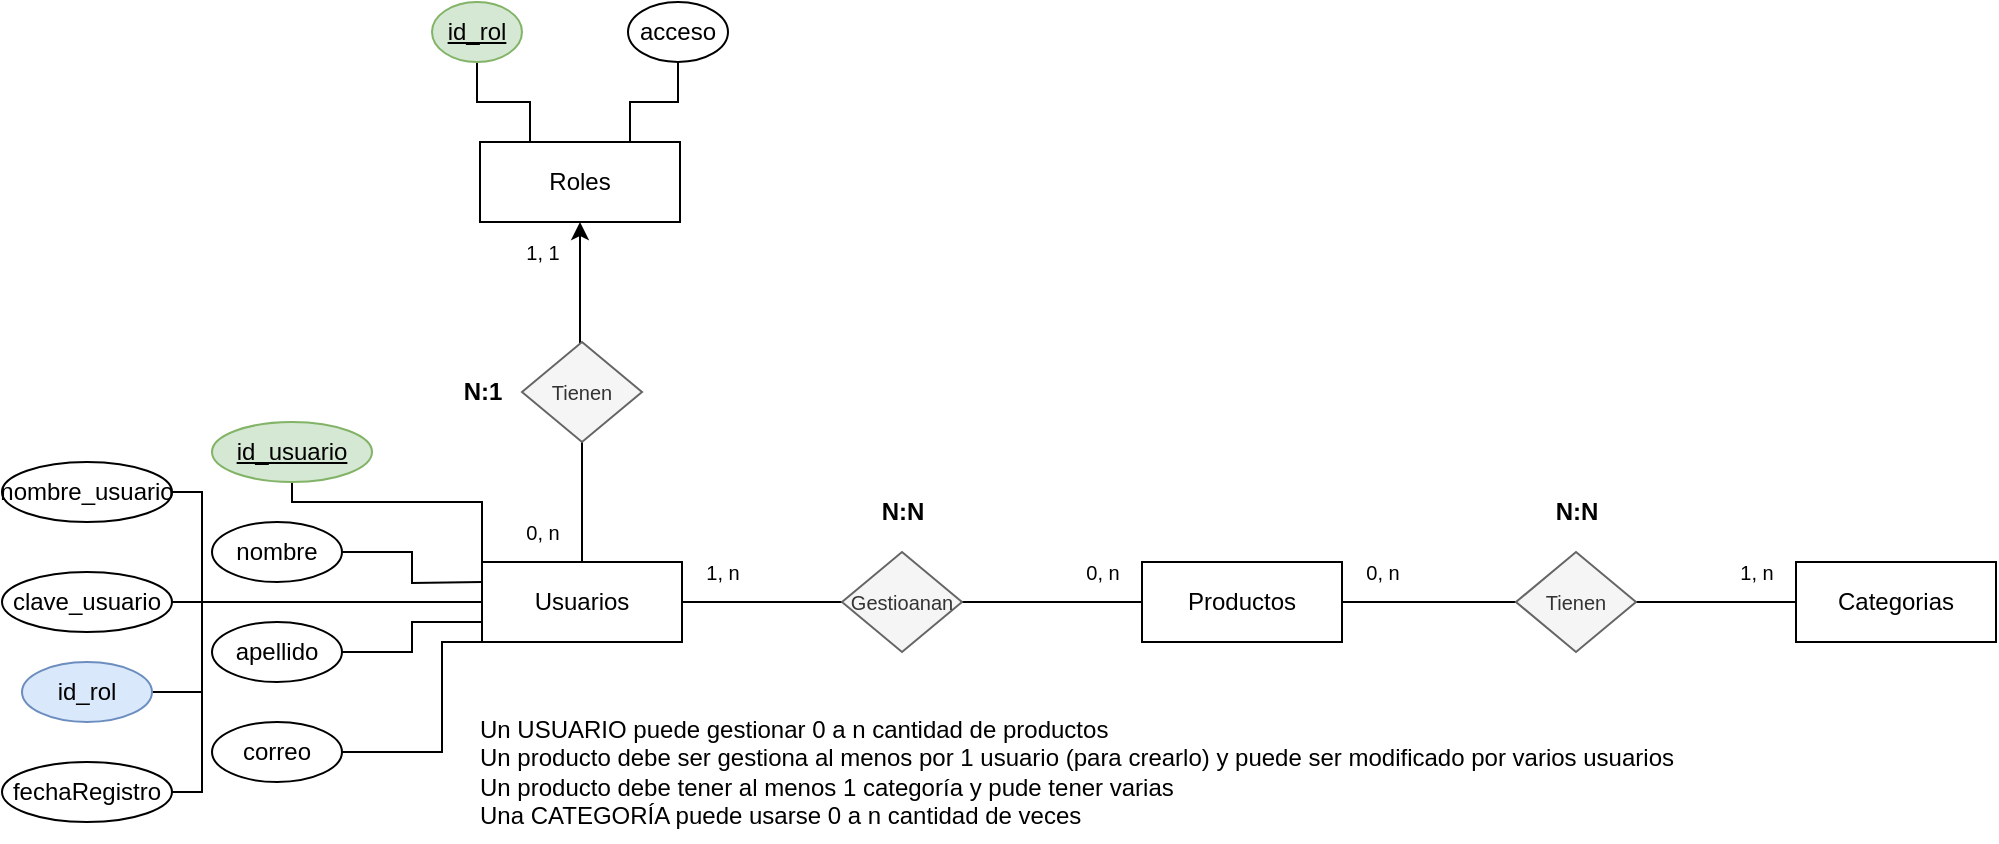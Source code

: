 <mxfile version="24.8.3" pages="4">
  <diagram id="8Y9_7FVMa1msmvIvQlst" name="Modelo Entidad Relacion">
    <mxGraphModel dx="1444" dy="383" grid="1" gridSize="10" guides="1" tooltips="1" connect="1" arrows="1" fold="1" page="1" pageScale="1" pageWidth="827" pageHeight="1169" math="0" shadow="0">
      <root>
        <mxCell id="0" />
        <mxCell id="1" parent="0" />
        <mxCell id="hRhpig4_qiOBu9sz0QcG-47" style="edgeStyle=orthogonalEdgeStyle;rounded=0;orthogonalLoop=1;jettySize=auto;html=1;endArrow=none;endFill=0;" parent="1" source="hRhpig4_qiOBu9sz0QcG-35" target="hRhpig4_qiOBu9sz0QcG-37" edge="1">
          <mxGeometry relative="1" as="geometry" />
        </mxCell>
        <mxCell id="qqgtKNTbL1RJ7BIhysbF-2" style="edgeStyle=orthogonalEdgeStyle;rounded=0;orthogonalLoop=1;jettySize=auto;html=1;entryX=0.5;entryY=1;entryDx=0;entryDy=0;" edge="1" parent="1" source="hRhpig4_qiOBu9sz0QcG-35" target="AdDcPxmQkHa0skLemAjV-6">
          <mxGeometry relative="1" as="geometry" />
        </mxCell>
        <mxCell id="0hPZYxlWII5bbG3RRNsc-2" style="edgeStyle=orthogonalEdgeStyle;rounded=0;orthogonalLoop=1;jettySize=auto;html=1;endArrow=none;endFill=0;" edge="1" parent="1" source="hRhpig4_qiOBu9sz0QcG-35" target="QCvC2F5GdDrWTM7WaxeH-5">
          <mxGeometry relative="1" as="geometry" />
        </mxCell>
        <mxCell id="0hPZYxlWII5bbG3RRNsc-11" style="edgeStyle=orthogonalEdgeStyle;rounded=0;orthogonalLoop=1;jettySize=auto;html=1;exitX=0;exitY=0;exitDx=0;exitDy=0;entryX=0.5;entryY=1;entryDx=0;entryDy=0;endArrow=none;endFill=0;" edge="1" parent="1" source="hRhpig4_qiOBu9sz0QcG-35" target="HemgXASfP9kthyQICkxX-7">
          <mxGeometry relative="1" as="geometry">
            <Array as="points">
              <mxPoint x="-130" y="310" />
              <mxPoint x="-225" y="310" />
            </Array>
          </mxGeometry>
        </mxCell>
        <mxCell id="hRhpig4_qiOBu9sz0QcG-35" value="Usuarios" style="whiteSpace=wrap;html=1;align=center;" parent="1" vertex="1">
          <mxGeometry x="-130" y="340" width="100" height="40" as="geometry" />
        </mxCell>
        <mxCell id="hRhpig4_qiOBu9sz0QcG-36" value="Gestioanan" style="shape=rhombus;html=1;dashed=0;whiteSpace=wrap;perimeter=rhombusPerimeter;fontSize=10;fillColor=#f5f5f5;fontColor=#333333;strokeColor=#666666;" parent="1" vertex="1">
          <mxGeometry x="50" y="335" width="60" height="50" as="geometry" />
        </mxCell>
        <mxCell id="hRhpig4_qiOBu9sz0QcG-48" style="edgeStyle=orthogonalEdgeStyle;rounded=0;orthogonalLoop=1;jettySize=auto;html=1;entryX=0;entryY=0.5;entryDx=0;entryDy=0;endArrow=none;endFill=0;" parent="1" source="hRhpig4_qiOBu9sz0QcG-37" edge="1">
          <mxGeometry relative="1" as="geometry">
            <mxPoint x="527" y="360" as="targetPoint" />
          </mxGeometry>
        </mxCell>
        <mxCell id="hRhpig4_qiOBu9sz0QcG-37" value="Productos" style="whiteSpace=wrap;html=1;align=center;" parent="1" vertex="1">
          <mxGeometry x="200" y="340" width="100" height="40" as="geometry" />
        </mxCell>
        <mxCell id="hRhpig4_qiOBu9sz0QcG-38" value="Tienen" style="shape=rhombus;html=1;dashed=0;whiteSpace=wrap;perimeter=rhombusPerimeter;fontSize=10;fillColor=#f5f5f5;fontColor=#333333;strokeColor=#666666;" parent="1" vertex="1">
          <mxGeometry x="387" y="335" width="60" height="50" as="geometry" />
        </mxCell>
        <mxCell id="hRhpig4_qiOBu9sz0QcG-46" value="1, n" style="text;html=1;align=center;verticalAlign=middle;resizable=0;points=[];autosize=1;strokeColor=none;fillColor=none;fontSize=10;" parent="1" vertex="1">
          <mxGeometry x="-30" y="330" width="40" height="30" as="geometry" />
        </mxCell>
        <mxCell id="hRhpig4_qiOBu9sz0QcG-50" value="N:N" style="text;html=1;align=center;verticalAlign=middle;resizable=0;points=[];autosize=1;strokeColor=none;fillColor=none;fontStyle=1" parent="1" vertex="1">
          <mxGeometry x="60" y="300" width="40" height="30" as="geometry" />
        </mxCell>
        <mxCell id="hRhpig4_qiOBu9sz0QcG-51" value="0, n" style="text;html=1;align=center;verticalAlign=middle;resizable=0;points=[];autosize=1;strokeColor=none;fillColor=none;fontSize=10;" parent="1" vertex="1">
          <mxGeometry x="160" y="330" width="40" height="30" as="geometry" />
        </mxCell>
        <mxCell id="hRhpig4_qiOBu9sz0QcG-53" value="1, n" style="text;html=1;align=center;verticalAlign=middle;resizable=0;points=[];autosize=1;strokeColor=none;fillColor=none;fontSize=10;" parent="1" vertex="1">
          <mxGeometry x="487" y="330" width="40" height="30" as="geometry" />
        </mxCell>
        <mxCell id="hRhpig4_qiOBu9sz0QcG-54" value="0, n" style="text;html=1;align=center;verticalAlign=middle;resizable=0;points=[];autosize=1;strokeColor=none;fillColor=none;fontSize=10;" parent="1" vertex="1">
          <mxGeometry x="300" y="330" width="40" height="30" as="geometry" />
        </mxCell>
        <mxCell id="hRhpig4_qiOBu9sz0QcG-55" value="N:N" style="text;html=1;align=center;verticalAlign=middle;resizable=0;points=[];autosize=1;strokeColor=none;fillColor=none;fontStyle=1" parent="1" vertex="1">
          <mxGeometry x="397" y="300" width="40" height="30" as="geometry" />
        </mxCell>
        <mxCell id="Ql0tH_5JJ3rS07rwzcMo-6" value="Categorias" style="whiteSpace=wrap;html=1;align=center;" vertex="1" parent="1">
          <mxGeometry x="527" y="340" width="100" height="40" as="geometry" />
        </mxCell>
        <mxCell id="AdDcPxmQkHa0skLemAjV-5" value="Un USUARIO puede gestionar 0 a n cantidad de productos&lt;div&gt;Un producto debe ser gestiona al menos por 1 usuario (para crearlo) y puede ser modificado por varios usuarios&lt;/div&gt;&lt;div&gt;Un producto debe tener al menos 1 categoría y pude tener varias&lt;/div&gt;&lt;div&gt;Una CATEGORÍA puede usarse 0 a n cantidad de veces&amp;nbsp;&lt;/div&gt;" style="text;html=1;align=left;verticalAlign=middle;resizable=0;points=[];autosize=1;strokeColor=none;fillColor=none;" vertex="1" parent="1">
          <mxGeometry x="-133" y="410" width="620" height="70" as="geometry" />
        </mxCell>
        <mxCell id="AdDcPxmQkHa0skLemAjV-6" value="Roles" style="whiteSpace=wrap;html=1;align=center;" vertex="1" parent="1">
          <mxGeometry x="-131" y="130" width="100" height="40" as="geometry" />
        </mxCell>
        <mxCell id="qqgtKNTbL1RJ7BIhysbF-1" value="Tienen" style="shape=rhombus;html=1;dashed=0;whiteSpace=wrap;perimeter=rhombusPerimeter;fontSize=10;fillColor=#f5f5f5;fontColor=#333333;strokeColor=#666666;" vertex="1" parent="1">
          <mxGeometry x="-110" y="230" width="60" height="50" as="geometry" />
        </mxCell>
        <mxCell id="qqgtKNTbL1RJ7BIhysbF-3" value="1, 1" style="text;html=1;align=center;verticalAlign=middle;resizable=0;points=[];autosize=1;strokeColor=none;fillColor=none;fontSize=10;" vertex="1" parent="1">
          <mxGeometry x="-120" y="170" width="40" height="30" as="geometry" />
        </mxCell>
        <mxCell id="qqgtKNTbL1RJ7BIhysbF-4" value="0, n" style="text;html=1;align=center;verticalAlign=middle;resizable=0;points=[];autosize=1;strokeColor=none;fillColor=none;fontSize=10;" vertex="1" parent="1">
          <mxGeometry x="-120" y="310" width="40" height="30" as="geometry" />
        </mxCell>
        <mxCell id="qqgtKNTbL1RJ7BIhysbF-5" value="N:1" style="text;html=1;align=center;verticalAlign=middle;resizable=0;points=[];autosize=1;strokeColor=none;fillColor=none;fontStyle=1" vertex="1" parent="1">
          <mxGeometry x="-150" y="240" width="40" height="30" as="geometry" />
        </mxCell>
        <mxCell id="HemgXASfP9kthyQICkxX-5" style="edgeStyle=orthogonalEdgeStyle;rounded=0;orthogonalLoop=1;jettySize=auto;html=1;entryX=0.25;entryY=0;entryDx=0;entryDy=0;endArrow=none;endFill=0;" edge="1" parent="1" source="HemgXASfP9kthyQICkxX-1" target="AdDcPxmQkHa0skLemAjV-6">
          <mxGeometry relative="1" as="geometry" />
        </mxCell>
        <mxCell id="HemgXASfP9kthyQICkxX-1" value="id_rol" style="ellipse;whiteSpace=wrap;html=1;fillColor=#d5e8d4;strokeColor=#82b366;fontStyle=4" vertex="1" parent="1">
          <mxGeometry x="-155" y="60" width="45" height="30" as="geometry" />
        </mxCell>
        <mxCell id="HemgXASfP9kthyQICkxX-6" style="edgeStyle=orthogonalEdgeStyle;rounded=0;orthogonalLoop=1;jettySize=auto;html=1;entryX=0.75;entryY=0;entryDx=0;entryDy=0;endArrow=none;endFill=0;" edge="1" parent="1" source="HemgXASfP9kthyQICkxX-2" target="AdDcPxmQkHa0skLemAjV-6">
          <mxGeometry relative="1" as="geometry" />
        </mxCell>
        <mxCell id="HemgXASfP9kthyQICkxX-2" value="acceso" style="ellipse;whiteSpace=wrap;html=1;fillColor=none;fontStyle=0;" vertex="1" parent="1">
          <mxGeometry x="-57" y="60" width="50" height="30" as="geometry" />
        </mxCell>
        <mxCell id="HemgXASfP9kthyQICkxX-7" value="id_usuario" style="ellipse;whiteSpace=wrap;html=1;fillColor=#d5e8d4;strokeColor=#82b366;fontStyle=4" vertex="1" parent="1">
          <mxGeometry x="-265" y="270" width="80" height="30" as="geometry" />
        </mxCell>
        <mxCell id="0hPZYxlWII5bbG3RRNsc-5" style="edgeStyle=orthogonalEdgeStyle;rounded=0;orthogonalLoop=1;jettySize=auto;html=1;endArrow=none;endFill=0;" edge="1" parent="1" source="QCvC2F5GdDrWTM7WaxeH-1">
          <mxGeometry relative="1" as="geometry">
            <mxPoint x="-130" y="350" as="targetPoint" />
          </mxGeometry>
        </mxCell>
        <mxCell id="QCvC2F5GdDrWTM7WaxeH-1" value="nombre" style="ellipse;whiteSpace=wrap;html=1;fillColor=none;fontStyle=0;" vertex="1" parent="1">
          <mxGeometry x="-265" y="320" width="65" height="30" as="geometry" />
        </mxCell>
        <mxCell id="0hPZYxlWII5bbG3RRNsc-6" style="edgeStyle=orthogonalEdgeStyle;rounded=0;orthogonalLoop=1;jettySize=auto;html=1;entryX=0;entryY=0.75;entryDx=0;entryDy=0;endArrow=none;endFill=0;" edge="1" parent="1" source="QCvC2F5GdDrWTM7WaxeH-2" target="hRhpig4_qiOBu9sz0QcG-35">
          <mxGeometry relative="1" as="geometry" />
        </mxCell>
        <mxCell id="QCvC2F5GdDrWTM7WaxeH-2" value="apellido" style="ellipse;whiteSpace=wrap;html=1;fillColor=none;fontStyle=0;" vertex="1" parent="1">
          <mxGeometry x="-265" y="370" width="65" height="30" as="geometry" />
        </mxCell>
        <mxCell id="0hPZYxlWII5bbG3RRNsc-7" style="edgeStyle=orthogonalEdgeStyle;rounded=0;orthogonalLoop=1;jettySize=auto;html=1;entryX=0;entryY=1;entryDx=0;entryDy=0;endArrow=none;endFill=0;" edge="1" parent="1" source="QCvC2F5GdDrWTM7WaxeH-3" target="hRhpig4_qiOBu9sz0QcG-35">
          <mxGeometry relative="1" as="geometry">
            <Array as="points">
              <mxPoint x="-150" y="435" />
              <mxPoint x="-150" y="380" />
            </Array>
          </mxGeometry>
        </mxCell>
        <mxCell id="QCvC2F5GdDrWTM7WaxeH-3" value="correo" style="ellipse;whiteSpace=wrap;html=1;fillColor=none;fontStyle=0;" vertex="1" parent="1">
          <mxGeometry x="-265" y="420" width="65" height="30" as="geometry" />
        </mxCell>
        <mxCell id="0hPZYxlWII5bbG3RRNsc-9" style="edgeStyle=orthogonalEdgeStyle;rounded=0;orthogonalLoop=1;jettySize=auto;html=1;endArrow=none;endFill=0;" edge="1" parent="1" source="QCvC2F5GdDrWTM7WaxeH-4">
          <mxGeometry relative="1" as="geometry">
            <mxPoint x="-270" y="360" as="targetPoint" />
            <Array as="points">
              <mxPoint x="-270" y="305" />
            </Array>
          </mxGeometry>
        </mxCell>
        <mxCell id="QCvC2F5GdDrWTM7WaxeH-4" value="nombre_usuario" style="ellipse;whiteSpace=wrap;html=1;fillColor=none;fontStyle=0;" vertex="1" parent="1">
          <mxGeometry x="-370" y="290" width="85" height="30" as="geometry" />
        </mxCell>
        <mxCell id="QCvC2F5GdDrWTM7WaxeH-5" value="clave_usuario" style="ellipse;whiteSpace=wrap;html=1;fillColor=none;fontStyle=0;" vertex="1" parent="1">
          <mxGeometry x="-370" y="345" width="85" height="30" as="geometry" />
        </mxCell>
        <mxCell id="0hPZYxlWII5bbG3RRNsc-10" style="edgeStyle=orthogonalEdgeStyle;rounded=0;orthogonalLoop=1;jettySize=auto;html=1;endArrow=none;endFill=0;" edge="1" parent="1" source="QCvC2F5GdDrWTM7WaxeH-6">
          <mxGeometry relative="1" as="geometry">
            <mxPoint x="-270" y="400" as="targetPoint" />
            <Array as="points">
              <mxPoint x="-270" y="455" />
            </Array>
          </mxGeometry>
        </mxCell>
        <mxCell id="QCvC2F5GdDrWTM7WaxeH-6" value="fechaRegistro" style="ellipse;whiteSpace=wrap;html=1;fillColor=none;fontStyle=0;" vertex="1" parent="1">
          <mxGeometry x="-370" y="440" width="85" height="30" as="geometry" />
        </mxCell>
        <mxCell id="0hPZYxlWII5bbG3RRNsc-8" style="edgeStyle=orthogonalEdgeStyle;rounded=0;orthogonalLoop=1;jettySize=auto;html=1;entryX=0;entryY=0.5;entryDx=0;entryDy=0;endArrow=none;endFill=0;" edge="1" parent="1" source="0hPZYxlWII5bbG3RRNsc-1" target="hRhpig4_qiOBu9sz0QcG-35">
          <mxGeometry relative="1" as="geometry">
            <Array as="points">
              <mxPoint x="-270" y="405" />
              <mxPoint x="-270" y="360" />
            </Array>
          </mxGeometry>
        </mxCell>
        <mxCell id="0hPZYxlWII5bbG3RRNsc-1" value="id_rol" style="ellipse;whiteSpace=wrap;html=1;fillColor=#dae8fc;fontStyle=0;strokeColor=#6c8ebf;" vertex="1" parent="1">
          <mxGeometry x="-360" y="390" width="65" height="30" as="geometry" />
        </mxCell>
      </root>
    </mxGraphModel>
  </diagram>
  <diagram name="Modelo Relacional" id="pGHw5xZC6lRkcCFcEkP_">
    <mxGraphModel dx="871" dy="540" grid="0" gridSize="10" guides="1" tooltips="1" connect="1" arrows="1" fold="1" page="0" pageScale="1" pageWidth="827" pageHeight="1169" math="0" shadow="0">
      <root>
        <mxCell id="0" />
        <mxCell id="1" parent="0" />
        <mxCell id="g3gXxEEEc4D7_n1S4xuL-1" value="CATEGORIAS" style="shape=table;startSize=30;container=1;collapsible=1;childLayout=tableLayout;fixedRows=1;rowLines=0;fontStyle=1;align=center;resizeLast=1;html=1;" parent="1" vertex="1">
          <mxGeometry x="611" y="253" width="180" height="110" as="geometry">
            <mxRectangle x="237" y="169" width="71" height="30" as="alternateBounds" />
          </mxGeometry>
        </mxCell>
        <mxCell id="g3gXxEEEc4D7_n1S4xuL-2" value="" style="shape=tableRow;horizontal=0;startSize=0;swimlaneHead=0;swimlaneBody=0;fillColor=none;collapsible=0;dropTarget=0;points=[[0,0.5],[1,0.5]];portConstraint=eastwest;top=0;left=0;right=0;bottom=1;" parent="g3gXxEEEc4D7_n1S4xuL-1" vertex="1">
          <mxGeometry y="30" width="180" height="30" as="geometry" />
        </mxCell>
        <mxCell id="g3gXxEEEc4D7_n1S4xuL-3" value="PK" style="shape=partialRectangle;connectable=0;fillColor=none;top=0;left=0;bottom=0;right=0;fontStyle=1;overflow=hidden;whiteSpace=wrap;html=1;" parent="g3gXxEEEc4D7_n1S4xuL-2" vertex="1">
          <mxGeometry width="30" height="30" as="geometry">
            <mxRectangle width="30" height="30" as="alternateBounds" />
          </mxGeometry>
        </mxCell>
        <mxCell id="g3gXxEEEc4D7_n1S4xuL-4" value="id_categoria" style="shape=partialRectangle;connectable=0;fillColor=none;top=0;left=0;bottom=0;right=0;align=left;spacingLeft=6;fontStyle=5;overflow=hidden;whiteSpace=wrap;html=1;" parent="g3gXxEEEc4D7_n1S4xuL-2" vertex="1">
          <mxGeometry x="30" width="150" height="30" as="geometry">
            <mxRectangle width="150" height="30" as="alternateBounds" />
          </mxGeometry>
        </mxCell>
        <mxCell id="g3gXxEEEc4D7_n1S4xuL-5" value="" style="shape=tableRow;horizontal=0;startSize=0;swimlaneHead=0;swimlaneBody=0;fillColor=none;collapsible=0;dropTarget=0;points=[[0,0.5],[1,0.5]];portConstraint=eastwest;top=0;left=0;right=0;bottom=0;" parent="g3gXxEEEc4D7_n1S4xuL-1" vertex="1">
          <mxGeometry y="60" width="180" height="30" as="geometry" />
        </mxCell>
        <mxCell id="g3gXxEEEc4D7_n1S4xuL-6" value="" style="shape=partialRectangle;connectable=0;fillColor=none;top=0;left=0;bottom=0;right=0;editable=1;overflow=hidden;whiteSpace=wrap;html=1;" parent="g3gXxEEEc4D7_n1S4xuL-5" vertex="1">
          <mxGeometry width="30" height="30" as="geometry">
            <mxRectangle width="30" height="30" as="alternateBounds" />
          </mxGeometry>
        </mxCell>
        <mxCell id="g3gXxEEEc4D7_n1S4xuL-7" value="nombre" style="shape=partialRectangle;connectable=0;fillColor=none;top=0;left=0;bottom=0;right=0;align=left;spacingLeft=6;overflow=hidden;whiteSpace=wrap;html=1;" parent="g3gXxEEEc4D7_n1S4xuL-5" vertex="1">
          <mxGeometry x="30" width="150" height="30" as="geometry">
            <mxRectangle width="150" height="30" as="alternateBounds" />
          </mxGeometry>
        </mxCell>
        <mxCell id="g3gXxEEEc4D7_n1S4xuL-8" value="" style="shape=tableRow;horizontal=0;startSize=0;swimlaneHead=0;swimlaneBody=0;fillColor=none;collapsible=0;dropTarget=0;points=[[0,0.5],[1,0.5]];portConstraint=eastwest;top=0;left=0;right=0;bottom=0;" parent="g3gXxEEEc4D7_n1S4xuL-1" vertex="1">
          <mxGeometry y="90" width="180" height="20" as="geometry" />
        </mxCell>
        <mxCell id="g3gXxEEEc4D7_n1S4xuL-9" value="" style="shape=partialRectangle;connectable=0;fillColor=none;top=0;left=0;bottom=0;right=0;editable=1;overflow=hidden;whiteSpace=wrap;html=1;" parent="g3gXxEEEc4D7_n1S4xuL-8" vertex="1">
          <mxGeometry width="30" height="20" as="geometry">
            <mxRectangle width="30" height="20" as="alternateBounds" />
          </mxGeometry>
        </mxCell>
        <mxCell id="g3gXxEEEc4D7_n1S4xuL-10" value="información" style="shape=partialRectangle;connectable=0;fillColor=none;top=0;left=0;bottom=0;right=0;align=left;spacingLeft=6;overflow=hidden;whiteSpace=wrap;html=1;" parent="g3gXxEEEc4D7_n1S4xuL-8" vertex="1">
          <mxGeometry x="30" width="150" height="20" as="geometry">
            <mxRectangle width="150" height="20" as="alternateBounds" />
          </mxGeometry>
        </mxCell>
        <mxCell id="VSdTPXH2eaPtI2lzEClE-12" value="PRODUCTOS" style="shape=table;startSize=30;container=1;collapsible=1;childLayout=tableLayout;fixedRows=1;rowLines=0;fontStyle=1;align=center;resizeLast=1;html=1;" parent="1" vertex="1">
          <mxGeometry x="611" y="62" width="180" height="180" as="geometry" />
        </mxCell>
        <mxCell id="VSdTPXH2eaPtI2lzEClE-13" value="" style="shape=tableRow;horizontal=0;startSize=0;swimlaneHead=0;swimlaneBody=0;fillColor=none;collapsible=0;dropTarget=0;points=[[0,0.5],[1,0.5]];portConstraint=eastwest;top=0;left=0;right=0;bottom=1;" parent="VSdTPXH2eaPtI2lzEClE-12" vertex="1">
          <mxGeometry y="30" width="180" height="30" as="geometry" />
        </mxCell>
        <mxCell id="VSdTPXH2eaPtI2lzEClE-14" value="PK" style="shape=partialRectangle;connectable=0;fillColor=none;top=0;left=0;bottom=0;right=0;fontStyle=1;overflow=hidden;whiteSpace=wrap;html=1;" parent="VSdTPXH2eaPtI2lzEClE-13" vertex="1">
          <mxGeometry width="30" height="30" as="geometry">
            <mxRectangle width="30" height="30" as="alternateBounds" />
          </mxGeometry>
        </mxCell>
        <mxCell id="VSdTPXH2eaPtI2lzEClE-15" value="id_producto" style="shape=partialRectangle;connectable=0;fillColor=none;top=0;left=0;bottom=0;right=0;align=left;spacingLeft=6;fontStyle=5;overflow=hidden;whiteSpace=wrap;html=1;" parent="VSdTPXH2eaPtI2lzEClE-13" vertex="1">
          <mxGeometry x="30" width="150" height="30" as="geometry">
            <mxRectangle width="150" height="30" as="alternateBounds" />
          </mxGeometry>
        </mxCell>
        <mxCell id="VSdTPXH2eaPtI2lzEClE-16" value="" style="shape=tableRow;horizontal=0;startSize=0;swimlaneHead=0;swimlaneBody=0;fillColor=none;collapsible=0;dropTarget=0;points=[[0,0.5],[1,0.5]];portConstraint=eastwest;top=0;left=0;right=0;bottom=0;" parent="VSdTPXH2eaPtI2lzEClE-12" vertex="1">
          <mxGeometry y="60" width="180" height="30" as="geometry" />
        </mxCell>
        <mxCell id="VSdTPXH2eaPtI2lzEClE-17" value="" style="shape=partialRectangle;connectable=0;fillColor=none;top=0;left=0;bottom=0;right=0;editable=1;overflow=hidden;whiteSpace=wrap;html=1;" parent="VSdTPXH2eaPtI2lzEClE-16" vertex="1">
          <mxGeometry width="30" height="30" as="geometry">
            <mxRectangle width="30" height="30" as="alternateBounds" />
          </mxGeometry>
        </mxCell>
        <mxCell id="VSdTPXH2eaPtI2lzEClE-18" value="nombre" style="shape=partialRectangle;connectable=0;fillColor=none;top=0;left=0;bottom=0;right=0;align=left;spacingLeft=6;overflow=hidden;whiteSpace=wrap;html=1;" parent="VSdTPXH2eaPtI2lzEClE-16" vertex="1">
          <mxGeometry x="30" width="150" height="30" as="geometry">
            <mxRectangle width="150" height="30" as="alternateBounds" />
          </mxGeometry>
        </mxCell>
        <mxCell id="R_7dBCbqX-_sw43NM1mk-1" style="shape=tableRow;horizontal=0;startSize=0;swimlaneHead=0;swimlaneBody=0;fillColor=none;collapsible=0;dropTarget=0;points=[[0,0.5],[1,0.5]];portConstraint=eastwest;top=0;left=0;right=0;bottom=0;" vertex="1" parent="VSdTPXH2eaPtI2lzEClE-12">
          <mxGeometry y="90" width="180" height="30" as="geometry" />
        </mxCell>
        <mxCell id="R_7dBCbqX-_sw43NM1mk-2" style="shape=partialRectangle;connectable=0;fillColor=none;top=0;left=0;bottom=0;right=0;editable=1;overflow=hidden;whiteSpace=wrap;html=1;" vertex="1" parent="R_7dBCbqX-_sw43NM1mk-1">
          <mxGeometry width="30" height="30" as="geometry">
            <mxRectangle width="30" height="30" as="alternateBounds" />
          </mxGeometry>
        </mxCell>
        <mxCell id="R_7dBCbqX-_sw43NM1mk-3" value="peso_kg" style="shape=partialRectangle;connectable=0;fillColor=none;top=0;left=0;bottom=0;right=0;align=left;spacingLeft=6;overflow=hidden;whiteSpace=wrap;html=1;" vertex="1" parent="R_7dBCbqX-_sw43NM1mk-1">
          <mxGeometry x="30" width="150" height="30" as="geometry">
            <mxRectangle width="150" height="30" as="alternateBounds" />
          </mxGeometry>
        </mxCell>
        <mxCell id="VSdTPXH2eaPtI2lzEClE-19" value="" style="shape=tableRow;horizontal=0;startSize=0;swimlaneHead=0;swimlaneBody=0;fillColor=none;collapsible=0;dropTarget=0;points=[[0,0.5],[1,0.5]];portConstraint=eastwest;top=0;left=0;right=0;bottom=0;" parent="VSdTPXH2eaPtI2lzEClE-12" vertex="1">
          <mxGeometry y="120" width="180" height="30" as="geometry" />
        </mxCell>
        <mxCell id="VSdTPXH2eaPtI2lzEClE-20" value="" style="shape=partialRectangle;connectable=0;fillColor=none;top=0;left=0;bottom=0;right=0;editable=1;overflow=hidden;whiteSpace=wrap;html=1;" parent="VSdTPXH2eaPtI2lzEClE-19" vertex="1">
          <mxGeometry width="30" height="30" as="geometry">
            <mxRectangle width="30" height="30" as="alternateBounds" />
          </mxGeometry>
        </mxCell>
        <mxCell id="VSdTPXH2eaPtI2lzEClE-21" value="descripcion" style="shape=partialRectangle;connectable=0;fillColor=none;top=0;left=0;bottom=0;right=0;align=left;spacingLeft=6;overflow=hidden;whiteSpace=wrap;html=1;" parent="VSdTPXH2eaPtI2lzEClE-19" vertex="1">
          <mxGeometry x="30" width="150" height="30" as="geometry">
            <mxRectangle width="150" height="30" as="alternateBounds" />
          </mxGeometry>
        </mxCell>
        <mxCell id="VSdTPXH2eaPtI2lzEClE-83" value="" style="shape=tableRow;horizontal=0;startSize=0;swimlaneHead=0;swimlaneBody=0;fillColor=none;collapsible=0;dropTarget=0;points=[[0,0.5],[1,0.5]];portConstraint=eastwest;top=0;left=0;right=0;bottom=0;" parent="VSdTPXH2eaPtI2lzEClE-12" vertex="1">
          <mxGeometry y="150" width="180" height="30" as="geometry" />
        </mxCell>
        <mxCell id="VSdTPXH2eaPtI2lzEClE-84" value="" style="shape=partialRectangle;connectable=0;fillColor=none;top=0;left=0;bottom=0;right=0;editable=1;overflow=hidden;whiteSpace=wrap;html=1;" parent="VSdTPXH2eaPtI2lzEClE-83" vertex="1">
          <mxGeometry width="30" height="30" as="geometry">
            <mxRectangle width="30" height="30" as="alternateBounds" />
          </mxGeometry>
        </mxCell>
        <mxCell id="VSdTPXH2eaPtI2lzEClE-85" value="precio" style="shape=partialRectangle;connectable=0;fillColor=none;top=0;left=0;bottom=0;right=0;align=left;spacingLeft=6;overflow=hidden;whiteSpace=wrap;html=1;" parent="VSdTPXH2eaPtI2lzEClE-83" vertex="1">
          <mxGeometry x="30" width="150" height="30" as="geometry">
            <mxRectangle width="150" height="30" as="alternateBounds" />
          </mxGeometry>
        </mxCell>
        <mxCell id="VSdTPXH2eaPtI2lzEClE-28" value="CATEGORIAS_PRODUCTOS" style="shape=table;startSize=30;container=1;collapsible=1;childLayout=tableLayout;fixedRows=1;rowLines=0;fontStyle=1;align=center;resizeLast=1;html=1;" parent="1" vertex="1">
          <mxGeometry x="896" y="192" width="180" height="120" as="geometry" />
        </mxCell>
        <mxCell id="VSdTPXH2eaPtI2lzEClE-29" value="" style="shape=tableRow;horizontal=0;startSize=0;swimlaneHead=0;swimlaneBody=0;fillColor=none;collapsible=0;dropTarget=0;points=[[0,0.5],[1,0.5]];portConstraint=eastwest;top=0;left=0;right=0;bottom=1;" parent="VSdTPXH2eaPtI2lzEClE-28" vertex="1">
          <mxGeometry y="30" width="180" height="30" as="geometry" />
        </mxCell>
        <mxCell id="VSdTPXH2eaPtI2lzEClE-30" value="PK" style="shape=partialRectangle;connectable=0;fillColor=none;top=0;left=0;bottom=0;right=0;fontStyle=1;overflow=hidden;whiteSpace=wrap;html=1;" parent="VSdTPXH2eaPtI2lzEClE-29" vertex="1">
          <mxGeometry width="30" height="30" as="geometry">
            <mxRectangle width="30" height="30" as="alternateBounds" />
          </mxGeometry>
        </mxCell>
        <mxCell id="VSdTPXH2eaPtI2lzEClE-31" value="id_categoria_prod" style="shape=partialRectangle;connectable=0;fillColor=none;top=0;left=0;bottom=0;right=0;align=left;spacingLeft=6;fontStyle=5;overflow=hidden;whiteSpace=wrap;html=1;" parent="VSdTPXH2eaPtI2lzEClE-29" vertex="1">
          <mxGeometry x="30" width="150" height="30" as="geometry">
            <mxRectangle width="150" height="30" as="alternateBounds" />
          </mxGeometry>
        </mxCell>
        <mxCell id="VSdTPXH2eaPtI2lzEClE-32" value="" style="shape=tableRow;horizontal=0;startSize=0;swimlaneHead=0;swimlaneBody=0;fillColor=none;collapsible=0;dropTarget=0;points=[[0,0.5],[1,0.5]];portConstraint=eastwest;top=0;left=0;right=0;bottom=0;" parent="VSdTPXH2eaPtI2lzEClE-28" vertex="1">
          <mxGeometry y="60" width="180" height="30" as="geometry" />
        </mxCell>
        <mxCell id="VSdTPXH2eaPtI2lzEClE-33" value="FK" style="shape=partialRectangle;connectable=0;fillColor=none;top=0;left=0;bottom=0;right=0;editable=1;overflow=hidden;whiteSpace=wrap;html=1;" parent="VSdTPXH2eaPtI2lzEClE-32" vertex="1">
          <mxGeometry width="30" height="30" as="geometry">
            <mxRectangle width="30" height="30" as="alternateBounds" />
          </mxGeometry>
        </mxCell>
        <mxCell id="VSdTPXH2eaPtI2lzEClE-34" value="id_producto" style="shape=partialRectangle;connectable=0;fillColor=none;top=0;left=0;bottom=0;right=0;align=left;spacingLeft=6;overflow=hidden;whiteSpace=wrap;html=1;" parent="VSdTPXH2eaPtI2lzEClE-32" vertex="1">
          <mxGeometry x="30" width="150" height="30" as="geometry">
            <mxRectangle width="150" height="30" as="alternateBounds" />
          </mxGeometry>
        </mxCell>
        <mxCell id="VSdTPXH2eaPtI2lzEClE-35" value="" style="shape=tableRow;horizontal=0;startSize=0;swimlaneHead=0;swimlaneBody=0;fillColor=none;collapsible=0;dropTarget=0;points=[[0,0.5],[1,0.5]];portConstraint=eastwest;top=0;left=0;right=0;bottom=0;" parent="VSdTPXH2eaPtI2lzEClE-28" vertex="1">
          <mxGeometry y="90" width="180" height="30" as="geometry" />
        </mxCell>
        <mxCell id="VSdTPXH2eaPtI2lzEClE-36" value="FK" style="shape=partialRectangle;connectable=0;fillColor=none;top=0;left=0;bottom=0;right=0;editable=1;overflow=hidden;whiteSpace=wrap;html=1;" parent="VSdTPXH2eaPtI2lzEClE-35" vertex="1">
          <mxGeometry width="30" height="30" as="geometry">
            <mxRectangle width="30" height="30" as="alternateBounds" />
          </mxGeometry>
        </mxCell>
        <mxCell id="VSdTPXH2eaPtI2lzEClE-37" value="id_categoria" style="shape=partialRectangle;connectable=0;fillColor=none;top=0;left=0;bottom=0;right=0;align=left;spacingLeft=6;overflow=hidden;whiteSpace=wrap;html=1;" parent="VSdTPXH2eaPtI2lzEClE-35" vertex="1">
          <mxGeometry x="30" width="150" height="30" as="geometry">
            <mxRectangle width="150" height="30" as="alternateBounds" />
          </mxGeometry>
        </mxCell>
        <mxCell id="VSdTPXH2eaPtI2lzEClE-67" value="ROLES" style="shape=table;startSize=30;container=1;collapsible=1;childLayout=tableLayout;fixedRows=1;rowLines=0;fontStyle=1;align=center;resizeLast=1;html=1;" parent="1" vertex="1">
          <mxGeometry x="386.87" y="344" width="180" height="90" as="geometry" />
        </mxCell>
        <mxCell id="VSdTPXH2eaPtI2lzEClE-68" value="" style="shape=tableRow;horizontal=0;startSize=0;swimlaneHead=0;swimlaneBody=0;fillColor=none;collapsible=0;dropTarget=0;points=[[0,0.5],[1,0.5]];portConstraint=eastwest;top=0;left=0;right=0;bottom=1;" parent="VSdTPXH2eaPtI2lzEClE-67" vertex="1">
          <mxGeometry y="30" width="180" height="30" as="geometry" />
        </mxCell>
        <mxCell id="VSdTPXH2eaPtI2lzEClE-69" value="PK" style="shape=partialRectangle;connectable=0;fillColor=none;top=0;left=0;bottom=0;right=0;fontStyle=1;overflow=hidden;whiteSpace=wrap;html=1;" parent="VSdTPXH2eaPtI2lzEClE-68" vertex="1">
          <mxGeometry width="30" height="30" as="geometry">
            <mxRectangle width="30" height="30" as="alternateBounds" />
          </mxGeometry>
        </mxCell>
        <mxCell id="VSdTPXH2eaPtI2lzEClE-70" value="id_rol" style="shape=partialRectangle;connectable=0;fillColor=none;top=0;left=0;bottom=0;right=0;align=left;spacingLeft=6;fontStyle=5;overflow=hidden;whiteSpace=wrap;html=1;" parent="VSdTPXH2eaPtI2lzEClE-68" vertex="1">
          <mxGeometry x="30" width="150" height="30" as="geometry">
            <mxRectangle width="150" height="30" as="alternateBounds" />
          </mxGeometry>
        </mxCell>
        <mxCell id="VSdTPXH2eaPtI2lzEClE-71" value="" style="shape=tableRow;horizontal=0;startSize=0;swimlaneHead=0;swimlaneBody=0;fillColor=none;collapsible=0;dropTarget=0;points=[[0,0.5],[1,0.5]];portConstraint=eastwest;top=0;left=0;right=0;bottom=0;" parent="VSdTPXH2eaPtI2lzEClE-67" vertex="1">
          <mxGeometry y="60" width="180" height="30" as="geometry" />
        </mxCell>
        <mxCell id="VSdTPXH2eaPtI2lzEClE-72" value="" style="shape=partialRectangle;connectable=0;fillColor=none;top=0;left=0;bottom=0;right=0;editable=1;overflow=hidden;whiteSpace=wrap;html=1;" parent="VSdTPXH2eaPtI2lzEClE-71" vertex="1">
          <mxGeometry width="30" height="30" as="geometry">
            <mxRectangle width="30" height="30" as="alternateBounds" />
          </mxGeometry>
        </mxCell>
        <mxCell id="VSdTPXH2eaPtI2lzEClE-73" value="acceso" style="shape=partialRectangle;connectable=0;fillColor=none;top=0;left=0;bottom=0;right=0;align=left;spacingLeft=6;overflow=hidden;whiteSpace=wrap;html=1;" parent="VSdTPXH2eaPtI2lzEClE-71" vertex="1">
          <mxGeometry x="30" width="150" height="30" as="geometry">
            <mxRectangle width="150" height="30" as="alternateBounds" />
          </mxGeometry>
        </mxCell>
        <mxCell id="tgB0EfCbZs5aEiDfcvbO-2" style="edgeStyle=orthogonalEdgeStyle;rounded=0;orthogonalLoop=1;jettySize=auto;html=1;entryX=0;entryY=0.5;entryDx=0;entryDy=0;endArrow=ERzeroToMany;endFill=0;startArrow=ERzeroToMany;startFill=0;" parent="1" source="g3gXxEEEc4D7_n1S4xuL-2" target="VSdTPXH2eaPtI2lzEClE-35" edge="1">
          <mxGeometry relative="1" as="geometry" />
        </mxCell>
        <mxCell id="tgB0EfCbZs5aEiDfcvbO-3" style="edgeStyle=orthogonalEdgeStyle;rounded=0;orthogonalLoop=1;jettySize=auto;html=1;entryX=0;entryY=0.5;entryDx=0;entryDy=0;endArrow=ERoneToMany;endFill=0;startArrow=ERoneToMany;startFill=0;" parent="1" source="VSdTPXH2eaPtI2lzEClE-13" target="VSdTPXH2eaPtI2lzEClE-32" edge="1">
          <mxGeometry relative="1" as="geometry" />
        </mxCell>
        <mxCell id="tgB0EfCbZs5aEiDfcvbO-4" style="edgeStyle=orthogonalEdgeStyle;rounded=0;orthogonalLoop=1;jettySize=auto;html=1;entryX=0;entryY=0.5;entryDx=0;entryDy=0;endArrow=ERmandOne;endFill=0;startArrow=ERmandOne;startFill=0;" parent="1" source="VSdTPXH2eaPtI2lzEClE-68" target="VSdTPXH2eaPtI2lzEClE-80" edge="1">
          <mxGeometry relative="1" as="geometry" />
        </mxCell>
        <mxCell id="VSdTPXH2eaPtI2lzEClE-51" value="USUARIOS" style="shape=table;startSize=30;container=1;collapsible=1;childLayout=tableLayout;fixedRows=1;rowLines=0;fontStyle=1;align=center;resizeLast=1;html=1;" parent="1" vertex="1">
          <mxGeometry x="384.94" y="62" width="180" height="270" as="geometry" />
        </mxCell>
        <mxCell id="VSdTPXH2eaPtI2lzEClE-52" value="" style="shape=tableRow;horizontal=0;startSize=0;swimlaneHead=0;swimlaneBody=0;fillColor=none;collapsible=0;dropTarget=0;points=[[0,0.5],[1,0.5]];portConstraint=eastwest;top=0;left=0;right=0;bottom=1;" parent="VSdTPXH2eaPtI2lzEClE-51" vertex="1">
          <mxGeometry y="30" width="180" height="30" as="geometry" />
        </mxCell>
        <mxCell id="VSdTPXH2eaPtI2lzEClE-53" value="PK" style="shape=partialRectangle;connectable=0;fillColor=none;top=0;left=0;bottom=0;right=0;fontStyle=1;overflow=hidden;whiteSpace=wrap;html=1;" parent="VSdTPXH2eaPtI2lzEClE-52" vertex="1">
          <mxGeometry width="30" height="30" as="geometry">
            <mxRectangle width="30" height="30" as="alternateBounds" />
          </mxGeometry>
        </mxCell>
        <mxCell id="VSdTPXH2eaPtI2lzEClE-54" value="id_usuario" style="shape=partialRectangle;connectable=0;fillColor=none;top=0;left=0;bottom=0;right=0;align=left;spacingLeft=6;fontStyle=5;overflow=hidden;whiteSpace=wrap;html=1;" parent="VSdTPXH2eaPtI2lzEClE-52" vertex="1">
          <mxGeometry x="30" width="150" height="30" as="geometry">
            <mxRectangle width="150" height="30" as="alternateBounds" />
          </mxGeometry>
        </mxCell>
        <mxCell id="QenUIX5p0s6g0yxzWlkN-1" style="shape=tableRow;horizontal=0;startSize=0;swimlaneHead=0;swimlaneBody=0;fillColor=none;collapsible=0;dropTarget=0;points=[[0,0.5],[1,0.5]];portConstraint=eastwest;top=0;left=0;right=0;bottom=0;" vertex="1" parent="VSdTPXH2eaPtI2lzEClE-51">
          <mxGeometry y="60" width="180" height="30" as="geometry" />
        </mxCell>
        <mxCell id="QenUIX5p0s6g0yxzWlkN-2" style="shape=partialRectangle;connectable=0;fillColor=none;top=0;left=0;bottom=0;right=0;editable=1;overflow=hidden;whiteSpace=wrap;html=1;" vertex="1" parent="QenUIX5p0s6g0yxzWlkN-1">
          <mxGeometry width="30" height="30" as="geometry">
            <mxRectangle width="30" height="30" as="alternateBounds" />
          </mxGeometry>
        </mxCell>
        <mxCell id="QenUIX5p0s6g0yxzWlkN-3" value="nombre" style="shape=partialRectangle;connectable=0;fillColor=none;top=0;left=0;bottom=0;right=0;align=left;spacingLeft=6;overflow=hidden;whiteSpace=wrap;html=1;" vertex="1" parent="QenUIX5p0s6g0yxzWlkN-1">
          <mxGeometry x="30" width="150" height="30" as="geometry">
            <mxRectangle width="150" height="30" as="alternateBounds" />
          </mxGeometry>
        </mxCell>
        <mxCell id="QenUIX5p0s6g0yxzWlkN-4" style="shape=tableRow;horizontal=0;startSize=0;swimlaneHead=0;swimlaneBody=0;fillColor=none;collapsible=0;dropTarget=0;points=[[0,0.5],[1,0.5]];portConstraint=eastwest;top=0;left=0;right=0;bottom=0;" vertex="1" parent="VSdTPXH2eaPtI2lzEClE-51">
          <mxGeometry y="90" width="180" height="30" as="geometry" />
        </mxCell>
        <mxCell id="QenUIX5p0s6g0yxzWlkN-5" style="shape=partialRectangle;connectable=0;fillColor=none;top=0;left=0;bottom=0;right=0;editable=1;overflow=hidden;whiteSpace=wrap;html=1;" vertex="1" parent="QenUIX5p0s6g0yxzWlkN-4">
          <mxGeometry width="30" height="30" as="geometry">
            <mxRectangle width="30" height="30" as="alternateBounds" />
          </mxGeometry>
        </mxCell>
        <mxCell id="QenUIX5p0s6g0yxzWlkN-6" value="apellido" style="shape=partialRectangle;connectable=0;fillColor=none;top=0;left=0;bottom=0;right=0;align=left;spacingLeft=6;overflow=hidden;whiteSpace=wrap;html=1;" vertex="1" parent="QenUIX5p0s6g0yxzWlkN-4">
          <mxGeometry x="30" width="150" height="30" as="geometry">
            <mxRectangle width="150" height="30" as="alternateBounds" />
          </mxGeometry>
        </mxCell>
        <mxCell id="QenUIX5p0s6g0yxzWlkN-7" style="shape=tableRow;horizontal=0;startSize=0;swimlaneHead=0;swimlaneBody=0;fillColor=none;collapsible=0;dropTarget=0;points=[[0,0.5],[1,0.5]];portConstraint=eastwest;top=0;left=0;right=0;bottom=0;" vertex="1" parent="VSdTPXH2eaPtI2lzEClE-51">
          <mxGeometry y="120" width="180" height="30" as="geometry" />
        </mxCell>
        <mxCell id="QenUIX5p0s6g0yxzWlkN-8" style="shape=partialRectangle;connectable=0;fillColor=none;top=0;left=0;bottom=0;right=0;editable=1;overflow=hidden;whiteSpace=wrap;html=1;" vertex="1" parent="QenUIX5p0s6g0yxzWlkN-7">
          <mxGeometry width="30" height="30" as="geometry">
            <mxRectangle width="30" height="30" as="alternateBounds" />
          </mxGeometry>
        </mxCell>
        <mxCell id="QenUIX5p0s6g0yxzWlkN-9" value="correo" style="shape=partialRectangle;connectable=0;fillColor=none;top=0;left=0;bottom=0;right=0;align=left;spacingLeft=6;overflow=hidden;whiteSpace=wrap;html=1;" vertex="1" parent="QenUIX5p0s6g0yxzWlkN-7">
          <mxGeometry x="30" width="150" height="30" as="geometry">
            <mxRectangle width="150" height="30" as="alternateBounds" />
          </mxGeometry>
        </mxCell>
        <mxCell id="VSdTPXH2eaPtI2lzEClE-55" value="" style="shape=tableRow;horizontal=0;startSize=0;swimlaneHead=0;swimlaneBody=0;fillColor=none;collapsible=0;dropTarget=0;points=[[0,0.5],[1,0.5]];portConstraint=eastwest;top=0;left=0;right=0;bottom=0;" parent="VSdTPXH2eaPtI2lzEClE-51" vertex="1">
          <mxGeometry y="150" width="180" height="30" as="geometry" />
        </mxCell>
        <mxCell id="VSdTPXH2eaPtI2lzEClE-56" value="" style="shape=partialRectangle;connectable=0;fillColor=none;top=0;left=0;bottom=0;right=0;editable=1;overflow=hidden;whiteSpace=wrap;html=1;" parent="VSdTPXH2eaPtI2lzEClE-55" vertex="1">
          <mxGeometry width="30" height="30" as="geometry">
            <mxRectangle width="30" height="30" as="alternateBounds" />
          </mxGeometry>
        </mxCell>
        <mxCell id="VSdTPXH2eaPtI2lzEClE-57" value="nombre_usuario" style="shape=partialRectangle;connectable=0;fillColor=none;top=0;left=0;bottom=0;right=0;align=left;spacingLeft=6;overflow=hidden;whiteSpace=wrap;html=1;" parent="VSdTPXH2eaPtI2lzEClE-55" vertex="1">
          <mxGeometry x="30" width="150" height="30" as="geometry">
            <mxRectangle width="150" height="30" as="alternateBounds" />
          </mxGeometry>
        </mxCell>
        <mxCell id="VSdTPXH2eaPtI2lzEClE-58" value="" style="shape=tableRow;horizontal=0;startSize=0;swimlaneHead=0;swimlaneBody=0;fillColor=none;collapsible=0;dropTarget=0;points=[[0,0.5],[1,0.5]];portConstraint=eastwest;top=0;left=0;right=0;bottom=0;" parent="VSdTPXH2eaPtI2lzEClE-51" vertex="1">
          <mxGeometry y="180" width="180" height="30" as="geometry" />
        </mxCell>
        <mxCell id="VSdTPXH2eaPtI2lzEClE-59" value="" style="shape=partialRectangle;connectable=0;fillColor=none;top=0;left=0;bottom=0;right=0;editable=1;overflow=hidden;whiteSpace=wrap;html=1;" parent="VSdTPXH2eaPtI2lzEClE-58" vertex="1">
          <mxGeometry width="30" height="30" as="geometry">
            <mxRectangle width="30" height="30" as="alternateBounds" />
          </mxGeometry>
        </mxCell>
        <mxCell id="VSdTPXH2eaPtI2lzEClE-60" value="clave_usuario" style="shape=partialRectangle;connectable=0;fillColor=none;top=0;left=0;bottom=0;right=0;align=left;spacingLeft=6;overflow=hidden;whiteSpace=wrap;html=1;" parent="VSdTPXH2eaPtI2lzEClE-58" vertex="1">
          <mxGeometry x="30" width="150" height="30" as="geometry">
            <mxRectangle width="150" height="30" as="alternateBounds" />
          </mxGeometry>
        </mxCell>
        <mxCell id="VSdTPXH2eaPtI2lzEClE-61" value="" style="shape=tableRow;horizontal=0;startSize=0;swimlaneHead=0;swimlaneBody=0;fillColor=none;collapsible=0;dropTarget=0;points=[[0,0.5],[1,0.5]];portConstraint=eastwest;top=0;left=0;right=0;bottom=0;" parent="VSdTPXH2eaPtI2lzEClE-51" vertex="1">
          <mxGeometry y="210" width="180" height="30" as="geometry" />
        </mxCell>
        <mxCell id="VSdTPXH2eaPtI2lzEClE-62" value="FK" style="shape=partialRectangle;connectable=0;fillColor=none;top=0;left=0;bottom=0;right=0;editable=1;overflow=hidden;whiteSpace=wrap;html=1;" parent="VSdTPXH2eaPtI2lzEClE-61" vertex="1">
          <mxGeometry width="30" height="30" as="geometry">
            <mxRectangle width="30" height="30" as="alternateBounds" />
          </mxGeometry>
        </mxCell>
        <mxCell id="VSdTPXH2eaPtI2lzEClE-63" value="id_rol" style="shape=partialRectangle;connectable=0;fillColor=none;top=0;left=0;bottom=0;right=0;align=left;spacingLeft=6;overflow=hidden;whiteSpace=wrap;html=1;" parent="VSdTPXH2eaPtI2lzEClE-61" vertex="1">
          <mxGeometry x="30" width="150" height="30" as="geometry">
            <mxRectangle width="150" height="30" as="alternateBounds" />
          </mxGeometry>
        </mxCell>
        <mxCell id="VSdTPXH2eaPtI2lzEClE-64" value="" style="shape=tableRow;horizontal=0;startSize=0;swimlaneHead=0;swimlaneBody=0;fillColor=none;collapsible=0;dropTarget=0;points=[[0,0.5],[1,0.5]];portConstraint=eastwest;top=0;left=0;right=0;bottom=0;" parent="VSdTPXH2eaPtI2lzEClE-51" vertex="1">
          <mxGeometry y="240" width="180" height="30" as="geometry" />
        </mxCell>
        <mxCell id="VSdTPXH2eaPtI2lzEClE-65" value="" style="shape=partialRectangle;connectable=0;fillColor=none;top=0;left=0;bottom=0;right=0;editable=1;overflow=hidden;whiteSpace=wrap;html=1;" parent="VSdTPXH2eaPtI2lzEClE-64" vertex="1">
          <mxGeometry width="30" height="30" as="geometry">
            <mxRectangle width="30" height="30" as="alternateBounds" />
          </mxGeometry>
        </mxCell>
        <mxCell id="VSdTPXH2eaPtI2lzEClE-66" value="fechaRegistro" style="shape=partialRectangle;connectable=0;fillColor=none;top=0;left=0;bottom=0;right=0;align=left;spacingLeft=6;overflow=hidden;whiteSpace=wrap;html=1;" parent="VSdTPXH2eaPtI2lzEClE-64" vertex="1">
          <mxGeometry x="30" width="150" height="30" as="geometry">
            <mxRectangle width="150" height="30" as="alternateBounds" />
          </mxGeometry>
        </mxCell>
        <mxCell id="GV44JaMljbsNVAtL1TKN-1" style="edgeStyle=orthogonalEdgeStyle;rounded=0;orthogonalLoop=1;jettySize=auto;html=1;entryX=0;entryY=0.5;entryDx=0;entryDy=0;startArrow=ERmandOne;startFill=0;endArrow=ERzeroToMany;endFill=0;" edge="1" parent="1" source="VSdTPXH2eaPtI2lzEClE-68" target="VSdTPXH2eaPtI2lzEClE-61">
          <mxGeometry relative="1" as="geometry" />
        </mxCell>
      </root>
    </mxGraphModel>
  </diagram>
  <diagram id="Ft1v1C8T86SqV0XIfaVu" name="Base de Datos">
    <mxGraphModel dx="3768" dy="1311" grid="1" gridSize="10" guides="1" tooltips="1" connect="1" arrows="1" fold="1" page="1" pageScale="1" pageWidth="827" pageHeight="1169" math="0" shadow="0">
      <root>
        <mxCell id="0" />
        <mxCell id="1" parent="0" />
        <mxCell id="vpbAEjnuckpJZvyt_qxt-62" value="USUARIOS" style="shape=table;startSize=30;container=1;collapsible=0;childLayout=tableLayout;strokeColor=default;fontSize=16;" parent="1" vertex="1">
          <mxGeometry x="-1330" y="60" width="1070" height="150.0" as="geometry" />
        </mxCell>
        <mxCell id="vpbAEjnuckpJZvyt_qxt-63" value="" style="shape=tableRow;horizontal=0;startSize=0;swimlaneHead=0;swimlaneBody=0;strokeColor=inherit;top=0;left=0;bottom=0;right=0;collapsible=0;dropTarget=0;fillColor=none;points=[[0,0.5],[1,0.5]];portConstraint=eastwest;fontSize=16;" parent="vpbAEjnuckpJZvyt_qxt-62" vertex="1">
          <mxGeometry y="30" width="1070" height="40" as="geometry" />
        </mxCell>
        <mxCell id="vpbAEjnuckpJZvyt_qxt-64" value="id_usuario" style="shape=partialRectangle;html=1;whiteSpace=wrap;connectable=0;strokeColor=#82b366;overflow=hidden;fillColor=#d5e8d4;top=1;left=1;bottom=1;right=1;pointerEvents=1;fontSize=16;" parent="vpbAEjnuckpJZvyt_qxt-63" vertex="1">
          <mxGeometry width="100" height="40" as="geometry">
            <mxRectangle width="100" height="40" as="alternateBounds" />
          </mxGeometry>
        </mxCell>
        <mxCell id="vpbAEjnuckpJZvyt_qxt-65" value="nombre" style="shape=partialRectangle;html=1;whiteSpace=wrap;connectable=0;overflow=hidden;top=1;left=1;bottom=1;right=1;pointerEvents=1;fontSize=16;" parent="vpbAEjnuckpJZvyt_qxt-63" vertex="1">
          <mxGeometry x="100" width="110" height="40" as="geometry">
            <mxRectangle width="110" height="40" as="alternateBounds" />
          </mxGeometry>
        </mxCell>
        <mxCell id="vpbAEjnuckpJZvyt_qxt-66" value="apellido" style="shape=partialRectangle;html=1;whiteSpace=wrap;connectable=0;overflow=hidden;top=1;left=1;bottom=1;right=1;pointerEvents=1;fontSize=16;" parent="vpbAEjnuckpJZvyt_qxt-63" vertex="1">
          <mxGeometry x="210" width="130" height="40" as="geometry">
            <mxRectangle width="130" height="40" as="alternateBounds" />
          </mxGeometry>
        </mxCell>
        <mxCell id="vpbAEjnuckpJZvyt_qxt-68" value="correo" style="shape=partialRectangle;html=1;whiteSpace=wrap;connectable=0;overflow=hidden;top=1;left=1;bottom=1;right=1;pointerEvents=1;fontSize=16;" parent="vpbAEjnuckpJZvyt_qxt-63" vertex="1">
          <mxGeometry x="340" width="170" height="40" as="geometry">
            <mxRectangle width="170" height="40" as="alternateBounds" />
          </mxGeometry>
        </mxCell>
        <mxCell id="D7wezL1x4lOlfs0MmAav-1" value="nombre_usuario" style="shape=partialRectangle;html=1;whiteSpace=wrap;connectable=0;overflow=hidden;top=1;left=1;bottom=1;right=1;pointerEvents=1;fontSize=16;" vertex="1" parent="vpbAEjnuckpJZvyt_qxt-63">
          <mxGeometry x="510" width="140" height="40" as="geometry">
            <mxRectangle width="140" height="40" as="alternateBounds" />
          </mxGeometry>
        </mxCell>
        <mxCell id="D7wezL1x4lOlfs0MmAav-4" value="clave_usuario" style="shape=partialRectangle;html=1;whiteSpace=wrap;connectable=0;overflow=hidden;top=1;left=1;bottom=1;right=1;pointerEvents=1;fontSize=16;" vertex="1" parent="vpbAEjnuckpJZvyt_qxt-63">
          <mxGeometry x="650" width="140" height="40" as="geometry">
            <mxRectangle width="140" height="40" as="alternateBounds" />
          </mxGeometry>
        </mxCell>
        <mxCell id="D7wezL1x4lOlfs0MmAav-13" value="id_rol" style="shape=partialRectangle;html=1;whiteSpace=wrap;connectable=0;strokeColor=#6c8ebf;overflow=hidden;fillColor=#dae8fc;top=1;left=1;bottom=1;right=1;pointerEvents=1;fontSize=16;" vertex="1" parent="vpbAEjnuckpJZvyt_qxt-63">
          <mxGeometry x="790" width="140" height="40" as="geometry">
            <mxRectangle width="140" height="40" as="alternateBounds" />
          </mxGeometry>
        </mxCell>
        <mxCell id="vpbAEjnuckpJZvyt_qxt-69" value="fechaRegistro" style="shape=partialRectangle;html=1;whiteSpace=wrap;connectable=0;overflow=hidden;top=1;left=1;bottom=1;right=1;pointerEvents=1;fontSize=16;" parent="vpbAEjnuckpJZvyt_qxt-63" vertex="1">
          <mxGeometry x="930" width="140" height="40" as="geometry">
            <mxRectangle width="140" height="40" as="alternateBounds" />
          </mxGeometry>
        </mxCell>
        <mxCell id="vpbAEjnuckpJZvyt_qxt-70" value="" style="shape=tableRow;horizontal=0;startSize=0;swimlaneHead=0;swimlaneBody=0;strokeColor=inherit;top=0;left=0;bottom=0;right=0;collapsible=0;dropTarget=0;fillColor=none;points=[[0,0.5],[1,0.5]];portConstraint=eastwest;fontSize=16;" parent="vpbAEjnuckpJZvyt_qxt-62" vertex="1">
          <mxGeometry y="70" width="1070" height="40" as="geometry" />
        </mxCell>
        <mxCell id="vpbAEjnuckpJZvyt_qxt-71" value="24568263" style="shape=partialRectangle;html=1;whiteSpace=wrap;connectable=0;strokeColor=inherit;overflow=hidden;fillColor=none;top=0;left=0;bottom=0;right=0;pointerEvents=1;fontSize=16;" parent="vpbAEjnuckpJZvyt_qxt-70" vertex="1">
          <mxGeometry width="100" height="40" as="geometry">
            <mxRectangle width="100" height="40" as="alternateBounds" />
          </mxGeometry>
        </mxCell>
        <mxCell id="vpbAEjnuckpJZvyt_qxt-72" value="juan" style="shape=partialRectangle;html=1;whiteSpace=wrap;connectable=0;strokeColor=inherit;overflow=hidden;fillColor=none;top=0;left=0;bottom=0;right=0;pointerEvents=1;fontSize=16;" parent="vpbAEjnuckpJZvyt_qxt-70" vertex="1">
          <mxGeometry x="100" width="110" height="40" as="geometry">
            <mxRectangle width="110" height="40" as="alternateBounds" />
          </mxGeometry>
        </mxCell>
        <mxCell id="vpbAEjnuckpJZvyt_qxt-73" value="gutierrez" style="shape=partialRectangle;html=1;whiteSpace=wrap;connectable=0;strokeColor=inherit;overflow=hidden;fillColor=none;top=0;left=0;bottom=0;right=0;pointerEvents=1;fontSize=16;" parent="vpbAEjnuckpJZvyt_qxt-70" vertex="1">
          <mxGeometry x="210" width="130" height="40" as="geometry">
            <mxRectangle width="130" height="40" as="alternateBounds" />
          </mxGeometry>
        </mxCell>
        <mxCell id="vpbAEjnuckpJZvyt_qxt-75" value="juan@gmail.com" style="shape=partialRectangle;html=1;whiteSpace=wrap;connectable=0;strokeColor=inherit;overflow=hidden;fillColor=none;top=0;left=0;bottom=0;right=0;pointerEvents=1;fontSize=16;" parent="vpbAEjnuckpJZvyt_qxt-70" vertex="1">
          <mxGeometry x="340" width="170" height="40" as="geometry">
            <mxRectangle width="170" height="40" as="alternateBounds" />
          </mxGeometry>
        </mxCell>
        <mxCell id="D7wezL1x4lOlfs0MmAav-2" value="juan63" style="shape=partialRectangle;html=1;whiteSpace=wrap;connectable=0;strokeColor=inherit;overflow=hidden;fillColor=none;top=0;left=0;bottom=0;right=0;pointerEvents=1;fontSize=16;" vertex="1" parent="vpbAEjnuckpJZvyt_qxt-70">
          <mxGeometry x="510" width="140" height="40" as="geometry">
            <mxRectangle width="140" height="40" as="alternateBounds" />
          </mxGeometry>
        </mxCell>
        <mxCell id="D7wezL1x4lOlfs0MmAav-5" value="juan123" style="shape=partialRectangle;html=1;whiteSpace=wrap;connectable=0;strokeColor=inherit;overflow=hidden;fillColor=none;top=0;left=0;bottom=0;right=0;pointerEvents=1;fontSize=16;" vertex="1" parent="vpbAEjnuckpJZvyt_qxt-70">
          <mxGeometry x="650" width="140" height="40" as="geometry">
            <mxRectangle width="140" height="40" as="alternateBounds" />
          </mxGeometry>
        </mxCell>
        <mxCell id="D7wezL1x4lOlfs0MmAav-14" value="1" style="shape=partialRectangle;html=1;whiteSpace=wrap;connectable=0;strokeColor=inherit;overflow=hidden;fillColor=none;top=0;left=0;bottom=0;right=0;pointerEvents=1;fontSize=16;" vertex="1" parent="vpbAEjnuckpJZvyt_qxt-70">
          <mxGeometry x="790" width="140" height="40" as="geometry">
            <mxRectangle width="140" height="40" as="alternateBounds" />
          </mxGeometry>
        </mxCell>
        <mxCell id="vpbAEjnuckpJZvyt_qxt-76" value="31/01/2024" style="shape=partialRectangle;html=1;whiteSpace=wrap;connectable=0;strokeColor=inherit;overflow=hidden;fillColor=none;top=0;left=0;bottom=0;right=0;pointerEvents=1;fontSize=16;" parent="vpbAEjnuckpJZvyt_qxt-70" vertex="1">
          <mxGeometry x="930" width="140" height="40" as="geometry">
            <mxRectangle width="140" height="40" as="alternateBounds" />
          </mxGeometry>
        </mxCell>
        <mxCell id="vpbAEjnuckpJZvyt_qxt-77" value="" style="shape=tableRow;horizontal=0;startSize=0;swimlaneHead=0;swimlaneBody=0;strokeColor=inherit;top=0;left=0;bottom=0;right=0;collapsible=0;dropTarget=0;fillColor=none;points=[[0,0.5],[1,0.5]];portConstraint=eastwest;fontSize=16;" parent="vpbAEjnuckpJZvyt_qxt-62" vertex="1">
          <mxGeometry y="110" width="1070" height="40" as="geometry" />
        </mxCell>
        <mxCell id="vpbAEjnuckpJZvyt_qxt-78" value="14958401" style="shape=partialRectangle;html=1;whiteSpace=wrap;connectable=0;strokeColor=inherit;overflow=hidden;fillColor=none;top=0;left=0;bottom=0;right=0;pointerEvents=1;fontSize=16;" parent="vpbAEjnuckpJZvyt_qxt-77" vertex="1">
          <mxGeometry width="100" height="40" as="geometry">
            <mxRectangle width="100" height="40" as="alternateBounds" />
          </mxGeometry>
        </mxCell>
        <mxCell id="vpbAEjnuckpJZvyt_qxt-79" value="maria" style="shape=partialRectangle;html=1;whiteSpace=wrap;connectable=0;strokeColor=inherit;overflow=hidden;fillColor=none;top=0;left=0;bottom=0;right=0;pointerEvents=1;fontSize=16;" parent="vpbAEjnuckpJZvyt_qxt-77" vertex="1">
          <mxGeometry x="100" width="110" height="40" as="geometry">
            <mxRectangle width="110" height="40" as="alternateBounds" />
          </mxGeometry>
        </mxCell>
        <mxCell id="vpbAEjnuckpJZvyt_qxt-80" value="rodriguez" style="shape=partialRectangle;html=1;whiteSpace=wrap;connectable=0;strokeColor=inherit;overflow=hidden;fillColor=none;top=0;left=0;bottom=0;right=0;pointerEvents=1;fontSize=16;" parent="vpbAEjnuckpJZvyt_qxt-77" vertex="1">
          <mxGeometry x="210" width="130" height="40" as="geometry">
            <mxRectangle width="130" height="40" as="alternateBounds" />
          </mxGeometry>
        </mxCell>
        <mxCell id="vpbAEjnuckpJZvyt_qxt-82" value="maria@hotmail.com" style="shape=partialRectangle;html=1;whiteSpace=wrap;connectable=0;strokeColor=inherit;overflow=hidden;fillColor=none;top=0;left=0;bottom=0;right=0;pointerEvents=1;fontSize=16;" parent="vpbAEjnuckpJZvyt_qxt-77" vertex="1">
          <mxGeometry x="340" width="170" height="40" as="geometry">
            <mxRectangle width="170" height="40" as="alternateBounds" />
          </mxGeometry>
        </mxCell>
        <mxCell id="D7wezL1x4lOlfs0MmAav-3" value="maria01" style="shape=partialRectangle;html=1;whiteSpace=wrap;connectable=0;strokeColor=inherit;overflow=hidden;fillColor=none;top=0;left=0;bottom=0;right=0;pointerEvents=1;fontSize=16;" vertex="1" parent="vpbAEjnuckpJZvyt_qxt-77">
          <mxGeometry x="510" width="140" height="40" as="geometry">
            <mxRectangle width="140" height="40" as="alternateBounds" />
          </mxGeometry>
        </mxCell>
        <mxCell id="D7wezL1x4lOlfs0MmAav-6" value="maria123" style="shape=partialRectangle;html=1;whiteSpace=wrap;connectable=0;strokeColor=inherit;overflow=hidden;fillColor=none;top=0;left=0;bottom=0;right=0;pointerEvents=1;fontSize=16;" vertex="1" parent="vpbAEjnuckpJZvyt_qxt-77">
          <mxGeometry x="650" width="140" height="40" as="geometry">
            <mxRectangle width="140" height="40" as="alternateBounds" />
          </mxGeometry>
        </mxCell>
        <mxCell id="D7wezL1x4lOlfs0MmAav-15" value="2" style="shape=partialRectangle;html=1;whiteSpace=wrap;connectable=0;strokeColor=inherit;overflow=hidden;fillColor=none;top=0;left=0;bottom=0;right=0;pointerEvents=1;fontSize=16;" vertex="1" parent="vpbAEjnuckpJZvyt_qxt-77">
          <mxGeometry x="790" width="140" height="40" as="geometry">
            <mxRectangle width="140" height="40" as="alternateBounds" />
          </mxGeometry>
        </mxCell>
        <mxCell id="vpbAEjnuckpJZvyt_qxt-83" value="08/05/2024" style="shape=partialRectangle;html=1;whiteSpace=wrap;connectable=0;strokeColor=inherit;overflow=hidden;fillColor=none;top=0;left=0;bottom=0;right=0;pointerEvents=1;fontSize=16;" parent="vpbAEjnuckpJZvyt_qxt-77" vertex="1">
          <mxGeometry x="930" width="140" height="40" as="geometry">
            <mxRectangle width="140" height="40" as="alternateBounds" />
          </mxGeometry>
        </mxCell>
        <mxCell id="vpbAEjnuckpJZvyt_qxt-91" value="ROLES" style="shape=table;startSize=30;container=1;collapsible=0;childLayout=tableLayout;strokeColor=default;fontSize=16;" parent="1" vertex="1">
          <mxGeometry x="-1320" y="230" width="250" height="150.0" as="geometry" />
        </mxCell>
        <mxCell id="vpbAEjnuckpJZvyt_qxt-92" value="" style="shape=tableRow;horizontal=0;startSize=0;swimlaneHead=0;swimlaneBody=0;strokeColor=inherit;top=0;left=0;bottom=0;right=0;collapsible=0;dropTarget=0;fillColor=none;points=[[0,0.5],[1,0.5]];portConstraint=eastwest;fontSize=16;" parent="vpbAEjnuckpJZvyt_qxt-91" vertex="1">
          <mxGeometry y="30" width="250" height="40" as="geometry" />
        </mxCell>
        <mxCell id="vpbAEjnuckpJZvyt_qxt-93" value="id_rol" style="shape=partialRectangle;html=1;whiteSpace=wrap;connectable=0;strokeColor=#82b366;overflow=hidden;fillColor=#d5e8d4;top=0;left=0;bottom=0;right=0;pointerEvents=1;fontSize=16;" parent="vpbAEjnuckpJZvyt_qxt-92" vertex="1">
          <mxGeometry width="120" height="40" as="geometry">
            <mxRectangle width="120" height="40" as="alternateBounds" />
          </mxGeometry>
        </mxCell>
        <mxCell id="vpbAEjnuckpJZvyt_qxt-95" value="acceso" style="shape=partialRectangle;html=1;whiteSpace=wrap;connectable=0;overflow=hidden;top=1;left=1;bottom=1;right=1;pointerEvents=1;fontSize=16;" parent="vpbAEjnuckpJZvyt_qxt-92" vertex="1">
          <mxGeometry x="120" width="130" height="40" as="geometry">
            <mxRectangle width="130" height="40" as="alternateBounds" />
          </mxGeometry>
        </mxCell>
        <mxCell id="vpbAEjnuckpJZvyt_qxt-98" value="" style="shape=tableRow;horizontal=0;startSize=0;swimlaneHead=0;swimlaneBody=0;strokeColor=inherit;top=0;left=0;bottom=0;right=0;collapsible=0;dropTarget=0;fillColor=none;points=[[0,0.5],[1,0.5]];portConstraint=eastwest;fontSize=16;" parent="vpbAEjnuckpJZvyt_qxt-91" vertex="1">
          <mxGeometry y="70" width="250" height="40" as="geometry" />
        </mxCell>
        <mxCell id="vpbAEjnuckpJZvyt_qxt-99" value="1" style="shape=partialRectangle;html=1;whiteSpace=wrap;connectable=0;strokeColor=inherit;overflow=hidden;fillColor=none;top=0;left=0;bottom=0;right=0;pointerEvents=1;fontSize=16;" parent="vpbAEjnuckpJZvyt_qxt-98" vertex="1">
          <mxGeometry width="120" height="40" as="geometry">
            <mxRectangle width="120" height="40" as="alternateBounds" />
          </mxGeometry>
        </mxCell>
        <mxCell id="vpbAEjnuckpJZvyt_qxt-101" value="administrador" style="shape=partialRectangle;html=1;whiteSpace=wrap;connectable=0;strokeColor=inherit;overflow=hidden;fillColor=none;top=0;left=0;bottom=0;right=0;pointerEvents=1;fontSize=16;" parent="vpbAEjnuckpJZvyt_qxt-98" vertex="1">
          <mxGeometry x="120" width="130" height="40" as="geometry">
            <mxRectangle width="130" height="40" as="alternateBounds" />
          </mxGeometry>
        </mxCell>
        <mxCell id="vpbAEjnuckpJZvyt_qxt-104" value="" style="shape=tableRow;horizontal=0;startSize=0;swimlaneHead=0;swimlaneBody=0;strokeColor=inherit;top=0;left=0;bottom=0;right=0;collapsible=0;dropTarget=0;fillColor=none;points=[[0,0.5],[1,0.5]];portConstraint=eastwest;fontSize=16;" parent="vpbAEjnuckpJZvyt_qxt-91" vertex="1">
          <mxGeometry y="110" width="250" height="40" as="geometry" />
        </mxCell>
        <mxCell id="vpbAEjnuckpJZvyt_qxt-105" value="2" style="shape=partialRectangle;html=1;whiteSpace=wrap;connectable=0;strokeColor=inherit;overflow=hidden;fillColor=none;top=0;left=0;bottom=0;right=0;pointerEvents=1;fontSize=16;" parent="vpbAEjnuckpJZvyt_qxt-104" vertex="1">
          <mxGeometry width="120" height="40" as="geometry">
            <mxRectangle width="120" height="40" as="alternateBounds" />
          </mxGeometry>
        </mxCell>
        <mxCell id="vpbAEjnuckpJZvyt_qxt-107" value="vendedor" style="shape=partialRectangle;html=1;whiteSpace=wrap;connectable=0;strokeColor=inherit;overflow=hidden;fillColor=none;top=0;left=0;bottom=0;right=0;pointerEvents=1;fontSize=16;" parent="vpbAEjnuckpJZvyt_qxt-104" vertex="1">
          <mxGeometry x="120" width="130" height="40" as="geometry">
            <mxRectangle width="130" height="40" as="alternateBounds" />
          </mxGeometry>
        </mxCell>
        <mxCell id="no94NdRJbEm55lefvHNv-1" value="CATEGORIAS" style="shape=table;startSize=30;container=1;collapsible=0;childLayout=tableLayout;strokeColor=default;fontSize=16;" parent="1" vertex="1">
          <mxGeometry x="-580" y="490" width="530" height="270.0" as="geometry" />
        </mxCell>
        <mxCell id="no94NdRJbEm55lefvHNv-2" value="" style="shape=tableRow;horizontal=0;startSize=0;swimlaneHead=0;swimlaneBody=0;strokeColor=inherit;top=0;left=0;bottom=0;right=0;collapsible=0;dropTarget=0;fillColor=none;points=[[0,0.5],[1,0.5]];portConstraint=eastwest;fontSize=16;" parent="no94NdRJbEm55lefvHNv-1" vertex="1">
          <mxGeometry y="30" width="530" height="40" as="geometry" />
        </mxCell>
        <mxCell id="no94NdRJbEm55lefvHNv-3" value="id_categoria" style="shape=partialRectangle;html=1;whiteSpace=wrap;connectable=0;strokeColor=#82b366;overflow=hidden;fillColor=#d5e8d4;top=1;left=1;bottom=1;right=1;pointerEvents=1;fontSize=16;" parent="no94NdRJbEm55lefvHNv-2" vertex="1">
          <mxGeometry width="120" height="40" as="geometry">
            <mxRectangle width="120" height="40" as="alternateBounds" />
          </mxGeometry>
        </mxCell>
        <mxCell id="no94NdRJbEm55lefvHNv-4" value="nombre" style="shape=partialRectangle;html=1;whiteSpace=wrap;connectable=0;overflow=hidden;top=1;left=1;bottom=1;right=1;pointerEvents=1;fontSize=16;" parent="no94NdRJbEm55lefvHNv-2" vertex="1">
          <mxGeometry x="120" width="160" height="40" as="geometry">
            <mxRectangle width="160" height="40" as="alternateBounds" />
          </mxGeometry>
        </mxCell>
        <mxCell id="XNPu2dKfiaE2rHYmrKYU-13" value="informacion" style="shape=partialRectangle;html=1;whiteSpace=wrap;connectable=0;overflow=hidden;top=0;left=0;bottom=0;right=0;pointerEvents=1;fontSize=16;" parent="no94NdRJbEm55lefvHNv-2" vertex="1">
          <mxGeometry x="280" width="250" height="40" as="geometry">
            <mxRectangle width="250" height="40" as="alternateBounds" />
          </mxGeometry>
        </mxCell>
        <mxCell id="no94NdRJbEm55lefvHNv-7" value="" style="shape=tableRow;horizontal=0;startSize=0;swimlaneHead=0;swimlaneBody=0;strokeColor=inherit;top=0;left=0;bottom=0;right=0;collapsible=0;dropTarget=0;fillColor=none;points=[[0,0.5],[1,0.5]];portConstraint=eastwest;fontSize=16;" parent="no94NdRJbEm55lefvHNv-1" vertex="1">
          <mxGeometry y="70" width="530" height="40" as="geometry" />
        </mxCell>
        <mxCell id="no94NdRJbEm55lefvHNv-8" value="1" style="shape=partialRectangle;html=1;whiteSpace=wrap;connectable=0;strokeColor=inherit;overflow=hidden;fillColor=none;top=0;left=0;bottom=0;right=0;pointerEvents=1;fontSize=16;" parent="no94NdRJbEm55lefvHNv-7" vertex="1">
          <mxGeometry width="120" height="40" as="geometry">
            <mxRectangle width="120" height="40" as="alternateBounds" />
          </mxGeometry>
        </mxCell>
        <mxCell id="no94NdRJbEm55lefvHNv-9" value="torta" style="shape=partialRectangle;html=1;whiteSpace=wrap;connectable=0;strokeColor=inherit;overflow=hidden;fillColor=none;top=0;left=0;bottom=0;right=0;pointerEvents=1;fontSize=16;" parent="no94NdRJbEm55lefvHNv-7" vertex="1">
          <mxGeometry x="120" width="160" height="40" as="geometry">
            <mxRectangle width="160" height="40" as="alternateBounds" />
          </mxGeometry>
        </mxCell>
        <mxCell id="XNPu2dKfiaE2rHYmrKYU-14" value="torta completa" style="shape=partialRectangle;html=1;whiteSpace=wrap;connectable=0;strokeColor=inherit;overflow=hidden;fillColor=none;top=0;left=0;bottom=0;right=0;pointerEvents=1;fontSize=12;" parent="no94NdRJbEm55lefvHNv-7" vertex="1">
          <mxGeometry x="280" width="250" height="40" as="geometry">
            <mxRectangle width="250" height="40" as="alternateBounds" />
          </mxGeometry>
        </mxCell>
        <mxCell id="D7wezL1x4lOlfs0MmAav-45" style="shape=tableRow;horizontal=0;startSize=0;swimlaneHead=0;swimlaneBody=0;strokeColor=inherit;top=0;left=0;bottom=0;right=0;collapsible=0;dropTarget=0;fillColor=none;points=[[0,0.5],[1,0.5]];portConstraint=eastwest;fontSize=16;" vertex="1" parent="no94NdRJbEm55lefvHNv-1">
          <mxGeometry y="110" width="530" height="40" as="geometry" />
        </mxCell>
        <mxCell id="D7wezL1x4lOlfs0MmAav-46" value="2" style="shape=partialRectangle;html=1;whiteSpace=wrap;connectable=0;strokeColor=inherit;overflow=hidden;fillColor=none;top=0;left=0;bottom=0;right=0;pointerEvents=1;fontSize=16;" vertex="1" parent="D7wezL1x4lOlfs0MmAav-45">
          <mxGeometry width="120" height="40" as="geometry">
            <mxRectangle width="120" height="40" as="alternateBounds" />
          </mxGeometry>
        </mxCell>
        <mxCell id="D7wezL1x4lOlfs0MmAav-47" value="porcion" style="shape=partialRectangle;html=1;whiteSpace=wrap;connectable=0;strokeColor=inherit;overflow=hidden;fillColor=none;top=0;left=0;bottom=0;right=0;pointerEvents=1;fontSize=16;" vertex="1" parent="D7wezL1x4lOlfs0MmAav-45">
          <mxGeometry x="120" width="160" height="40" as="geometry">
            <mxRectangle width="160" height="40" as="alternateBounds" />
          </mxGeometry>
        </mxCell>
        <mxCell id="D7wezL1x4lOlfs0MmAav-48" value="Trozo de torta" style="shape=partialRectangle;html=1;whiteSpace=wrap;connectable=0;strokeColor=inherit;overflow=hidden;fillColor=none;top=0;left=0;bottom=0;right=0;pointerEvents=1;fontSize=12;" vertex="1" parent="D7wezL1x4lOlfs0MmAav-45">
          <mxGeometry x="280" width="250" height="40" as="geometry">
            <mxRectangle width="250" height="40" as="alternateBounds" />
          </mxGeometry>
        </mxCell>
        <mxCell id="D7wezL1x4lOlfs0MmAav-49" style="shape=tableRow;horizontal=0;startSize=0;swimlaneHead=0;swimlaneBody=0;strokeColor=inherit;top=0;left=0;bottom=0;right=0;collapsible=0;dropTarget=0;fillColor=none;points=[[0,0.5],[1,0.5]];portConstraint=eastwest;fontSize=16;" vertex="1" parent="no94NdRJbEm55lefvHNv-1">
          <mxGeometry y="150" width="530" height="40" as="geometry" />
        </mxCell>
        <mxCell id="D7wezL1x4lOlfs0MmAav-50" value="3" style="shape=partialRectangle;html=1;whiteSpace=wrap;connectable=0;strokeColor=inherit;overflow=hidden;fillColor=none;top=0;left=0;bottom=0;right=0;pointerEvents=1;fontSize=16;" vertex="1" parent="D7wezL1x4lOlfs0MmAav-49">
          <mxGeometry width="120" height="40" as="geometry">
            <mxRectangle width="120" height="40" as="alternateBounds" />
          </mxGeometry>
        </mxCell>
        <mxCell id="D7wezL1x4lOlfs0MmAav-51" value="personalizado" style="shape=partialRectangle;html=1;whiteSpace=wrap;connectable=0;strokeColor=inherit;overflow=hidden;fillColor=none;top=0;left=0;bottom=0;right=0;pointerEvents=1;fontSize=16;" vertex="1" parent="D7wezL1x4lOlfs0MmAav-49">
          <mxGeometry x="120" width="160" height="40" as="geometry">
            <mxRectangle width="160" height="40" as="alternateBounds" />
          </mxGeometry>
        </mxCell>
        <mxCell id="D7wezL1x4lOlfs0MmAav-52" value="El producto debe ser solicitado como mínimo con 1 a 2 días de antelación" style="shape=partialRectangle;html=1;whiteSpace=wrap;connectable=0;strokeColor=inherit;overflow=hidden;fillColor=none;top=0;left=0;bottom=0;right=0;pointerEvents=1;fontSize=12;" vertex="1" parent="D7wezL1x4lOlfs0MmAav-49">
          <mxGeometry x="280" width="250" height="40" as="geometry">
            <mxRectangle width="250" height="40" as="alternateBounds" />
          </mxGeometry>
        </mxCell>
        <mxCell id="XNPu2dKfiaE2rHYmrKYU-4" value="" style="shape=tableRow;horizontal=0;startSize=0;swimlaneHead=0;swimlaneBody=0;strokeColor=inherit;top=0;left=0;bottom=0;right=0;collapsible=0;dropTarget=0;fillColor=none;points=[[0,0.5],[1,0.5]];portConstraint=eastwest;fontSize=16;" parent="no94NdRJbEm55lefvHNv-1" vertex="1">
          <mxGeometry y="190" width="530" height="40" as="geometry" />
        </mxCell>
        <mxCell id="XNPu2dKfiaE2rHYmrKYU-5" value="4" style="shape=partialRectangle;html=1;whiteSpace=wrap;connectable=0;strokeColor=inherit;overflow=hidden;fillColor=none;top=0;left=0;bottom=0;right=0;pointerEvents=1;fontSize=16;" parent="XNPu2dKfiaE2rHYmrKYU-4" vertex="1">
          <mxGeometry width="120" height="40" as="geometry">
            <mxRectangle width="120" height="40" as="alternateBounds" />
          </mxGeometry>
        </mxCell>
        <mxCell id="XNPu2dKfiaE2rHYmrKYU-6" value="casera" style="shape=partialRectangle;html=1;whiteSpace=wrap;connectable=0;strokeColor=inherit;overflow=hidden;fillColor=none;top=0;left=0;bottom=0;right=0;pointerEvents=1;fontSize=16;" parent="XNPu2dKfiaE2rHYmrKYU-4" vertex="1">
          <mxGeometry x="120" width="160" height="40" as="geometry">
            <mxRectangle width="160" height="40" as="alternateBounds" />
          </mxGeometry>
        </mxCell>
        <mxCell id="XNPu2dKfiaE2rHYmrKYU-15" value="El producto no requiere refrigeración, es casero" style="shape=partialRectangle;html=1;whiteSpace=wrap;connectable=0;strokeColor=inherit;overflow=hidden;fillColor=none;top=0;left=0;bottom=0;right=0;pointerEvents=1;fontSize=12;" parent="XNPu2dKfiaE2rHYmrKYU-4" vertex="1">
          <mxGeometry x="280" width="250" height="40" as="geometry">
            <mxRectangle width="250" height="40" as="alternateBounds" />
          </mxGeometry>
        </mxCell>
        <mxCell id="no94NdRJbEm55lefvHNv-12" value="" style="shape=tableRow;horizontal=0;startSize=0;swimlaneHead=0;swimlaneBody=0;strokeColor=inherit;top=0;left=0;bottom=0;right=0;collapsible=0;dropTarget=0;fillColor=none;points=[[0,0.5],[1,0.5]];portConstraint=eastwest;fontSize=16;" parent="no94NdRJbEm55lefvHNv-1" vertex="1">
          <mxGeometry y="230" width="530" height="40" as="geometry" />
        </mxCell>
        <mxCell id="no94NdRJbEm55lefvHNv-13" value="5" style="shape=partialRectangle;html=1;whiteSpace=wrap;connectable=0;strokeColor=inherit;overflow=hidden;fillColor=none;top=0;left=0;bottom=0;right=0;pointerEvents=1;fontSize=16;" parent="no94NdRJbEm55lefvHNv-12" vertex="1">
          <mxGeometry width="120" height="40" as="geometry">
            <mxRectangle width="120" height="40" as="alternateBounds" />
          </mxGeometry>
        </mxCell>
        <mxCell id="no94NdRJbEm55lefvHNv-14" value="fria" style="shape=partialRectangle;html=1;whiteSpace=wrap;connectable=0;strokeColor=inherit;overflow=hidden;fillColor=none;top=0;left=0;bottom=0;right=0;pointerEvents=1;fontSize=16;" parent="no94NdRJbEm55lefvHNv-12" vertex="1">
          <mxGeometry x="120" width="160" height="40" as="geometry">
            <mxRectangle width="160" height="40" as="alternateBounds" />
          </mxGeometry>
        </mxCell>
        <mxCell id="XNPu2dKfiaE2rHYmrKYU-16" value="El producto requiere refrigeración, es húmedo" style="shape=partialRectangle;html=1;whiteSpace=wrap;connectable=0;strokeColor=inherit;overflow=hidden;fillColor=none;top=0;left=0;bottom=0;right=0;pointerEvents=1;fontSize=12;" parent="no94NdRJbEm55lefvHNv-12" vertex="1">
          <mxGeometry x="280" width="250" height="40" as="geometry">
            <mxRectangle width="250" height="40" as="alternateBounds" />
          </mxGeometry>
        </mxCell>
        <mxCell id="xXMYv49vZTGKxrLadX9n-1" value="PRODUCTOS" style="shape=table;startSize=30;container=1;collapsible=0;childLayout=tableLayout;strokeColor=default;fontSize=16;" parent="1" vertex="1">
          <mxGeometry x="-1040" y="230" width="930" height="230.0" as="geometry" />
        </mxCell>
        <mxCell id="xXMYv49vZTGKxrLadX9n-2" value="" style="shape=tableRow;horizontal=0;startSize=0;swimlaneHead=0;swimlaneBody=0;strokeColor=inherit;top=0;left=0;bottom=0;right=0;collapsible=0;dropTarget=0;fillColor=none;points=[[0,0.5],[1,0.5]];portConstraint=eastwest;fontSize=16;" parent="xXMYv49vZTGKxrLadX9n-1" vertex="1">
          <mxGeometry y="30" width="930" height="40" as="geometry" />
        </mxCell>
        <mxCell id="xXMYv49vZTGKxrLadX9n-3" value="id_producto" style="shape=partialRectangle;html=1;whiteSpace=wrap;connectable=0;strokeColor=#82b366;overflow=hidden;fillColor=#d5e8d4;top=1;left=1;bottom=1;right=1;pointerEvents=1;fontSize=16;" parent="xXMYv49vZTGKxrLadX9n-2" vertex="1">
          <mxGeometry width="120" height="40" as="geometry">
            <mxRectangle width="120" height="40" as="alternateBounds" />
          </mxGeometry>
        </mxCell>
        <mxCell id="xXMYv49vZTGKxrLadX9n-4" value="nombre" style="shape=partialRectangle;html=1;whiteSpace=wrap;connectable=0;overflow=hidden;top=1;left=1;bottom=1;right=1;pointerEvents=1;fontSize=16;" parent="xXMYv49vZTGKxrLadX9n-2" vertex="1">
          <mxGeometry x="120" width="160" height="40" as="geometry">
            <mxRectangle width="160" height="40" as="alternateBounds" />
          </mxGeometry>
        </mxCell>
        <mxCell id="qqblEo5n3nd1lA2r1Fd0-1" value="peso_kg" style="shape=partialRectangle;html=1;whiteSpace=wrap;connectable=0;overflow=hidden;top=1;left=1;bottom=1;right=1;pointerEvents=1;fontSize=16;" parent="xXMYv49vZTGKxrLadX9n-2" vertex="1">
          <mxGeometry x="280" width="150" height="40" as="geometry">
            <mxRectangle width="150" height="40" as="alternateBounds" />
          </mxGeometry>
        </mxCell>
        <mxCell id="xXMYv49vZTGKxrLadX9n-5" value="descripcion" style="shape=partialRectangle;html=1;whiteSpace=wrap;connectable=0;overflow=hidden;top=1;left=1;bottom=1;right=1;pointerEvents=1;fontSize=16;" parent="xXMYv49vZTGKxrLadX9n-2" vertex="1">
          <mxGeometry x="430" width="350" height="40" as="geometry">
            <mxRectangle width="350" height="40" as="alternateBounds" />
          </mxGeometry>
        </mxCell>
        <mxCell id="qqblEo5n3nd1lA2r1Fd0-7" value="precio" style="shape=partialRectangle;html=1;whiteSpace=wrap;connectable=0;overflow=hidden;top=1;left=1;bottom=1;right=1;pointerEvents=1;fontSize=16;" parent="xXMYv49vZTGKxrLadX9n-2" vertex="1">
          <mxGeometry x="780" width="150" height="40" as="geometry">
            <mxRectangle width="150" height="40" as="alternateBounds" />
          </mxGeometry>
        </mxCell>
        <mxCell id="xXMYv49vZTGKxrLadX9n-10" value="" style="shape=tableRow;horizontal=0;startSize=0;swimlaneHead=0;swimlaneBody=0;strokeColor=inherit;top=0;left=0;bottom=0;right=0;collapsible=0;dropTarget=0;fillColor=none;points=[[0,0.5],[1,0.5]];portConstraint=eastwest;fontSize=16;" parent="xXMYv49vZTGKxrLadX9n-1" vertex="1">
          <mxGeometry y="70" width="930" height="40" as="geometry" />
        </mxCell>
        <mxCell id="xXMYv49vZTGKxrLadX9n-11" value="9875" style="shape=partialRectangle;html=1;whiteSpace=wrap;connectable=0;strokeColor=inherit;overflow=hidden;fillColor=none;top=0;left=0;bottom=0;right=0;pointerEvents=1;fontSize=16;" parent="xXMYv49vZTGKxrLadX9n-10" vertex="1">
          <mxGeometry width="120" height="40" as="geometry">
            <mxRectangle width="120" height="40" as="alternateBounds" />
          </mxGeometry>
        </mxCell>
        <mxCell id="xXMYv49vZTGKxrLadX9n-12" value="Torta marmoleada" style="shape=partialRectangle;html=1;whiteSpace=wrap;connectable=0;strokeColor=inherit;overflow=hidden;fillColor=none;top=0;left=0;bottom=0;right=0;pointerEvents=1;fontSize=16;" parent="xXMYv49vZTGKxrLadX9n-10" vertex="1">
          <mxGeometry x="120" width="160" height="40" as="geometry">
            <mxRectangle width="160" height="40" as="alternateBounds" />
          </mxGeometry>
        </mxCell>
        <mxCell id="qqblEo5n3nd1lA2r1Fd0-2" value="3,5" style="shape=partialRectangle;html=1;whiteSpace=wrap;connectable=0;strokeColor=inherit;overflow=hidden;fillColor=none;top=0;left=0;bottom=0;right=0;pointerEvents=1;fontSize=12;" parent="xXMYv49vZTGKxrLadX9n-10" vertex="1">
          <mxGeometry x="280" width="150" height="40" as="geometry">
            <mxRectangle width="150" height="40" as="alternateBounds" />
          </mxGeometry>
        </mxCell>
        <mxCell id="xXMYv49vZTGKxrLadX9n-13" value="Torta de vainilla con chocolate, perfecta para eventos familiares y compartires" style="shape=partialRectangle;html=1;whiteSpace=wrap;connectable=0;strokeColor=inherit;overflow=hidden;fillColor=none;top=0;left=0;bottom=0;right=0;pointerEvents=1;fontSize=12;" parent="xXMYv49vZTGKxrLadX9n-10" vertex="1">
          <mxGeometry x="430" width="350" height="40" as="geometry">
            <mxRectangle width="350" height="40" as="alternateBounds" />
          </mxGeometry>
        </mxCell>
        <mxCell id="qqblEo5n3nd1lA2r1Fd0-8" value="15,00" style="shape=partialRectangle;html=1;whiteSpace=wrap;connectable=0;strokeColor=inherit;overflow=hidden;fillColor=none;top=0;left=0;bottom=0;right=0;pointerEvents=1;fontSize=12;" parent="xXMYv49vZTGKxrLadX9n-10" vertex="1">
          <mxGeometry x="780" width="150" height="40" as="geometry">
            <mxRectangle width="150" height="40" as="alternateBounds" />
          </mxGeometry>
        </mxCell>
        <mxCell id="xXMYv49vZTGKxrLadX9n-14" value="" style="shape=tableRow;horizontal=0;startSize=0;swimlaneHead=0;swimlaneBody=0;strokeColor=inherit;top=0;left=0;bottom=0;right=0;collapsible=0;dropTarget=0;fillColor=none;points=[[0,0.5],[1,0.5]];portConstraint=eastwest;fontSize=16;" parent="xXMYv49vZTGKxrLadX9n-1" vertex="1">
          <mxGeometry y="110" width="930" height="40" as="geometry" />
        </mxCell>
        <mxCell id="xXMYv49vZTGKxrLadX9n-15" value="7416" style="shape=partialRectangle;html=1;whiteSpace=wrap;connectable=0;strokeColor=inherit;overflow=hidden;fillColor=none;top=0;left=0;bottom=0;right=0;pointerEvents=1;fontSize=16;" parent="xXMYv49vZTGKxrLadX9n-14" vertex="1">
          <mxGeometry width="120" height="40" as="geometry">
            <mxRectangle width="120" height="40" as="alternateBounds" />
          </mxGeometry>
        </mxCell>
        <mxCell id="xXMYv49vZTGKxrLadX9n-16" value="Torta rellena" style="shape=partialRectangle;html=1;whiteSpace=wrap;connectable=0;strokeColor=inherit;overflow=hidden;fillColor=none;top=0;left=0;bottom=0;right=0;pointerEvents=1;fontSize=16;" parent="xXMYv49vZTGKxrLadX9n-14" vertex="1">
          <mxGeometry x="120" width="160" height="40" as="geometry">
            <mxRectangle width="160" height="40" as="alternateBounds" />
          </mxGeometry>
        </mxCell>
        <mxCell id="qqblEo5n3nd1lA2r1Fd0-3" value="2,0" style="shape=partialRectangle;html=1;whiteSpace=wrap;connectable=0;strokeColor=inherit;overflow=hidden;fillColor=none;top=0;left=0;bottom=0;right=0;pointerEvents=1;fontSize=12;" parent="xXMYv49vZTGKxrLadX9n-14" vertex="1">
          <mxGeometry x="280" width="150" height="40" as="geometry">
            <mxRectangle width="150" height="40" as="alternateBounds" />
          </mxGeometry>
        </mxCell>
        <mxCell id="xXMYv49vZTGKxrLadX9n-17" value="Torta rellena de chocolate con fresas" style="shape=partialRectangle;html=1;whiteSpace=wrap;connectable=0;strokeColor=inherit;overflow=hidden;fillColor=none;top=0;left=0;bottom=0;right=0;pointerEvents=1;fontSize=12;" parent="xXMYv49vZTGKxrLadX9n-14" vertex="1">
          <mxGeometry x="430" width="350" height="40" as="geometry">
            <mxRectangle width="350" height="40" as="alternateBounds" />
          </mxGeometry>
        </mxCell>
        <mxCell id="qqblEo5n3nd1lA2r1Fd0-9" value="12,00" style="shape=partialRectangle;html=1;whiteSpace=wrap;connectable=0;strokeColor=inherit;overflow=hidden;fillColor=none;top=0;left=0;bottom=0;right=0;pointerEvents=1;fontSize=12;" parent="xXMYv49vZTGKxrLadX9n-14" vertex="1">
          <mxGeometry x="780" width="150" height="40" as="geometry">
            <mxRectangle width="150" height="40" as="alternateBounds" />
          </mxGeometry>
        </mxCell>
        <mxCell id="xXMYv49vZTGKxrLadX9n-18" value="" style="shape=tableRow;horizontal=0;startSize=0;swimlaneHead=0;swimlaneBody=0;strokeColor=inherit;top=0;left=0;bottom=0;right=0;collapsible=0;dropTarget=0;fillColor=none;points=[[0,0.5],[1,0.5]];portConstraint=eastwest;fontSize=16;" parent="xXMYv49vZTGKxrLadX9n-1" vertex="1">
          <mxGeometry y="150" width="930" height="40" as="geometry" />
        </mxCell>
        <mxCell id="xXMYv49vZTGKxrLadX9n-19" value="2541" style="shape=partialRectangle;html=1;whiteSpace=wrap;connectable=0;strokeColor=inherit;overflow=hidden;fillColor=none;top=0;left=0;bottom=0;right=0;pointerEvents=1;fontSize=16;" parent="xXMYv49vZTGKxrLadX9n-18" vertex="1">
          <mxGeometry width="120" height="40" as="geometry">
            <mxRectangle width="120" height="40" as="alternateBounds" />
          </mxGeometry>
        </mxCell>
        <mxCell id="xXMYv49vZTGKxrLadX9n-20" value="Torta de piña" style="shape=partialRectangle;html=1;whiteSpace=wrap;connectable=0;strokeColor=inherit;overflow=hidden;fillColor=none;top=0;left=0;bottom=0;right=0;pointerEvents=1;fontSize=16;" parent="xXMYv49vZTGKxrLadX9n-18" vertex="1">
          <mxGeometry x="120" width="160" height="40" as="geometry">
            <mxRectangle width="160" height="40" as="alternateBounds" />
          </mxGeometry>
        </mxCell>
        <mxCell id="qqblEo5n3nd1lA2r1Fd0-4" value="1,5" style="shape=partialRectangle;html=1;whiteSpace=wrap;connectable=0;strokeColor=inherit;overflow=hidden;fillColor=none;top=0;left=0;bottom=0;right=0;pointerEvents=1;fontSize=12;" parent="xXMYv49vZTGKxrLadX9n-18" vertex="1">
          <mxGeometry x="280" width="150" height="40" as="geometry">
            <mxRectangle width="150" height="40" as="alternateBounds" />
          </mxGeometry>
        </mxCell>
        <mxCell id="xXMYv49vZTGKxrLadX9n-21" value="Trozo de torta de piña" style="shape=partialRectangle;html=1;whiteSpace=wrap;connectable=0;strokeColor=inherit;overflow=hidden;fillColor=none;top=0;left=0;bottom=0;right=0;pointerEvents=1;fontSize=12;" parent="xXMYv49vZTGKxrLadX9n-18" vertex="1">
          <mxGeometry x="430" width="350" height="40" as="geometry">
            <mxRectangle width="350" height="40" as="alternateBounds" />
          </mxGeometry>
        </mxCell>
        <mxCell id="qqblEo5n3nd1lA2r1Fd0-10" value="20,00" style="shape=partialRectangle;html=1;whiteSpace=wrap;connectable=0;strokeColor=inherit;overflow=hidden;fillColor=none;top=0;left=0;bottom=0;right=0;pointerEvents=1;fontSize=12;" parent="xXMYv49vZTGKxrLadX9n-18" vertex="1">
          <mxGeometry x="780" width="150" height="40" as="geometry">
            <mxRectangle width="150" height="40" as="alternateBounds" />
          </mxGeometry>
        </mxCell>
        <mxCell id="xXMYv49vZTGKxrLadX9n-22" value="" style="shape=tableRow;horizontal=0;startSize=0;swimlaneHead=0;swimlaneBody=0;strokeColor=inherit;top=0;left=0;bottom=0;right=0;collapsible=0;dropTarget=0;fillColor=none;points=[[0,0.5],[1,0.5]];portConstraint=eastwest;fontSize=16;" parent="xXMYv49vZTGKxrLadX9n-1" vertex="1">
          <mxGeometry y="190" width="930" height="40" as="geometry" />
        </mxCell>
        <mxCell id="xXMYv49vZTGKxrLadX9n-23" value="7516" style="shape=partialRectangle;html=1;whiteSpace=wrap;connectable=0;strokeColor=inherit;overflow=hidden;fillColor=none;top=0;left=0;bottom=0;right=0;pointerEvents=1;fontSize=16;" parent="xXMYv49vZTGKxrLadX9n-22" vertex="1">
          <mxGeometry width="120" height="40" as="geometry">
            <mxRectangle width="120" height="40" as="alternateBounds" />
          </mxGeometry>
        </mxCell>
        <mxCell id="xXMYv49vZTGKxrLadX9n-24" value="porcion de quesillo" style="shape=partialRectangle;html=1;whiteSpace=wrap;connectable=0;strokeColor=inherit;overflow=hidden;fillColor=none;top=0;left=0;bottom=0;right=0;pointerEvents=1;fontSize=16;" parent="xXMYv49vZTGKxrLadX9n-22" vertex="1">
          <mxGeometry x="120" width="160" height="40" as="geometry">
            <mxRectangle width="160" height="40" as="alternateBounds" />
          </mxGeometry>
        </mxCell>
        <mxCell id="qqblEo5n3nd1lA2r1Fd0-5" value="0,12" style="shape=partialRectangle;html=1;whiteSpace=wrap;connectable=0;strokeColor=inherit;overflow=hidden;fillColor=none;top=0;left=0;bottom=0;right=0;pointerEvents=1;fontSize=12;" parent="xXMYv49vZTGKxrLadX9n-22" vertex="1">
          <mxGeometry x="280" width="150" height="40" as="geometry">
            <mxRectangle width="150" height="40" as="alternateBounds" />
          </mxGeometry>
        </mxCell>
        <mxCell id="xXMYv49vZTGKxrLadX9n-25" value="Trozo de torta con quesillo" style="shape=partialRectangle;html=1;whiteSpace=wrap;connectable=0;strokeColor=inherit;overflow=hidden;fillColor=none;top=0;left=0;bottom=0;right=0;pointerEvents=1;fontSize=12;" parent="xXMYv49vZTGKxrLadX9n-22" vertex="1">
          <mxGeometry x="430" width="350" height="40" as="geometry">
            <mxRectangle width="350" height="40" as="alternateBounds" />
          </mxGeometry>
        </mxCell>
        <mxCell id="qqblEo5n3nd1lA2r1Fd0-11" value="1,50" style="shape=partialRectangle;html=1;whiteSpace=wrap;connectable=0;strokeColor=inherit;overflow=hidden;fillColor=none;top=0;left=0;bottom=0;right=0;pointerEvents=1;fontSize=12;" parent="xXMYv49vZTGKxrLadX9n-22" vertex="1">
          <mxGeometry x="780" width="150" height="40" as="geometry">
            <mxRectangle width="150" height="40" as="alternateBounds" />
          </mxGeometry>
        </mxCell>
        <mxCell id="iY1GxmqV-NBrksRgykif-1" value="CATEGORIAS_PRODUCTOS" style="shape=table;startSize=30;container=1;collapsible=0;childLayout=tableLayout;strokeColor=default;fontSize=16;" parent="1" vertex="1">
          <mxGeometry x="-1040" y="490" width="420" height="430.0" as="geometry" />
        </mxCell>
        <mxCell id="iY1GxmqV-NBrksRgykif-2" value="" style="shape=tableRow;horizontal=0;startSize=0;swimlaneHead=0;swimlaneBody=0;strokeColor=inherit;top=0;left=0;bottom=0;right=0;collapsible=0;dropTarget=0;fillColor=none;points=[[0,0.5],[1,0.5]];portConstraint=eastwest;fontSize=16;" parent="iY1GxmqV-NBrksRgykif-1" vertex="1">
          <mxGeometry y="30" width="420" height="40" as="geometry" />
        </mxCell>
        <mxCell id="iY1GxmqV-NBrksRgykif-3" value="id_categorias_prod" style="shape=partialRectangle;html=1;whiteSpace=wrap;connectable=0;strokeColor=#82b366;overflow=hidden;fillColor=#d5e8d4;top=1;left=1;bottom=1;right=1;pointerEvents=1;fontSize=16;" parent="iY1GxmqV-NBrksRgykif-2" vertex="1">
          <mxGeometry width="150" height="40" as="geometry">
            <mxRectangle width="150" height="40" as="alternateBounds" />
          </mxGeometry>
        </mxCell>
        <mxCell id="iY1GxmqV-NBrksRgykif-4" value="id_producto" style="shape=partialRectangle;html=1;whiteSpace=wrap;connectable=0;strokeColor=#6c8ebf;overflow=hidden;fillColor=#dae8fc;top=1;left=1;bottom=1;right=1;pointerEvents=1;fontSize=16;" parent="iY1GxmqV-NBrksRgykif-2" vertex="1">
          <mxGeometry x="150" width="150" height="40" as="geometry">
            <mxRectangle width="150" height="40" as="alternateBounds" />
          </mxGeometry>
        </mxCell>
        <mxCell id="iY1GxmqV-NBrksRgykif-5" value="id_categoria" style="shape=partialRectangle;html=1;whiteSpace=wrap;connectable=0;strokeColor=#6c8ebf;overflow=hidden;fillColor=#dae8fc;top=1;left=1;bottom=1;right=1;pointerEvents=1;fontSize=16;" parent="iY1GxmqV-NBrksRgykif-2" vertex="1">
          <mxGeometry x="300" width="120" height="40" as="geometry">
            <mxRectangle width="120" height="40" as="alternateBounds" />
          </mxGeometry>
        </mxCell>
        <mxCell id="iY1GxmqV-NBrksRgykif-6" value="" style="shape=tableRow;horizontal=0;startSize=0;swimlaneHead=0;swimlaneBody=0;strokeColor=inherit;top=0;left=0;bottom=0;right=0;collapsible=0;dropTarget=0;fillColor=none;points=[[0,0.5],[1,0.5]];portConstraint=eastwest;fontSize=16;" parent="iY1GxmqV-NBrksRgykif-1" vertex="1">
          <mxGeometry y="70" width="420" height="40" as="geometry" />
        </mxCell>
        <mxCell id="iY1GxmqV-NBrksRgykif-7" value="1" style="shape=partialRectangle;html=1;whiteSpace=wrap;connectable=0;strokeColor=inherit;overflow=hidden;fillColor=none;top=0;left=0;bottom=0;right=0;pointerEvents=1;fontSize=16;" parent="iY1GxmqV-NBrksRgykif-6" vertex="1">
          <mxGeometry width="150" height="40" as="geometry">
            <mxRectangle width="150" height="40" as="alternateBounds" />
          </mxGeometry>
        </mxCell>
        <mxCell id="iY1GxmqV-NBrksRgykif-8" value="9875" style="shape=partialRectangle;html=1;whiteSpace=wrap;connectable=0;strokeColor=inherit;overflow=hidden;fillColor=none;top=0;left=0;bottom=0;right=0;pointerEvents=1;fontSize=16;" parent="iY1GxmqV-NBrksRgykif-6" vertex="1">
          <mxGeometry x="150" width="150" height="40" as="geometry">
            <mxRectangle width="150" height="40" as="alternateBounds" />
          </mxGeometry>
        </mxCell>
        <mxCell id="iY1GxmqV-NBrksRgykif-9" value="1" style="shape=partialRectangle;html=1;whiteSpace=wrap;connectable=0;strokeColor=inherit;overflow=hidden;fillColor=none;top=0;left=0;bottom=0;right=0;pointerEvents=1;fontSize=16;" parent="iY1GxmqV-NBrksRgykif-6" vertex="1">
          <mxGeometry x="300" width="120" height="40" as="geometry">
            <mxRectangle width="120" height="40" as="alternateBounds" />
          </mxGeometry>
        </mxCell>
        <mxCell id="iY1GxmqV-NBrksRgykif-10" value="" style="shape=tableRow;horizontal=0;startSize=0;swimlaneHead=0;swimlaneBody=0;strokeColor=inherit;top=0;left=0;bottom=0;right=0;collapsible=0;dropTarget=0;fillColor=none;points=[[0,0.5],[1,0.5]];portConstraint=eastwest;fontSize=16;" parent="iY1GxmqV-NBrksRgykif-1" vertex="1">
          <mxGeometry y="110" width="420" height="40" as="geometry" />
        </mxCell>
        <mxCell id="iY1GxmqV-NBrksRgykif-11" value="2" style="shape=partialRectangle;html=1;whiteSpace=wrap;connectable=0;strokeColor=inherit;overflow=hidden;fillColor=none;top=0;left=0;bottom=0;right=0;pointerEvents=1;fontSize=16;" parent="iY1GxmqV-NBrksRgykif-10" vertex="1">
          <mxGeometry width="150" height="40" as="geometry">
            <mxRectangle width="150" height="40" as="alternateBounds" />
          </mxGeometry>
        </mxCell>
        <mxCell id="iY1GxmqV-NBrksRgykif-12" value="9875" style="shape=partialRectangle;html=1;whiteSpace=wrap;connectable=0;strokeColor=inherit;overflow=hidden;fillColor=none;top=0;left=0;bottom=0;right=0;pointerEvents=1;fontSize=16;" parent="iY1GxmqV-NBrksRgykif-10" vertex="1">
          <mxGeometry x="150" width="150" height="40" as="geometry">
            <mxRectangle width="150" height="40" as="alternateBounds" />
          </mxGeometry>
        </mxCell>
        <mxCell id="iY1GxmqV-NBrksRgykif-13" value="4" style="shape=partialRectangle;html=1;whiteSpace=wrap;connectable=0;strokeColor=inherit;overflow=hidden;fillColor=none;top=0;left=0;bottom=0;right=0;pointerEvents=1;fontSize=16;" parent="iY1GxmqV-NBrksRgykif-10" vertex="1">
          <mxGeometry x="300" width="120" height="40" as="geometry">
            <mxRectangle width="120" height="40" as="alternateBounds" />
          </mxGeometry>
        </mxCell>
        <mxCell id="D7wezL1x4lOlfs0MmAav-17" value="" style="shape=tableRow;horizontal=0;startSize=0;swimlaneHead=0;swimlaneBody=0;strokeColor=inherit;top=0;left=0;bottom=0;right=0;collapsible=0;dropTarget=0;fillColor=none;points=[[0,0.5],[1,0.5]];portConstraint=eastwest;fontSize=16;" vertex="1" parent="iY1GxmqV-NBrksRgykif-1">
          <mxGeometry y="150" width="420" height="40" as="geometry" />
        </mxCell>
        <mxCell id="D7wezL1x4lOlfs0MmAav-18" value="3" style="shape=partialRectangle;html=1;whiteSpace=wrap;connectable=0;strokeColor=inherit;overflow=hidden;fillColor=none;top=0;left=0;bottom=0;right=0;pointerEvents=1;fontSize=16;" vertex="1" parent="D7wezL1x4lOlfs0MmAav-17">
          <mxGeometry width="150" height="40" as="geometry">
            <mxRectangle width="150" height="40" as="alternateBounds" />
          </mxGeometry>
        </mxCell>
        <mxCell id="D7wezL1x4lOlfs0MmAav-19" value="7416" style="shape=partialRectangle;html=1;whiteSpace=wrap;connectable=0;strokeColor=inherit;overflow=hidden;fillColor=none;top=0;left=0;bottom=0;right=0;pointerEvents=1;fontSize=16;" vertex="1" parent="D7wezL1x4lOlfs0MmAav-17">
          <mxGeometry x="150" width="150" height="40" as="geometry">
            <mxRectangle width="150" height="40" as="alternateBounds" />
          </mxGeometry>
        </mxCell>
        <mxCell id="D7wezL1x4lOlfs0MmAav-20" value="1" style="shape=partialRectangle;html=1;whiteSpace=wrap;connectable=0;strokeColor=inherit;overflow=hidden;fillColor=none;top=0;left=0;bottom=0;right=0;pointerEvents=1;fontSize=16;" vertex="1" parent="D7wezL1x4lOlfs0MmAav-17">
          <mxGeometry x="300" width="120" height="40" as="geometry">
            <mxRectangle width="120" height="40" as="alternateBounds" />
          </mxGeometry>
        </mxCell>
        <mxCell id="D7wezL1x4lOlfs0MmAav-21" value="" style="shape=tableRow;horizontal=0;startSize=0;swimlaneHead=0;swimlaneBody=0;strokeColor=inherit;top=0;left=0;bottom=0;right=0;collapsible=0;dropTarget=0;fillColor=none;points=[[0,0.5],[1,0.5]];portConstraint=eastwest;fontSize=16;" vertex="1" parent="iY1GxmqV-NBrksRgykif-1">
          <mxGeometry y="190" width="420" height="40" as="geometry" />
        </mxCell>
        <mxCell id="D7wezL1x4lOlfs0MmAav-22" value="4" style="shape=partialRectangle;html=1;whiteSpace=wrap;connectable=0;strokeColor=inherit;overflow=hidden;fillColor=none;top=0;left=0;bottom=0;right=0;pointerEvents=1;fontSize=16;" vertex="1" parent="D7wezL1x4lOlfs0MmAav-21">
          <mxGeometry width="150" height="40" as="geometry">
            <mxRectangle width="150" height="40" as="alternateBounds" />
          </mxGeometry>
        </mxCell>
        <mxCell id="D7wezL1x4lOlfs0MmAav-23" value="7416" style="shape=partialRectangle;html=1;whiteSpace=wrap;connectable=0;strokeColor=inherit;overflow=hidden;fillColor=none;top=0;left=0;bottom=0;right=0;pointerEvents=1;fontSize=16;" vertex="1" parent="D7wezL1x4lOlfs0MmAav-21">
          <mxGeometry x="150" width="150" height="40" as="geometry">
            <mxRectangle width="150" height="40" as="alternateBounds" />
          </mxGeometry>
        </mxCell>
        <mxCell id="D7wezL1x4lOlfs0MmAav-24" value="5" style="shape=partialRectangle;html=1;whiteSpace=wrap;connectable=0;strokeColor=inherit;overflow=hidden;fillColor=none;top=0;left=0;bottom=0;right=0;pointerEvents=1;fontSize=16;" vertex="1" parent="D7wezL1x4lOlfs0MmAav-21">
          <mxGeometry x="300" width="120" height="40" as="geometry">
            <mxRectangle width="120" height="40" as="alternateBounds" />
          </mxGeometry>
        </mxCell>
        <mxCell id="D7wezL1x4lOlfs0MmAav-25" value="" style="shape=tableRow;horizontal=0;startSize=0;swimlaneHead=0;swimlaneBody=0;strokeColor=inherit;top=0;left=0;bottom=0;right=0;collapsible=0;dropTarget=0;fillColor=none;points=[[0,0.5],[1,0.5]];portConstraint=eastwest;fontSize=16;" vertex="1" parent="iY1GxmqV-NBrksRgykif-1">
          <mxGeometry y="230" width="420" height="40" as="geometry" />
        </mxCell>
        <mxCell id="D7wezL1x4lOlfs0MmAav-26" value="5" style="shape=partialRectangle;html=1;whiteSpace=wrap;connectable=0;strokeColor=inherit;overflow=hidden;fillColor=none;top=0;left=0;bottom=0;right=0;pointerEvents=1;fontSize=16;" vertex="1" parent="D7wezL1x4lOlfs0MmAav-25">
          <mxGeometry width="150" height="40" as="geometry">
            <mxRectangle width="150" height="40" as="alternateBounds" />
          </mxGeometry>
        </mxCell>
        <mxCell id="D7wezL1x4lOlfs0MmAav-27" value="2541" style="shape=partialRectangle;html=1;whiteSpace=wrap;connectable=0;strokeColor=inherit;overflow=hidden;fillColor=none;top=0;left=0;bottom=0;right=0;pointerEvents=1;fontSize=16;" vertex="1" parent="D7wezL1x4lOlfs0MmAav-25">
          <mxGeometry x="150" width="150" height="40" as="geometry">
            <mxRectangle width="150" height="40" as="alternateBounds" />
          </mxGeometry>
        </mxCell>
        <mxCell id="D7wezL1x4lOlfs0MmAav-28" value="1" style="shape=partialRectangle;html=1;whiteSpace=wrap;connectable=0;strokeColor=inherit;overflow=hidden;fillColor=none;top=0;left=0;bottom=0;right=0;pointerEvents=1;fontSize=16;" vertex="1" parent="D7wezL1x4lOlfs0MmAav-25">
          <mxGeometry x="300" width="120" height="40" as="geometry">
            <mxRectangle width="120" height="40" as="alternateBounds" />
          </mxGeometry>
        </mxCell>
        <mxCell id="D7wezL1x4lOlfs0MmAav-29" value="" style="shape=tableRow;horizontal=0;startSize=0;swimlaneHead=0;swimlaneBody=0;strokeColor=inherit;top=0;left=0;bottom=0;right=0;collapsible=0;dropTarget=0;fillColor=none;points=[[0,0.5],[1,0.5]];portConstraint=eastwest;fontSize=16;" vertex="1" parent="iY1GxmqV-NBrksRgykif-1">
          <mxGeometry y="270" width="420" height="40" as="geometry" />
        </mxCell>
        <mxCell id="D7wezL1x4lOlfs0MmAav-30" value="6" style="shape=partialRectangle;html=1;whiteSpace=wrap;connectable=0;strokeColor=inherit;overflow=hidden;fillColor=none;top=0;left=0;bottom=0;right=0;pointerEvents=1;fontSize=16;" vertex="1" parent="D7wezL1x4lOlfs0MmAav-29">
          <mxGeometry width="150" height="40" as="geometry">
            <mxRectangle width="150" height="40" as="alternateBounds" />
          </mxGeometry>
        </mxCell>
        <mxCell id="D7wezL1x4lOlfs0MmAav-31" value="2541" style="shape=partialRectangle;html=1;whiteSpace=wrap;connectable=0;strokeColor=inherit;overflow=hidden;fillColor=none;top=0;left=0;bottom=0;right=0;pointerEvents=1;fontSize=16;" vertex="1" parent="D7wezL1x4lOlfs0MmAav-29">
          <mxGeometry x="150" width="150" height="40" as="geometry">
            <mxRectangle width="150" height="40" as="alternateBounds" />
          </mxGeometry>
        </mxCell>
        <mxCell id="D7wezL1x4lOlfs0MmAav-32" value="3" style="shape=partialRectangle;html=1;whiteSpace=wrap;connectable=0;strokeColor=inherit;overflow=hidden;fillColor=none;top=0;left=0;bottom=0;right=0;pointerEvents=1;fontSize=16;" vertex="1" parent="D7wezL1x4lOlfs0MmAav-29">
          <mxGeometry x="300" width="120" height="40" as="geometry">
            <mxRectangle width="120" height="40" as="alternateBounds" />
          </mxGeometry>
        </mxCell>
        <mxCell id="D7wezL1x4lOlfs0MmAav-33" value="" style="shape=tableRow;horizontal=0;startSize=0;swimlaneHead=0;swimlaneBody=0;strokeColor=inherit;top=0;left=0;bottom=0;right=0;collapsible=0;dropTarget=0;fillColor=none;points=[[0,0.5],[1,0.5]];portConstraint=eastwest;fontSize=16;" vertex="1" parent="iY1GxmqV-NBrksRgykif-1">
          <mxGeometry y="310" width="420" height="40" as="geometry" />
        </mxCell>
        <mxCell id="D7wezL1x4lOlfs0MmAav-34" value="7" style="shape=partialRectangle;html=1;whiteSpace=wrap;connectable=0;strokeColor=inherit;overflow=hidden;fillColor=none;top=0;left=0;bottom=0;right=0;pointerEvents=1;fontSize=16;" vertex="1" parent="D7wezL1x4lOlfs0MmAav-33">
          <mxGeometry width="150" height="40" as="geometry">
            <mxRectangle width="150" height="40" as="alternateBounds" />
          </mxGeometry>
        </mxCell>
        <mxCell id="D7wezL1x4lOlfs0MmAav-35" value="2541" style="shape=partialRectangle;html=1;whiteSpace=wrap;connectable=0;strokeColor=inherit;overflow=hidden;fillColor=none;top=0;left=0;bottom=0;right=0;pointerEvents=1;fontSize=16;" vertex="1" parent="D7wezL1x4lOlfs0MmAav-33">
          <mxGeometry x="150" width="150" height="40" as="geometry">
            <mxRectangle width="150" height="40" as="alternateBounds" />
          </mxGeometry>
        </mxCell>
        <mxCell id="D7wezL1x4lOlfs0MmAav-36" value="4" style="shape=partialRectangle;html=1;whiteSpace=wrap;connectable=0;strokeColor=inherit;overflow=hidden;fillColor=none;top=0;left=0;bottom=0;right=0;pointerEvents=1;fontSize=16;" vertex="1" parent="D7wezL1x4lOlfs0MmAav-33">
          <mxGeometry x="300" width="120" height="40" as="geometry">
            <mxRectangle width="120" height="40" as="alternateBounds" />
          </mxGeometry>
        </mxCell>
        <mxCell id="D7wezL1x4lOlfs0MmAav-37" value="" style="shape=tableRow;horizontal=0;startSize=0;swimlaneHead=0;swimlaneBody=0;strokeColor=inherit;top=0;left=0;bottom=0;right=0;collapsible=0;dropTarget=0;fillColor=none;points=[[0,0.5],[1,0.5]];portConstraint=eastwest;fontSize=16;" vertex="1" parent="iY1GxmqV-NBrksRgykif-1">
          <mxGeometry y="350" width="420" height="40" as="geometry" />
        </mxCell>
        <mxCell id="D7wezL1x4lOlfs0MmAav-38" value="8" style="shape=partialRectangle;html=1;whiteSpace=wrap;connectable=0;strokeColor=inherit;overflow=hidden;fillColor=none;top=0;left=0;bottom=0;right=0;pointerEvents=1;fontSize=16;" vertex="1" parent="D7wezL1x4lOlfs0MmAav-37">
          <mxGeometry width="150" height="40" as="geometry">
            <mxRectangle width="150" height="40" as="alternateBounds" />
          </mxGeometry>
        </mxCell>
        <mxCell id="D7wezL1x4lOlfs0MmAav-39" value="7516" style="shape=partialRectangle;html=1;whiteSpace=wrap;connectable=0;strokeColor=inherit;overflow=hidden;fillColor=none;top=0;left=0;bottom=0;right=0;pointerEvents=1;fontSize=16;" vertex="1" parent="D7wezL1x4lOlfs0MmAav-37">
          <mxGeometry x="150" width="150" height="40" as="geometry">
            <mxRectangle width="150" height="40" as="alternateBounds" />
          </mxGeometry>
        </mxCell>
        <mxCell id="D7wezL1x4lOlfs0MmAav-40" value="2" style="shape=partialRectangle;html=1;whiteSpace=wrap;connectable=0;strokeColor=inherit;overflow=hidden;fillColor=none;top=0;left=0;bottom=0;right=0;pointerEvents=1;fontSize=16;" vertex="1" parent="D7wezL1x4lOlfs0MmAav-37">
          <mxGeometry x="300" width="120" height="40" as="geometry">
            <mxRectangle width="120" height="40" as="alternateBounds" />
          </mxGeometry>
        </mxCell>
        <mxCell id="D7wezL1x4lOlfs0MmAav-41" value="" style="shape=tableRow;horizontal=0;startSize=0;swimlaneHead=0;swimlaneBody=0;strokeColor=inherit;top=0;left=0;bottom=0;right=0;collapsible=0;dropTarget=0;fillColor=none;points=[[0,0.5],[1,0.5]];portConstraint=eastwest;fontSize=16;" vertex="1" parent="iY1GxmqV-NBrksRgykif-1">
          <mxGeometry y="390" width="420" height="40" as="geometry" />
        </mxCell>
        <mxCell id="D7wezL1x4lOlfs0MmAav-42" value="9" style="shape=partialRectangle;html=1;whiteSpace=wrap;connectable=0;strokeColor=inherit;overflow=hidden;fillColor=none;top=0;left=0;bottom=0;right=0;pointerEvents=1;fontSize=16;" vertex="1" parent="D7wezL1x4lOlfs0MmAav-41">
          <mxGeometry width="150" height="40" as="geometry">
            <mxRectangle width="150" height="40" as="alternateBounds" />
          </mxGeometry>
        </mxCell>
        <mxCell id="D7wezL1x4lOlfs0MmAav-43" value="7516" style="shape=partialRectangle;html=1;whiteSpace=wrap;connectable=0;strokeColor=inherit;overflow=hidden;fillColor=none;top=0;left=0;bottom=0;right=0;pointerEvents=1;fontSize=16;" vertex="1" parent="D7wezL1x4lOlfs0MmAav-41">
          <mxGeometry x="150" width="150" height="40" as="geometry">
            <mxRectangle width="150" height="40" as="alternateBounds" />
          </mxGeometry>
        </mxCell>
        <mxCell id="D7wezL1x4lOlfs0MmAav-44" value="5" style="shape=partialRectangle;html=1;whiteSpace=wrap;connectable=0;strokeColor=inherit;overflow=hidden;fillColor=none;top=0;left=0;bottom=0;right=0;pointerEvents=1;fontSize=16;" vertex="1" parent="D7wezL1x4lOlfs0MmAav-41">
          <mxGeometry x="300" width="120" height="40" as="geometry">
            <mxRectangle width="120" height="40" as="alternateBounds" />
          </mxGeometry>
        </mxCell>
      </root>
    </mxGraphModel>
  </diagram>
  <diagram id="LWco6sNy3xDpZJHNtMlf" name="Diagrama de flujo">
    <mxGraphModel dx="5775" dy="2699" grid="1" gridSize="10" guides="1" tooltips="1" connect="1" arrows="1" fold="1" page="1" pageScale="1" pageWidth="827" pageHeight="1169" math="0" shadow="0">
      <root>
        <mxCell id="0" />
        <mxCell id="1" parent="0" />
        <mxCell id="zTTrI43JNAHhq0j3m0Dh-189" value="" style="group" vertex="1" connectable="0" parent="1">
          <mxGeometry x="-1190" y="-160" width="856" height="1700" as="geometry" />
        </mxCell>
        <mxCell id="FR50aKlkmPltf1gJVmNv-89" style="edgeStyle=orthogonalEdgeStyle;rounded=0;orthogonalLoop=1;jettySize=auto;html=1;entryX=0.5;entryY=0;entryDx=0;entryDy=0;" parent="zTTrI43JNAHhq0j3m0Dh-189" source="YpGLMtPFSpZhHGHRFjPA-1" target="YpGLMtPFSpZhHGHRFjPA-2" edge="1">
          <mxGeometry relative="1" as="geometry" />
        </mxCell>
        <mxCell id="YpGLMtPFSpZhHGHRFjPA-1" value="Inicio" style="html=1;dashed=0;whiteSpace=wrap;shape=mxgraph.dfd.start" parent="zTTrI43JNAHhq0j3m0Dh-189" vertex="1">
          <mxGeometry x="338" y="78" width="80" height="30" as="geometry" />
        </mxCell>
        <mxCell id="FR50aKlkmPltf1gJVmNv-210" style="edgeStyle=orthogonalEdgeStyle;rounded=0;orthogonalLoop=1;jettySize=auto;html=1;" parent="zTTrI43JNAHhq0j3m0Dh-189" source="YpGLMtPFSpZhHGHRFjPA-2" target="FR50aKlkmPltf1gJVmNv-63" edge="1">
          <mxGeometry relative="1" as="geometry" />
        </mxCell>
        <mxCell id="YpGLMtPFSpZhHGHRFjPA-2" value="Área de ventas" style="html=1;dashed=0;whiteSpace=wrap;" parent="zTTrI43JNAHhq0j3m0Dh-189" vertex="1">
          <mxGeometry x="323" y="139" width="110" height="50" as="geometry" />
        </mxCell>
        <mxCell id="FR50aKlkmPltf1gJVmNv-200" style="edgeStyle=orthogonalEdgeStyle;rounded=0;orthogonalLoop=1;jettySize=auto;html=1;" parent="zTTrI43JNAHhq0j3m0Dh-189" source="FR50aKlkmPltf1gJVmNv-21" target="FR50aKlkmPltf1gJVmNv-189" edge="1">
          <mxGeometry relative="1" as="geometry" />
        </mxCell>
        <mxCell id="FR50aKlkmPltf1gJVmNv-21" value="Buscar" style="html=1;dashed=0;whiteSpace=wrap;" parent="zTTrI43JNAHhq0j3m0Dh-189" vertex="1">
          <mxGeometry x="431" y="1360" width="110" height="50" as="geometry" />
        </mxCell>
        <mxCell id="FR50aKlkmPltf1gJVmNv-23" value="Fin" style="html=1;dashed=0;whiteSpace=wrap;shape=mxgraph.dfd.start" parent="zTTrI43JNAHhq0j3m0Dh-189" vertex="1">
          <mxGeometry x="337" y="1670" width="80" height="30" as="geometry" />
        </mxCell>
        <mxCell id="FR50aKlkmPltf1gJVmNv-79" style="edgeStyle=orthogonalEdgeStyle;rounded=0;orthogonalLoop=1;jettySize=auto;html=1;entryX=0.5;entryY=0;entryDx=0;entryDy=0;" parent="zTTrI43JNAHhq0j3m0Dh-189" source="FR50aKlkmPltf1gJVmNv-42" target="FR50aKlkmPltf1gJVmNv-43" edge="1">
          <mxGeometry relative="1" as="geometry" />
        </mxCell>
        <mxCell id="FR50aKlkmPltf1gJVmNv-208" style="edgeStyle=orthogonalEdgeStyle;rounded=0;orthogonalLoop=1;jettySize=auto;html=1;entryX=0.5;entryY=0;entryDx=0;entryDy=0;" parent="zTTrI43JNAHhq0j3m0Dh-189" source="FR50aKlkmPltf1gJVmNv-42" target="FR50aKlkmPltf1gJVmNv-44" edge="1">
          <mxGeometry relative="1" as="geometry" />
        </mxCell>
        <mxCell id="FR50aKlkmPltf1gJVmNv-209" style="edgeStyle=orthogonalEdgeStyle;rounded=0;orthogonalLoop=1;jettySize=auto;html=1;entryX=0.5;entryY=0;entryDx=0;entryDy=0;" parent="zTTrI43JNAHhq0j3m0Dh-189" source="FR50aKlkmPltf1gJVmNv-42" target="FR50aKlkmPltf1gJVmNv-206" edge="1">
          <mxGeometry relative="1" as="geometry" />
        </mxCell>
        <mxCell id="FR50aKlkmPltf1gJVmNv-42" value="Motivo" style="shape=rhombus;html=1;dashed=0;whiteSpace=wrap;perimeter=rhombusPerimeter;" parent="zTTrI43JNAHhq0j3m0Dh-189" vertex="1">
          <mxGeometry x="330" y="300" width="96" height="80" as="geometry" />
        </mxCell>
        <mxCell id="FR50aKlkmPltf1gJVmNv-86" style="edgeStyle=orthogonalEdgeStyle;rounded=0;orthogonalLoop=1;jettySize=auto;html=1;entryX=0.5;entryY=0;entryDx=0;entryDy=0;" parent="zTTrI43JNAHhq0j3m0Dh-189" source="FR50aKlkmPltf1gJVmNv-43" target="FR50aKlkmPltf1gJVmNv-57" edge="1">
          <mxGeometry relative="1" as="geometry" />
        </mxCell>
        <mxCell id="FR50aKlkmPltf1gJVmNv-43" value="Comprar" style="shape=rhombus;html=1;dashed=0;whiteSpace=wrap;perimeter=rhombusPerimeter;" parent="zTTrI43JNAHhq0j3m0Dh-189" vertex="1">
          <mxGeometry x="330" y="447.5" width="96" height="80" as="geometry" />
        </mxCell>
        <mxCell id="FR50aKlkmPltf1gJVmNv-205" style="edgeStyle=orthogonalEdgeStyle;rounded=0;orthogonalLoop=1;jettySize=auto;html=1;entryX=0;entryY=0.5;entryDx=0;entryDy=0;" parent="zTTrI43JNAHhq0j3m0Dh-189" source="FR50aKlkmPltf1gJVmNv-44" target="FR50aKlkmPltf1gJVmNv-190" edge="1">
          <mxGeometry relative="1" as="geometry">
            <Array as="points">
              <mxPoint x="48" y="1605" />
            </Array>
          </mxGeometry>
        </mxCell>
        <mxCell id="FR50aKlkmPltf1gJVmNv-44" value="Informacion" style="shape=rhombus;html=1;dashed=0;whiteSpace=wrap;perimeter=rhombusPerimeter;" parent="zTTrI43JNAHhq0j3m0Dh-189" vertex="1">
          <mxGeometry y="447.5" width="96" height="80" as="geometry" />
        </mxCell>
        <mxCell id="zTTrI43JNAHhq0j3m0Dh-29" style="edgeStyle=orthogonalEdgeStyle;rounded=0;orthogonalLoop=1;jettySize=auto;html=1;entryX=0.5;entryY=0;entryDx=0;entryDy=0;" edge="1" parent="zTTrI43JNAHhq0j3m0Dh-189" source="FR50aKlkmPltf1gJVmNv-53" target="zTTrI43JNAHhq0j3m0Dh-26">
          <mxGeometry relative="1" as="geometry" />
        </mxCell>
        <mxCell id="FR50aKlkmPltf1gJVmNv-53" value="Mostrar modelos en anime" style="html=1;dashed=0;whiteSpace=wrap;" parent="zTTrI43JNAHhq0j3m0Dh-189" vertex="1">
          <mxGeometry x="130" y="603" width="110" height="50" as="geometry" />
        </mxCell>
        <mxCell id="FR50aKlkmPltf1gJVmNv-180" style="edgeStyle=orthogonalEdgeStyle;rounded=0;orthogonalLoop=1;jettySize=auto;html=1;exitX=0.5;exitY=1;exitDx=0;exitDy=0;" parent="zTTrI43JNAHhq0j3m0Dh-189" source="FR50aKlkmPltf1gJVmNv-54" edge="1">
          <mxGeometry relative="1" as="geometry">
            <mxPoint x="372" y="915" as="targetPoint" />
            <mxPoint x="187.0" y="865" as="sourcePoint" />
            <Array as="points">
              <mxPoint x="185" y="915" />
            </Array>
          </mxGeometry>
        </mxCell>
        <mxCell id="FR50aKlkmPltf1gJVmNv-54" value="Presupuestar" style="html=1;dashed=0;whiteSpace=wrap;" parent="zTTrI43JNAHhq0j3m0Dh-189" vertex="1">
          <mxGeometry x="130" y="820" width="110" height="50" as="geometry" />
        </mxCell>
        <mxCell id="FR50aKlkmPltf1gJVmNv-201" style="edgeStyle=orthogonalEdgeStyle;rounded=0;orthogonalLoop=1;jettySize=auto;html=1;entryX=0.5;entryY=0;entryDx=0;entryDy=0;" parent="zTTrI43JNAHhq0j3m0Dh-189" source="FR50aKlkmPltf1gJVmNv-55" target="FR50aKlkmPltf1gJVmNv-56" edge="1">
          <mxGeometry relative="1" as="geometry" />
        </mxCell>
        <mxCell id="FR50aKlkmPltf1gJVmNv-55" value="Enviar pedido al área de repostería" style="html=1;dashed=0;whiteSpace=wrap;" parent="zTTrI43JNAHhq0j3m0Dh-189" vertex="1">
          <mxGeometry x="217" y="1360" width="110" height="50" as="geometry" />
        </mxCell>
        <mxCell id="FR50aKlkmPltf1gJVmNv-56" value="Entregar&lt;div&gt;ticket de retiro&lt;/div&gt;" style="html=1;dashed=0;whiteSpace=wrap;" parent="zTTrI43JNAHhq0j3m0Dh-189" vertex="1">
          <mxGeometry x="217" y="1440" width="110" height="50" as="geometry" />
        </mxCell>
        <mxCell id="FR50aKlkmPltf1gJVmNv-183" style="edgeStyle=orthogonalEdgeStyle;rounded=0;orthogonalLoop=1;jettySize=auto;html=1;exitX=0.5;exitY=1;exitDx=0;exitDy=0;entryX=0.5;entryY=0;entryDx=0;entryDy=0;" parent="zTTrI43JNAHhq0j3m0Dh-189" source="FR50aKlkmPltf1gJVmNv-61" target="FR50aKlkmPltf1gJVmNv-174" edge="1">
          <mxGeometry relative="1" as="geometry" />
        </mxCell>
        <mxCell id="FR50aKlkmPltf1gJVmNv-61" value="Facturar" style="html=1;dashed=0;whiteSpace=wrap;" parent="zTTrI43JNAHhq0j3m0Dh-189" vertex="1">
          <mxGeometry x="322" y="1110" width="110" height="50" as="geometry" />
        </mxCell>
        <mxCell id="FR50aKlkmPltf1gJVmNv-212" style="edgeStyle=orthogonalEdgeStyle;rounded=0;orthogonalLoop=1;jettySize=auto;html=1;entryX=0.5;entryY=0;entryDx=0;entryDy=0;" parent="zTTrI43JNAHhq0j3m0Dh-189" source="FR50aKlkmPltf1gJVmNv-63" target="FR50aKlkmPltf1gJVmNv-42" edge="1">
          <mxGeometry relative="1" as="geometry" />
        </mxCell>
        <mxCell id="FR50aKlkmPltf1gJVmNv-63" value="Ofrecer&amp;nbsp;&lt;div&gt;promociones&lt;/div&gt;" style="html=1;dashed=0;whiteSpace=wrap;" parent="zTTrI43JNAHhq0j3m0Dh-189" vertex="1">
          <mxGeometry x="323" y="218" width="110" height="50" as="geometry" />
        </mxCell>
        <mxCell id="FR50aKlkmPltf1gJVmNv-64" style="edgeStyle=orthogonalEdgeStyle;rounded=0;orthogonalLoop=1;jettySize=auto;html=1;exitX=0.5;exitY=0.5;exitDx=0;exitDy=15;exitPerimeter=0;" parent="zTTrI43JNAHhq0j3m0Dh-189" source="FR50aKlkmPltf1gJVmNv-23" target="FR50aKlkmPltf1gJVmNv-23" edge="1">
          <mxGeometry relative="1" as="geometry" />
        </mxCell>
        <mxCell id="FR50aKlkmPltf1gJVmNv-66" value="" style="group" parent="zTTrI43JNAHhq0j3m0Dh-189" vertex="1" connectable="0">
          <mxGeometry x="320" y="580" width="130" height="87.5" as="geometry" />
        </mxCell>
        <mxCell id="FR50aKlkmPltf1gJVmNv-57" value="¿P&lt;span style=&quot;background-color: initial;&quot;&gt;ersonalizado?&lt;/span&gt;" style="shape=rhombus;html=1;dashed=0;whiteSpace=wrap;perimeter=rhombusPerimeter;" parent="FR50aKlkmPltf1gJVmNv-66" vertex="1">
          <mxGeometry x="10" y="7.5" width="96" height="80" as="geometry" />
        </mxCell>
        <mxCell id="FR50aKlkmPltf1gJVmNv-58" value="No" style="text;html=1;align=center;verticalAlign=middle;resizable=0;points=[];autosize=1;strokeColor=none;fillColor=none;" parent="FR50aKlkmPltf1gJVmNv-66" vertex="1">
          <mxGeometry x="90" width="40" height="30" as="geometry" />
        </mxCell>
        <mxCell id="FR50aKlkmPltf1gJVmNv-59" value="Si" style="text;html=1;align=center;verticalAlign=middle;resizable=0;points=[];autosize=1;strokeColor=none;fillColor=none;" parent="FR50aKlkmPltf1gJVmNv-66" vertex="1">
          <mxGeometry width="30" height="30" as="geometry" />
        </mxCell>
        <mxCell id="FR50aKlkmPltf1gJVmNv-72" style="edgeStyle=orthogonalEdgeStyle;rounded=0;orthogonalLoop=1;jettySize=auto;html=1;" parent="zTTrI43JNAHhq0j3m0Dh-189" source="FR50aKlkmPltf1gJVmNv-57" target="FR50aKlkmPltf1gJVmNv-53" edge="1">
          <mxGeometry relative="1" as="geometry" />
        </mxCell>
        <mxCell id="FR50aKlkmPltf1gJVmNv-95" value="Proceso de venta" style="text;html=1;align=center;verticalAlign=middle;resizable=0;points=[];autosize=1;strokeColor=none;fillColor=none;fontSize=40;" parent="zTTrI43JNAHhq0j3m0Dh-189" vertex="1">
          <mxGeometry x="210" width="330" height="60" as="geometry" />
        </mxCell>
        <mxCell id="FR50aKlkmPltf1gJVmNv-136" style="edgeStyle=orthogonalEdgeStyle;rounded=0;orthogonalLoop=1;jettySize=auto;html=1;entryX=0.5;entryY=0;entryDx=0;entryDy=0;" parent="zTTrI43JNAHhq0j3m0Dh-189" source="FR50aKlkmPltf1gJVmNv-106" target="FR50aKlkmPltf1gJVmNv-113" edge="1">
          <mxGeometry relative="1" as="geometry" />
        </mxCell>
        <mxCell id="FR50aKlkmPltf1gJVmNv-106" value="Enseñar&lt;div&gt;catalogo&lt;/div&gt;" style="html=1;dashed=0;whiteSpace=wrap;" parent="zTTrI43JNAHhq0j3m0Dh-189" vertex="1">
          <mxGeometry x="503" y="602.5" width="110" height="50" as="geometry" />
        </mxCell>
        <mxCell id="FR50aKlkmPltf1gJVmNv-172" style="edgeStyle=orthogonalEdgeStyle;rounded=0;orthogonalLoop=1;jettySize=auto;html=1;entryX=0.5;entryY=0;entryDx=0;entryDy=0;" parent="zTTrI43JNAHhq0j3m0Dh-189" source="FR50aKlkmPltf1gJVmNv-113" target="FR50aKlkmPltf1gJVmNv-130" edge="1">
          <mxGeometry relative="1" as="geometry" />
        </mxCell>
        <mxCell id="zTTrI43JNAHhq0j3m0Dh-156" style="edgeStyle=orthogonalEdgeStyle;rounded=0;orthogonalLoop=1;jettySize=auto;html=1;entryX=0.5;entryY=1;entryDx=0;entryDy=0;" edge="1" parent="zTTrI43JNAHhq0j3m0Dh-189" source="FR50aKlkmPltf1gJVmNv-113" target="zTTrI43JNAHhq0j3m0Dh-153">
          <mxGeometry relative="1" as="geometry" />
        </mxCell>
        <mxCell id="FR50aKlkmPltf1gJVmNv-113" value="¿Disponible?" style="shape=rhombus;html=1;dashed=0;whiteSpace=wrap;perimeter=rhombusPerimeter;" parent="zTTrI43JNAHhq0j3m0Dh-189" vertex="1">
          <mxGeometry x="510" y="766.5" width="96" height="80" as="geometry" />
        </mxCell>
        <mxCell id="FR50aKlkmPltf1gJVmNv-178" style="edgeStyle=orthogonalEdgeStyle;rounded=0;orthogonalLoop=1;jettySize=auto;html=1;" parent="zTTrI43JNAHhq0j3m0Dh-189" source="FR50aKlkmPltf1gJVmNv-130" edge="1">
          <mxGeometry relative="1" as="geometry">
            <mxPoint x="380" y="914" as="targetPoint" />
          </mxGeometry>
        </mxCell>
        <mxCell id="FR50aKlkmPltf1gJVmNv-130" value="Dar precio" style="html=1;dashed=0;whiteSpace=wrap;" parent="zTTrI43JNAHhq0j3m0Dh-189" vertex="1">
          <mxGeometry x="503" y="889" width="110" height="50" as="geometry" />
        </mxCell>
        <mxCell id="FR50aKlkmPltf1gJVmNv-135" style="edgeStyle=orthogonalEdgeStyle;rounded=0;orthogonalLoop=1;jettySize=auto;html=1;entryX=0;entryY=0.5;entryDx=0;entryDy=0;" parent="zTTrI43JNAHhq0j3m0Dh-189" source="FR50aKlkmPltf1gJVmNv-57" target="FR50aKlkmPltf1gJVmNv-106" edge="1">
          <mxGeometry relative="1" as="geometry" />
        </mxCell>
        <mxCell id="FR50aKlkmPltf1gJVmNv-199" style="edgeStyle=orthogonalEdgeStyle;rounded=0;orthogonalLoop=1;jettySize=auto;html=1;" parent="zTTrI43JNAHhq0j3m0Dh-189" source="FR50aKlkmPltf1gJVmNv-60" target="FR50aKlkmPltf1gJVmNv-21" edge="1">
          <mxGeometry relative="1" as="geometry" />
        </mxCell>
        <mxCell id="FR50aKlkmPltf1gJVmNv-60" value="Solicitar&amp;nbsp;&amp;nbsp;&lt;div&gt;ticket&amp;nbsp;&lt;/div&gt;" style="html=1;dashed=0;whiteSpace=wrap;" parent="zTTrI43JNAHhq0j3m0Dh-189" vertex="1">
          <mxGeometry x="600" y="1360" width="110" height="50" as="geometry" />
        </mxCell>
        <mxCell id="FR50aKlkmPltf1gJVmNv-167" value="Dar&lt;div&gt;información del&amp;nbsp; producto&lt;/div&gt;" style="html=1;dashed=0;whiteSpace=wrap;" parent="zTTrI43JNAHhq0j3m0Dh-189" vertex="1">
          <mxGeometry x="503" y="680" width="110" height="50" as="geometry" />
        </mxCell>
        <mxCell id="FR50aKlkmPltf1gJVmNv-169" value="No" style="text;html=1;align=center;verticalAlign=middle;resizable=0;points=[];autosize=1;strokeColor=none;fillColor=none;" parent="zTTrI43JNAHhq0j3m0Dh-189" vertex="1">
          <mxGeometry x="573" y="760" width="40" height="30" as="geometry" />
        </mxCell>
        <mxCell id="FR50aKlkmPltf1gJVmNv-170" value="Si" style="text;html=1;align=center;verticalAlign=middle;resizable=0;points=[];autosize=1;strokeColor=none;fillColor=none;" parent="zTTrI43JNAHhq0j3m0Dh-189" vertex="1">
          <mxGeometry x="520" y="830" width="30" height="30" as="geometry" />
        </mxCell>
        <mxCell id="FR50aKlkmPltf1gJVmNv-182" style="edgeStyle=orthogonalEdgeStyle;rounded=0;orthogonalLoop=1;jettySize=auto;html=1;" parent="zTTrI43JNAHhq0j3m0Dh-189" source="FR50aKlkmPltf1gJVmNv-122" target="FR50aKlkmPltf1gJVmNv-61" edge="1">
          <mxGeometry relative="1" as="geometry" />
        </mxCell>
        <mxCell id="FR50aKlkmPltf1gJVmNv-198" style="edgeStyle=orthogonalEdgeStyle;rounded=0;orthogonalLoop=1;jettySize=auto;html=1;startArrow=classic;startFill=1;endArrow=none;endFill=0;" parent="zTTrI43JNAHhq0j3m0Dh-189" source="FR50aKlkmPltf1gJVmNv-122" edge="1">
          <mxGeometry relative="1" as="geometry">
            <mxPoint x="377" y="920.0" as="targetPoint" />
          </mxGeometry>
        </mxCell>
        <mxCell id="zTTrI43JNAHhq0j3m0Dh-39" style="edgeStyle=orthogonalEdgeStyle;rounded=0;orthogonalLoop=1;jettySize=auto;html=1;entryX=0;entryY=0.25;entryDx=0;entryDy=0;" edge="1" parent="zTTrI43JNAHhq0j3m0Dh-189" source="FR50aKlkmPltf1gJVmNv-122" target="FR50aKlkmPltf1gJVmNv-190">
          <mxGeometry relative="1" as="geometry">
            <Array as="points">
              <mxPoint x="150" y="1020" />
              <mxPoint x="150" y="1593" />
            </Array>
          </mxGeometry>
        </mxCell>
        <mxCell id="FR50aKlkmPltf1gJVmNv-122" value="¿Concreto&lt;div&gt;&lt;span style=&quot;background-color: initial;&quot;&gt;compra?&lt;/span&gt;&lt;/div&gt;" style="shape=rhombus;html=1;dashed=0;whiteSpace=wrap;perimeter=rhombusPerimeter;" parent="zTTrI43JNAHhq0j3m0Dh-189" vertex="1">
          <mxGeometry x="329" y="980" width="96" height="80" as="geometry" />
        </mxCell>
        <mxCell id="FR50aKlkmPltf1gJVmNv-123" value="No" style="text;html=1;align=center;verticalAlign=middle;resizable=0;points=[];autosize=1;strokeColor=none;fillColor=none;" parent="zTTrI43JNAHhq0j3m0Dh-189" vertex="1">
          <mxGeometry x="310" y="980" width="40" height="30" as="geometry" />
        </mxCell>
        <mxCell id="FR50aKlkmPltf1gJVmNv-124" value="Si" style="text;html=1;align=center;verticalAlign=middle;resizable=0;points=[];autosize=1;strokeColor=none;fillColor=none;" parent="zTTrI43JNAHhq0j3m0Dh-189" vertex="1">
          <mxGeometry x="338" y="1050" width="30" height="30" as="geometry" />
        </mxCell>
        <mxCell id="FR50aKlkmPltf1gJVmNv-184" style="edgeStyle=orthogonalEdgeStyle;rounded=0;orthogonalLoop=1;jettySize=auto;html=1;entryX=0.5;entryY=0;entryDx=0;entryDy=0;" parent="zTTrI43JNAHhq0j3m0Dh-189" source="FR50aKlkmPltf1gJVmNv-174" target="FR50aKlkmPltf1gJVmNv-176" edge="1">
          <mxGeometry relative="1" as="geometry" />
        </mxCell>
        <mxCell id="FR50aKlkmPltf1gJVmNv-186" style="edgeStyle=orthogonalEdgeStyle;rounded=0;orthogonalLoop=1;jettySize=auto;html=1;entryX=0.5;entryY=0;entryDx=0;entryDy=0;" parent="zTTrI43JNAHhq0j3m0Dh-189" source="FR50aKlkmPltf1gJVmNv-174" target="FR50aKlkmPltf1gJVmNv-175" edge="1">
          <mxGeometry relative="1" as="geometry" />
        </mxCell>
        <mxCell id="FR50aKlkmPltf1gJVmNv-174" value="Tipo" style="shape=rhombus;html=1;dashed=0;whiteSpace=wrap;perimeter=rhombusPerimeter;" parent="zTTrI43JNAHhq0j3m0Dh-189" vertex="1">
          <mxGeometry x="329" y="1190" width="96" height="80" as="geometry" />
        </mxCell>
        <mxCell id="FR50aKlkmPltf1gJVmNv-187" style="edgeStyle=orthogonalEdgeStyle;rounded=0;orthogonalLoop=1;jettySize=auto;html=1;entryX=0.5;entryY=0;entryDx=0;entryDy=0;" parent="zTTrI43JNAHhq0j3m0Dh-189" source="FR50aKlkmPltf1gJVmNv-175" target="FR50aKlkmPltf1gJVmNv-21" edge="1">
          <mxGeometry relative="1" as="geometry" />
        </mxCell>
        <mxCell id="FR50aKlkmPltf1gJVmNv-175" value="Catalogo" style="shape=rhombus;html=1;dashed=0;whiteSpace=wrap;perimeter=rhombusPerimeter;" parent="zTTrI43JNAHhq0j3m0Dh-189" vertex="1">
          <mxGeometry x="438" y="1251" width="96" height="80" as="geometry" />
        </mxCell>
        <mxCell id="FR50aKlkmPltf1gJVmNv-188" style="edgeStyle=orthogonalEdgeStyle;rounded=0;orthogonalLoop=1;jettySize=auto;html=1;entryX=0.5;entryY=0;entryDx=0;entryDy=0;" parent="zTTrI43JNAHhq0j3m0Dh-189" source="FR50aKlkmPltf1gJVmNv-176" target="FR50aKlkmPltf1gJVmNv-55" edge="1">
          <mxGeometry relative="1" as="geometry" />
        </mxCell>
        <mxCell id="FR50aKlkmPltf1gJVmNv-176" value="Pedido" style="shape=rhombus;html=1;dashed=0;whiteSpace=wrap;perimeter=rhombusPerimeter;" parent="zTTrI43JNAHhq0j3m0Dh-189" vertex="1">
          <mxGeometry x="224" y="1251" width="96" height="80" as="geometry" />
        </mxCell>
        <mxCell id="FR50aKlkmPltf1gJVmNv-192" style="edgeStyle=orthogonalEdgeStyle;rounded=0;orthogonalLoop=1;jettySize=auto;html=1;" parent="zTTrI43JNAHhq0j3m0Dh-189" source="FR50aKlkmPltf1gJVmNv-189" edge="1">
          <mxGeometry relative="1" as="geometry">
            <mxPoint x="481.029" y="1490" as="sourcePoint" />
            <mxPoint x="385" y="1520" as="targetPoint" />
            <Array as="points">
              <mxPoint x="490" y="1520" />
            </Array>
          </mxGeometry>
        </mxCell>
        <mxCell id="FR50aKlkmPltf1gJVmNv-189" value="Entregar&amp;nbsp;&lt;div&gt;producto&lt;/div&gt;" style="html=1;dashed=0;whiteSpace=wrap;" parent="zTTrI43JNAHhq0j3m0Dh-189" vertex="1">
          <mxGeometry x="431" y="1440" width="110" height="50" as="geometry" />
        </mxCell>
        <mxCell id="FR50aKlkmPltf1gJVmNv-193" style="edgeStyle=orthogonalEdgeStyle;rounded=0;orthogonalLoop=1;jettySize=auto;html=1;startArrow=classic;startFill=1;endArrow=none;endFill=0;" parent="zTTrI43JNAHhq0j3m0Dh-189" source="FR50aKlkmPltf1gJVmNv-190" edge="1">
          <mxGeometry relative="1" as="geometry">
            <mxPoint x="378" y="1520" as="targetPoint" />
          </mxGeometry>
        </mxCell>
        <mxCell id="FR50aKlkmPltf1gJVmNv-190" value="Regalar volantes informativos" style="html=1;dashed=0;whiteSpace=wrap;" parent="zTTrI43JNAHhq0j3m0Dh-189" vertex="1">
          <mxGeometry x="323" y="1580" width="110" height="50" as="geometry" />
        </mxCell>
        <mxCell id="FR50aKlkmPltf1gJVmNv-207" style="edgeStyle=orthogonalEdgeStyle;rounded=0;orthogonalLoop=1;jettySize=auto;html=1;exitX=0.5;exitY=1;exitDx=0;exitDy=0;entryX=1;entryY=0.5;entryDx=0;entryDy=0;" parent="zTTrI43JNAHhq0j3m0Dh-189" source="FR50aKlkmPltf1gJVmNv-206" target="FR50aKlkmPltf1gJVmNv-60" edge="1">
          <mxGeometry relative="1" as="geometry" />
        </mxCell>
        <mxCell id="FR50aKlkmPltf1gJVmNv-206" value="Retirar" style="shape=rhombus;html=1;dashed=0;whiteSpace=wrap;perimeter=rhombusPerimeter;" parent="zTTrI43JNAHhq0j3m0Dh-189" vertex="1">
          <mxGeometry x="760" y="447.5" width="96" height="80" as="geometry" />
        </mxCell>
        <mxCell id="FR50aKlkmPltf1gJVmNv-213" style="edgeStyle=orthogonalEdgeStyle;rounded=0;orthogonalLoop=1;jettySize=auto;html=1;entryX=0.5;entryY=0.5;entryDx=0;entryDy=-15;entryPerimeter=0;" parent="zTTrI43JNAHhq0j3m0Dh-189" source="FR50aKlkmPltf1gJVmNv-190" target="FR50aKlkmPltf1gJVmNv-23" edge="1">
          <mxGeometry relative="1" as="geometry" />
        </mxCell>
        <mxCell id="FR50aKlkmPltf1gJVmNv-214" style="edgeStyle=orthogonalEdgeStyle;rounded=0;orthogonalLoop=1;jettySize=auto;html=1;exitX=0.5;exitY=1;exitDx=0;exitDy=0;" parent="zTTrI43JNAHhq0j3m0Dh-189" source="FR50aKlkmPltf1gJVmNv-56" edge="1">
          <mxGeometry relative="1" as="geometry">
            <mxPoint x="266" y="1500" as="sourcePoint" />
            <mxPoint x="370" y="1520" as="targetPoint" />
            <Array as="points">
              <mxPoint x="272" y="1520" />
            </Array>
          </mxGeometry>
        </mxCell>
        <mxCell id="zTTrI43JNAHhq0j3m0Dh-30" style="edgeStyle=orthogonalEdgeStyle;rounded=0;orthogonalLoop=1;jettySize=auto;html=1;entryX=0.5;entryY=0;entryDx=0;entryDy=0;" edge="1" parent="zTTrI43JNAHhq0j3m0Dh-189" source="zTTrI43JNAHhq0j3m0Dh-26" target="FR50aKlkmPltf1gJVmNv-54">
          <mxGeometry relative="1" as="geometry" />
        </mxCell>
        <mxCell id="zTTrI43JNAHhq0j3m0Dh-26" value="Dar&lt;div&gt;información de cada modelo&lt;/div&gt;" style="html=1;dashed=0;whiteSpace=wrap;" vertex="1" parent="zTTrI43JNAHhq0j3m0Dh-189">
          <mxGeometry x="130" y="710" width="110" height="50" as="geometry" />
        </mxCell>
        <mxCell id="zTTrI43JNAHhq0j3m0Dh-157" style="edgeStyle=orthogonalEdgeStyle;rounded=0;orthogonalLoop=1;jettySize=auto;html=1;entryX=1;entryY=0.5;entryDx=0;entryDy=0;" edge="1" parent="zTTrI43JNAHhq0j3m0Dh-189" source="zTTrI43JNAHhq0j3m0Dh-153" target="FR50aKlkmPltf1gJVmNv-106">
          <mxGeometry relative="1" as="geometry">
            <Array as="points">
              <mxPoint x="715" y="628" />
              <mxPoint x="637" y="628" />
            </Array>
          </mxGeometry>
        </mxCell>
        <mxCell id="zTTrI43JNAHhq0j3m0Dh-153" value="Notificar al área de repostería" style="html=1;dashed=0;whiteSpace=wrap;" vertex="1" parent="zTTrI43JNAHhq0j3m0Dh-189">
          <mxGeometry x="660" y="680" width="110" height="50" as="geometry" />
        </mxCell>
        <mxCell id="zTTrI43JNAHhq0j3m0Dh-190" value="" style="group" vertex="1" connectable="0" parent="1">
          <mxGeometry x="-2517" y="-160" width="1117" height="1660" as="geometry" />
        </mxCell>
        <mxCell id="zTTrI43JNAHhq0j3m0Dh-70" style="edgeStyle=orthogonalEdgeStyle;rounded=0;orthogonalLoop=1;jettySize=auto;html=1;entryX=0.5;entryY=0;entryDx=0;entryDy=0;" edge="1" parent="zTTrI43JNAHhq0j3m0Dh-190" source="FR50aKlkmPltf1gJVmNv-215" target="FR50aKlkmPltf1gJVmNv-216">
          <mxGeometry relative="1" as="geometry" />
        </mxCell>
        <mxCell id="FR50aKlkmPltf1gJVmNv-215" value="Inicio" style="html=1;dashed=0;whiteSpace=wrap;shape=mxgraph.dfd.start" parent="zTTrI43JNAHhq0j3m0Dh-190" vertex="1">
          <mxGeometry x="429" y="83" width="80" height="30" as="geometry" />
        </mxCell>
        <mxCell id="zTTrI43JNAHhq0j3m0Dh-71" style="edgeStyle=orthogonalEdgeStyle;rounded=0;orthogonalLoop=1;jettySize=auto;html=1;entryX=0.5;entryY=0;entryDx=0;entryDy=0;" edge="1" parent="zTTrI43JNAHhq0j3m0Dh-190" source="FR50aKlkmPltf1gJVmNv-216" target="FR50aKlkmPltf1gJVmNv-217">
          <mxGeometry relative="1" as="geometry" />
        </mxCell>
        <mxCell id="FR50aKlkmPltf1gJVmNv-216" value="Página de&lt;div&gt;Bienvenida&lt;/div&gt;" style="html=1;dashed=0;whiteSpace=wrap;" parent="zTTrI43JNAHhq0j3m0Dh-190" vertex="1">
          <mxGeometry x="414" y="143" width="110" height="50" as="geometry" />
        </mxCell>
        <mxCell id="zTTrI43JNAHhq0j3m0Dh-72" style="edgeStyle=orthogonalEdgeStyle;rounded=0;orthogonalLoop=1;jettySize=auto;html=1;entryX=0.5;entryY=0;entryDx=0;entryDy=0;" edge="1" parent="zTTrI43JNAHhq0j3m0Dh-190" source="FR50aKlkmPltf1gJVmNv-217" target="zTTrI43JNAHhq0j3m0Dh-2">
          <mxGeometry relative="1" as="geometry" />
        </mxCell>
        <mxCell id="FR50aKlkmPltf1gJVmNv-217" value="Ofrecer&amp;nbsp;&lt;div&gt;promociones&lt;/div&gt;" style="html=1;dashed=0;whiteSpace=wrap;" parent="zTTrI43JNAHhq0j3m0Dh-190" vertex="1">
          <mxGeometry x="414" y="225" width="110" height="50" as="geometry" />
        </mxCell>
        <mxCell id="zTTrI43JNAHhq0j3m0Dh-34" style="edgeStyle=orthogonalEdgeStyle;rounded=0;orthogonalLoop=1;jettySize=auto;html=1;" edge="1" parent="zTTrI43JNAHhq0j3m0Dh-190" source="FR50aKlkmPltf1gJVmNv-218" target="zTTrI43JNAHhq0j3m0Dh-31">
          <mxGeometry relative="1" as="geometry" />
        </mxCell>
        <mxCell id="FR50aKlkmPltf1gJVmNv-218" value="&lt;div&gt;información del&lt;div&gt;negocio&lt;/div&gt;&lt;/div&gt;" style="html=1;dashed=0;whiteSpace=wrap;" parent="zTTrI43JNAHhq0j3m0Dh-190" vertex="1">
          <mxGeometry y="639" width="110" height="50" as="geometry" />
        </mxCell>
        <mxCell id="zTTrI43JNAHhq0j3m0Dh-21" style="edgeStyle=orthogonalEdgeStyle;rounded=0;orthogonalLoop=1;jettySize=auto;html=1;exitX=0.5;exitY=1;exitDx=0;exitDy=0;entryX=0.5;entryY=0;entryDx=0;entryDy=0;" edge="1" parent="zTTrI43JNAHhq0j3m0Dh-190" source="FR50aKlkmPltf1gJVmNv-221" target="FR50aKlkmPltf1gJVmNv-218">
          <mxGeometry relative="1" as="geometry" />
        </mxCell>
        <mxCell id="FR50aKlkmPltf1gJVmNv-221" value="Página de&amp;nbsp;&lt;div&gt;información&lt;/div&gt;" style="shape=rhombus;html=1;dashed=0;whiteSpace=wrap;perimeter=rhombusPerimeter;" parent="zTTrI43JNAHhq0j3m0Dh-190" vertex="1">
          <mxGeometry x="7" y="517.5" width="96" height="80" as="geometry" />
        </mxCell>
        <mxCell id="FR50aKlkmPltf1gJVmNv-227" style="edgeStyle=orthogonalEdgeStyle;rounded=0;orthogonalLoop=1;jettySize=auto;html=1;entryX=0.5;entryY=0;entryDx=0;entryDy=0;" parent="zTTrI43JNAHhq0j3m0Dh-190" source="FR50aKlkmPltf1gJVmNv-224" target="FR50aKlkmPltf1gJVmNv-221" edge="1">
          <mxGeometry relative="1" as="geometry" />
        </mxCell>
        <mxCell id="FR50aKlkmPltf1gJVmNv-228" style="edgeStyle=orthogonalEdgeStyle;rounded=0;orthogonalLoop=1;jettySize=auto;html=1;entryX=0.5;entryY=0;entryDx=0;entryDy=0;" parent="zTTrI43JNAHhq0j3m0Dh-190" source="FR50aKlkmPltf1gJVmNv-224" target="FR50aKlkmPltf1gJVmNv-225" edge="1">
          <mxGeometry relative="1" as="geometry" />
        </mxCell>
        <mxCell id="FR50aKlkmPltf1gJVmNv-229" style="edgeStyle=orthogonalEdgeStyle;rounded=0;orthogonalLoop=1;jettySize=auto;html=1;" parent="zTTrI43JNAHhq0j3m0Dh-190" source="FR50aKlkmPltf1gJVmNv-224" target="FR50aKlkmPltf1gJVmNv-226" edge="1">
          <mxGeometry relative="1" as="geometry" />
        </mxCell>
        <mxCell id="FR50aKlkmPltf1gJVmNv-224" value="Rediriguir&lt;div&gt;a&lt;/div&gt;" style="shape=rhombus;html=1;dashed=0;whiteSpace=wrap;perimeter=rhombusPerimeter;" parent="zTTrI43JNAHhq0j3m0Dh-190" vertex="1">
          <mxGeometry x="421" y="387.5" width="96" height="80" as="geometry" />
        </mxCell>
        <mxCell id="zTTrI43JNAHhq0j3m0Dh-22" style="edgeStyle=orthogonalEdgeStyle;rounded=0;orthogonalLoop=1;jettySize=auto;html=1;entryX=0.5;entryY=0;entryDx=0;entryDy=0;" edge="1" parent="zTTrI43JNAHhq0j3m0Dh-190" source="FR50aKlkmPltf1gJVmNv-225" target="zTTrI43JNAHhq0j3m0Dh-4">
          <mxGeometry relative="1" as="geometry" />
        </mxCell>
        <mxCell id="FR50aKlkmPltf1gJVmNv-225" value="Página de&amp;nbsp;&lt;div&gt;productos&lt;/div&gt;" style="shape=rhombus;html=1;dashed=0;whiteSpace=wrap;perimeter=rhombusPerimeter;" parent="zTTrI43JNAHhq0j3m0Dh-190" vertex="1">
          <mxGeometry x="421" y="517.5" width="96" height="80" as="geometry" />
        </mxCell>
        <mxCell id="zTTrI43JNAHhq0j3m0Dh-74" style="edgeStyle=orthogonalEdgeStyle;rounded=0;orthogonalLoop=1;jettySize=auto;html=1;" edge="1" parent="zTTrI43JNAHhq0j3m0Dh-190" source="FR50aKlkmPltf1gJVmNv-226" target="zTTrI43JNAHhq0j3m0Dh-57">
          <mxGeometry relative="1" as="geometry" />
        </mxCell>
        <mxCell id="FR50aKlkmPltf1gJVmNv-226" value="Página de&amp;nbsp;&lt;div&gt;gestión&lt;/div&gt;" style="shape=rhombus;html=1;dashed=0;whiteSpace=wrap;perimeter=rhombusPerimeter;" parent="zTTrI43JNAHhq0j3m0Dh-190" vertex="1">
          <mxGeometry x="855" y="517.5" width="96" height="80" as="geometry" />
        </mxCell>
        <mxCell id="zTTrI43JNAHhq0j3m0Dh-49" style="edgeStyle=orthogonalEdgeStyle;rounded=0;orthogonalLoop=1;jettySize=auto;html=1;exitX=0.5;exitY=1;exitDx=0;exitDy=0;entryX=0.5;entryY=0;entryDx=0;entryDy=0;" edge="1" parent="zTTrI43JNAHhq0j3m0Dh-190" source="FR50aKlkmPltf1gJVmNv-230" target="zTTrI43JNAHhq0j3m0Dh-17">
          <mxGeometry relative="1" as="geometry" />
        </mxCell>
        <mxCell id="FR50aKlkmPltf1gJVmNv-230" value="Información detallada" style="html=1;dashed=0;whiteSpace=wrap;" parent="zTTrI43JNAHhq0j3m0Dh-190" vertex="1">
          <mxGeometry x="414" y="1045" width="110" height="50" as="geometry" />
        </mxCell>
        <mxCell id="zTTrI43JNAHhq0j3m0Dh-48" style="edgeStyle=orthogonalEdgeStyle;rounded=0;orthogonalLoop=1;jettySize=auto;html=1;exitX=0.5;exitY=1;exitDx=0;exitDy=0;entryX=0.5;entryY=0;entryDx=0;entryDy=0;" edge="1" parent="zTTrI43JNAHhq0j3m0Dh-190" source="FR50aKlkmPltf1gJVmNv-231" target="FR50aKlkmPltf1gJVmNv-230">
          <mxGeometry relative="1" as="geometry" />
        </mxCell>
        <mxCell id="FR50aKlkmPltf1gJVmNv-231" value="Mostrar&lt;div&gt;Variedad&lt;/div&gt;" style="html=1;dashed=0;whiteSpace=wrap;" parent="zTTrI43JNAHhq0j3m0Dh-190" vertex="1">
          <mxGeometry x="413" y="975" width="110" height="50" as="geometry" />
        </mxCell>
        <mxCell id="zTTrI43JNAHhq0j3m0Dh-73" style="edgeStyle=orthogonalEdgeStyle;rounded=0;orthogonalLoop=1;jettySize=auto;html=1;entryX=0.5;entryY=0;entryDx=0;entryDy=0;" edge="1" parent="zTTrI43JNAHhq0j3m0Dh-190" source="zTTrI43JNAHhq0j3m0Dh-2" target="FR50aKlkmPltf1gJVmNv-224">
          <mxGeometry relative="1" as="geometry" />
        </mxCell>
        <mxCell id="zTTrI43JNAHhq0j3m0Dh-2" value="Mostrar previsualización&lt;div&gt;de productos&lt;/div&gt;" style="html=1;dashed=0;whiteSpace=wrap;" vertex="1" parent="zTTrI43JNAHhq0j3m0Dh-190">
          <mxGeometry x="414" y="305" width="110" height="50" as="geometry" />
        </mxCell>
        <mxCell id="zTTrI43JNAHhq0j3m0Dh-3" value="Redireccionar con la informacion al&amp;nbsp;&lt;div style=&quot;font-size: 10px;&quot;&gt;WhatsApp del negocio&lt;/div&gt;" style="html=1;dashed=0;whiteSpace=wrap;fontSize=10;" vertex="1" parent="zTTrI43JNAHhq0j3m0Dh-190">
          <mxGeometry x="413" y="1520" width="110" height="50" as="geometry" />
        </mxCell>
        <mxCell id="zTTrI43JNAHhq0j3m0Dh-23" style="edgeStyle=orthogonalEdgeStyle;rounded=0;orthogonalLoop=1;jettySize=auto;html=1;entryX=0.5;entryY=0;entryDx=0;entryDy=0;" edge="1" parent="zTTrI43JNAHhq0j3m0Dh-190" source="zTTrI43JNAHhq0j3m0Dh-4" target="zTTrI43JNAHhq0j3m0Dh-5">
          <mxGeometry relative="1" as="geometry" />
        </mxCell>
        <mxCell id="zTTrI43JNAHhq0j3m0Dh-4" value="Mostrar catálogo" style="html=1;dashed=0;whiteSpace=wrap;" vertex="1" parent="zTTrI43JNAHhq0j3m0Dh-190">
          <mxGeometry x="414" y="645" width="110" height="50" as="geometry" />
        </mxCell>
        <mxCell id="zTTrI43JNAHhq0j3m0Dh-14" style="edgeStyle=orthogonalEdgeStyle;rounded=0;orthogonalLoop=1;jettySize=auto;html=1;entryX=0.5;entryY=0;entryDx=0;entryDy=0;" edge="1" parent="zTTrI43JNAHhq0j3m0Dh-190" source="zTTrI43JNAHhq0j3m0Dh-5" target="zTTrI43JNAHhq0j3m0Dh-6">
          <mxGeometry relative="1" as="geometry" />
        </mxCell>
        <mxCell id="zTTrI43JNAHhq0j3m0Dh-15" style="edgeStyle=orthogonalEdgeStyle;rounded=0;orthogonalLoop=1;jettySize=auto;html=1;entryX=0.5;entryY=0;entryDx=0;entryDy=0;" edge="1" parent="zTTrI43JNAHhq0j3m0Dh-190" source="zTTrI43JNAHhq0j3m0Dh-5" target="zTTrI43JNAHhq0j3m0Dh-8">
          <mxGeometry relative="1" as="geometry" />
        </mxCell>
        <mxCell id="zTTrI43JNAHhq0j3m0Dh-16" style="edgeStyle=orthogonalEdgeStyle;rounded=0;orthogonalLoop=1;jettySize=auto;html=1;" edge="1" parent="zTTrI43JNAHhq0j3m0Dh-190" source="zTTrI43JNAHhq0j3m0Dh-5" target="zTTrI43JNAHhq0j3m0Dh-7">
          <mxGeometry relative="1" as="geometry" />
        </mxCell>
        <mxCell id="zTTrI43JNAHhq0j3m0Dh-5" value="Filtrar&lt;div&gt;por&lt;/div&gt;" style="shape=rhombus;html=1;dashed=0;whiteSpace=wrap;perimeter=rhombusPerimeter;" vertex="1" parent="zTTrI43JNAHhq0j3m0Dh-190">
          <mxGeometry x="421" y="735" width="96" height="80" as="geometry" />
        </mxCell>
        <mxCell id="zTTrI43JNAHhq0j3m0Dh-45" style="edgeStyle=orthogonalEdgeStyle;rounded=0;orthogonalLoop=1;jettySize=auto;html=1;entryX=0;entryY=0.5;entryDx=0;entryDy=0;" edge="1" parent="zTTrI43JNAHhq0j3m0Dh-190" source="zTTrI43JNAHhq0j3m0Dh-6" target="FR50aKlkmPltf1gJVmNv-231">
          <mxGeometry relative="1" as="geometry">
            <Array as="points">
              <mxPoint x="318" y="1000" />
            </Array>
          </mxGeometry>
        </mxCell>
        <mxCell id="zTTrI43JNAHhq0j3m0Dh-6" value="Tortas del&lt;div&gt;menu&lt;/div&gt;" style="shape=rhombus;html=1;dashed=0;whiteSpace=wrap;perimeter=rhombusPerimeter;" vertex="1" parent="zTTrI43JNAHhq0j3m0Dh-190">
          <mxGeometry x="270" y="851.5" width="96" height="80" as="geometry" />
        </mxCell>
        <mxCell id="zTTrI43JNAHhq0j3m0Dh-41" style="edgeStyle=orthogonalEdgeStyle;rounded=0;orthogonalLoop=1;jettySize=auto;html=1;entryX=0.5;entryY=0;entryDx=0;entryDy=0;" edge="1" parent="zTTrI43JNAHhq0j3m0Dh-190" source="zTTrI43JNAHhq0j3m0Dh-7" target="FR50aKlkmPltf1gJVmNv-231">
          <mxGeometry relative="1" as="geometry">
            <mxPoint x="468" y="955" as="targetPoint" />
          </mxGeometry>
        </mxCell>
        <mxCell id="zTTrI43JNAHhq0j3m0Dh-7" value="Porciones" style="shape=rhombus;html=1;dashed=0;whiteSpace=wrap;perimeter=rhombusPerimeter;" vertex="1" parent="zTTrI43JNAHhq0j3m0Dh-190">
          <mxGeometry x="420" y="851.5" width="96" height="80" as="geometry" />
        </mxCell>
        <mxCell id="zTTrI43JNAHhq0j3m0Dh-44" style="edgeStyle=orthogonalEdgeStyle;rounded=0;orthogonalLoop=1;jettySize=auto;html=1;entryX=1;entryY=0.5;entryDx=0;entryDy=0;" edge="1" parent="zTTrI43JNAHhq0j3m0Dh-190" source="zTTrI43JNAHhq0j3m0Dh-8" target="FR50aKlkmPltf1gJVmNv-231">
          <mxGeometry relative="1" as="geometry">
            <Array as="points">
              <mxPoint x="618" y="1000" />
            </Array>
          </mxGeometry>
        </mxCell>
        <mxCell id="zTTrI43JNAHhq0j3m0Dh-8" value="&lt;div style=&quot;font-size: 12px;&quot;&gt;Tortas&lt;/div&gt;personalizadas" style="shape=rhombus;html=1;dashed=0;whiteSpace=wrap;perimeter=rhombusPerimeter;fontSize=12;" vertex="1" parent="zTTrI43JNAHhq0j3m0Dh-190">
          <mxGeometry x="570" y="851.5" width="96" height="80" as="geometry" />
        </mxCell>
        <mxCell id="zTTrI43JNAHhq0j3m0Dh-46" style="edgeStyle=orthogonalEdgeStyle;rounded=0;orthogonalLoop=1;jettySize=auto;html=1;exitX=1;exitY=0.5;exitDx=0;exitDy=0;entryX=1;entryY=0.5;entryDx=0;entryDy=0;" edge="1" parent="zTTrI43JNAHhq0j3m0Dh-190" source="zTTrI43JNAHhq0j3m0Dh-9" target="zTTrI43JNAHhq0j3m0Dh-4">
          <mxGeometry relative="1" as="geometry">
            <Array as="points">
              <mxPoint x="680" y="1225" />
              <mxPoint x="680" y="670" />
            </Array>
          </mxGeometry>
        </mxCell>
        <mxCell id="zTTrI43JNAHhq0j3m0Dh-47" style="edgeStyle=orthogonalEdgeStyle;rounded=0;orthogonalLoop=1;jettySize=auto;html=1;entryX=0.5;entryY=0;entryDx=0;entryDy=0;" edge="1" parent="zTTrI43JNAHhq0j3m0Dh-190" source="zTTrI43JNAHhq0j3m0Dh-9" target="zTTrI43JNAHhq0j3m0Dh-25">
          <mxGeometry relative="1" as="geometry" />
        </mxCell>
        <mxCell id="zTTrI43JNAHhq0j3m0Dh-9" value="¿interesado?" style="shape=rhombus;html=1;dashed=0;whiteSpace=wrap;perimeter=rhombusPerimeter;" vertex="1" parent="zTTrI43JNAHhq0j3m0Dh-190">
          <mxGeometry x="421" y="1186" width="96" height="80" as="geometry" />
        </mxCell>
        <mxCell id="zTTrI43JNAHhq0j3m0Dh-10" value="No" style="text;html=1;align=center;verticalAlign=middle;resizable=0;points=[];autosize=1;strokeColor=none;fillColor=none;" vertex="1" parent="zTTrI43JNAHhq0j3m0Dh-190">
          <mxGeometry x="490" y="1186" width="40" height="30" as="geometry" />
        </mxCell>
        <mxCell id="zTTrI43JNAHhq0j3m0Dh-11" value="Si" style="text;html=1;align=center;verticalAlign=middle;resizable=0;points=[];autosize=1;strokeColor=none;fillColor=none;" vertex="1" parent="zTTrI43JNAHhq0j3m0Dh-190">
          <mxGeometry x="430" y="1255" width="30" height="30" as="geometry" />
        </mxCell>
        <mxCell id="zTTrI43JNAHhq0j3m0Dh-50" style="edgeStyle=orthogonalEdgeStyle;rounded=0;orthogonalLoop=1;jettySize=auto;html=1;exitX=0.5;exitY=1;exitDx=0;exitDy=0;entryX=0.5;entryY=0;entryDx=0;entryDy=0;" edge="1" parent="zTTrI43JNAHhq0j3m0Dh-190" source="zTTrI43JNAHhq0j3m0Dh-17" target="zTTrI43JNAHhq0j3m0Dh-9">
          <mxGeometry relative="1" as="geometry" />
        </mxCell>
        <mxCell id="zTTrI43JNAHhq0j3m0Dh-17" value="Precios" style="html=1;dashed=0;whiteSpace=wrap;" vertex="1" parent="zTTrI43JNAHhq0j3m0Dh-190">
          <mxGeometry x="414" y="1115" width="110" height="50" as="geometry" />
        </mxCell>
        <mxCell id="zTTrI43JNAHhq0j3m0Dh-129" style="edgeStyle=orthogonalEdgeStyle;rounded=0;orthogonalLoop=1;jettySize=auto;html=1;entryX=0.5;entryY=0;entryDx=0;entryDy=0;" edge="1" parent="zTTrI43JNAHhq0j3m0Dh-190" source="zTTrI43JNAHhq0j3m0Dh-25" target="zTTrI43JNAHhq0j3m0Dh-125">
          <mxGeometry relative="1" as="geometry" />
        </mxCell>
        <mxCell id="zTTrI43JNAHhq0j3m0Dh-25" value="Mostrar&lt;div&gt;ventana con información de compra&lt;/div&gt;" style="html=1;dashed=0;whiteSpace=wrap;" vertex="1" parent="zTTrI43JNAHhq0j3m0Dh-190">
          <mxGeometry x="401" y="1305" width="136" height="50" as="geometry" />
        </mxCell>
        <mxCell id="zTTrI43JNAHhq0j3m0Dh-35" style="edgeStyle=orthogonalEdgeStyle;rounded=0;orthogonalLoop=1;jettySize=auto;html=1;entryX=0.5;entryY=0;entryDx=0;entryDy=0;" edge="1" parent="zTTrI43JNAHhq0j3m0Dh-190" source="zTTrI43JNAHhq0j3m0Dh-31" target="zTTrI43JNAHhq0j3m0Dh-33">
          <mxGeometry relative="1" as="geometry" />
        </mxCell>
        <mxCell id="zTTrI43JNAHhq0j3m0Dh-31" value="Redes sociales" style="html=1;dashed=0;whiteSpace=wrap;" vertex="1" parent="zTTrI43JNAHhq0j3m0Dh-190">
          <mxGeometry y="725" width="110" height="50" as="geometry" />
        </mxCell>
        <mxCell id="zTTrI43JNAHhq0j3m0Dh-37" style="edgeStyle=orthogonalEdgeStyle;rounded=0;orthogonalLoop=1;jettySize=auto;html=1;entryX=0;entryY=0.5;entryDx=0;entryDy=0;" edge="1" parent="zTTrI43JNAHhq0j3m0Dh-190" source="zTTrI43JNAHhq0j3m0Dh-33" target="FR50aKlkmPltf1gJVmNv-225">
          <mxGeometry relative="1" as="geometry">
            <Array as="points">
              <mxPoint x="160" y="863" />
              <mxPoint x="160" y="558" />
            </Array>
          </mxGeometry>
        </mxCell>
        <mxCell id="zTTrI43JNAHhq0j3m0Dh-33" value="¿interesado?" style="shape=rhombus;html=1;dashed=0;whiteSpace=wrap;perimeter=rhombusPerimeter;" vertex="1" parent="zTTrI43JNAHhq0j3m0Dh-190">
          <mxGeometry x="7" y="822.5" width="96" height="80" as="geometry" />
        </mxCell>
        <mxCell id="zTTrI43JNAHhq0j3m0Dh-36" value="Si" style="text;html=1;align=center;verticalAlign=middle;resizable=0;points=[];autosize=1;strokeColor=none;fillColor=none;" vertex="1" parent="zTTrI43JNAHhq0j3m0Dh-190">
          <mxGeometry x="73" y="815" width="30" height="30" as="geometry" />
        </mxCell>
        <mxCell id="zTTrI43JNAHhq0j3m0Dh-38" value="No" style="text;html=1;align=center;verticalAlign=middle;resizable=0;points=[];autosize=1;strokeColor=none;fillColor=none;" vertex="1" parent="zTTrI43JNAHhq0j3m0Dh-190">
          <mxGeometry x="3" y="891" width="40" height="30" as="geometry" />
        </mxCell>
        <mxCell id="zTTrI43JNAHhq0j3m0Dh-53" value="Fin" style="html=1;dashed=0;whiteSpace=wrap;shape=mxgraph.dfd.start" vertex="1" parent="zTTrI43JNAHhq0j3m0Dh-190">
          <mxGeometry x="428" y="1630" width="80" height="30" as="geometry" />
        </mxCell>
        <mxCell id="zTTrI43JNAHhq0j3m0Dh-75" style="edgeStyle=orthogonalEdgeStyle;rounded=0;orthogonalLoop=1;jettySize=auto;html=1;entryX=0.5;entryY=0;entryDx=0;entryDy=0;" edge="1" parent="zTTrI43JNAHhq0j3m0Dh-190" source="zTTrI43JNAHhq0j3m0Dh-57" target="zTTrI43JNAHhq0j3m0Dh-58">
          <mxGeometry relative="1" as="geometry" />
        </mxCell>
        <mxCell id="zTTrI43JNAHhq0j3m0Dh-57" value="Login de&amp;nbsp;&lt;div&gt;usuario&lt;/div&gt;" style="html=1;dashed=0;whiteSpace=wrap;" vertex="1" parent="zTTrI43JNAHhq0j3m0Dh-190">
          <mxGeometry x="848" y="630" width="110" height="50" as="geometry" />
        </mxCell>
        <mxCell id="zTTrI43JNAHhq0j3m0Dh-60" style="edgeStyle=orthogonalEdgeStyle;rounded=0;orthogonalLoop=1;jettySize=auto;html=1;entryX=1;entryY=0.5;entryDx=0;entryDy=0;" edge="1" parent="zTTrI43JNAHhq0j3m0Dh-190" source="zTTrI43JNAHhq0j3m0Dh-58" target="FR50aKlkmPltf1gJVmNv-225">
          <mxGeometry relative="1" as="geometry">
            <Array as="points">
              <mxPoint x="767" y="750" />
              <mxPoint x="767" y="558" />
            </Array>
          </mxGeometry>
        </mxCell>
        <mxCell id="zTTrI43JNAHhq0j3m0Dh-183" style="edgeStyle=orthogonalEdgeStyle;rounded=0;orthogonalLoop=1;jettySize=auto;html=1;entryX=0.5;entryY=0;entryDx=0;entryDy=0;" edge="1" parent="zTTrI43JNAHhq0j3m0Dh-190" source="zTTrI43JNAHhq0j3m0Dh-58" target="zTTrI43JNAHhq0j3m0Dh-179">
          <mxGeometry relative="1" as="geometry" />
        </mxCell>
        <mxCell id="zTTrI43JNAHhq0j3m0Dh-58" value="¿Registrado?" style="shape=rhombus;html=1;dashed=0;whiteSpace=wrap;perimeter=rhombusPerimeter;" vertex="1" parent="zTTrI43JNAHhq0j3m0Dh-190">
          <mxGeometry x="855" y="710" width="96" height="80" as="geometry" />
        </mxCell>
        <mxCell id="zTTrI43JNAHhq0j3m0Dh-59" value="No" style="text;html=1;align=center;verticalAlign=middle;resizable=0;points=[];autosize=1;strokeColor=none;fillColor=none;" vertex="1" parent="zTTrI43JNAHhq0j3m0Dh-190">
          <mxGeometry x="837" y="715" width="40" height="30" as="geometry" />
        </mxCell>
        <mxCell id="zTTrI43JNAHhq0j3m0Dh-61" value="Si" style="text;html=1;align=center;verticalAlign=middle;resizable=0;points=[];autosize=1;strokeColor=none;fillColor=none;" vertex="1" parent="zTTrI43JNAHhq0j3m0Dh-190">
          <mxGeometry x="867" y="775" width="30" height="30" as="geometry" />
        </mxCell>
        <mxCell id="zTTrI43JNAHhq0j3m0Dh-66" style="edgeStyle=orthogonalEdgeStyle;rounded=0;orthogonalLoop=1;jettySize=auto;html=1;entryX=0.5;entryY=0;entryDx=0;entryDy=0;" edge="1" parent="zTTrI43JNAHhq0j3m0Dh-190" source="zTTrI43JNAHhq0j3m0Dh-62" target="zTTrI43JNAHhq0j3m0Dh-64">
          <mxGeometry relative="1" as="geometry">
            <Array as="points">
              <mxPoint x="831" y="947" />
              <mxPoint x="759" y="947" />
            </Array>
          </mxGeometry>
        </mxCell>
        <mxCell id="zTTrI43JNAHhq0j3m0Dh-67" style="edgeStyle=orthogonalEdgeStyle;rounded=0;orthogonalLoop=1;jettySize=auto;html=1;entryX=0.5;entryY=0;entryDx=0;entryDy=0;" edge="1" parent="zTTrI43JNAHhq0j3m0Dh-190" source="zTTrI43JNAHhq0j3m0Dh-62" target="zTTrI43JNAHhq0j3m0Dh-65">
          <mxGeometry relative="1" as="geometry">
            <Array as="points">
              <mxPoint x="971" y="947" />
              <mxPoint x="1035" y="947" />
            </Array>
          </mxGeometry>
        </mxCell>
        <mxCell id="zTTrI43JNAHhq0j3m0Dh-62" value="Rol" style="shape=rhombus;html=1;dashed=0;whiteSpace=wrap;perimeter=rhombusPerimeter;" vertex="1" parent="zTTrI43JNAHhq0j3m0Dh-190">
          <mxGeometry x="855" y="907.5" width="96" height="80" as="geometry" />
        </mxCell>
        <mxCell id="zTTrI43JNAHhq0j3m0Dh-76" style="edgeStyle=orthogonalEdgeStyle;rounded=0;orthogonalLoop=1;jettySize=auto;html=1;entryX=0.5;entryY=0;entryDx=0;entryDy=0;" edge="1" parent="zTTrI43JNAHhq0j3m0Dh-190" source="zTTrI43JNAHhq0j3m0Dh-64" target="zTTrI43JNAHhq0j3m0Dh-69">
          <mxGeometry relative="1" as="geometry" />
        </mxCell>
        <mxCell id="zTTrI43JNAHhq0j3m0Dh-64" value="Administrador" style="shape=rhombus;html=1;dashed=0;whiteSpace=wrap;perimeter=rhombusPerimeter;" vertex="1" parent="zTTrI43JNAHhq0j3m0Dh-190">
          <mxGeometry x="711" y="965" width="96" height="80" as="geometry" />
        </mxCell>
        <mxCell id="zTTrI43JNAHhq0j3m0Dh-185" style="edgeStyle=orthogonalEdgeStyle;rounded=0;orthogonalLoop=1;jettySize=auto;html=1;entryX=0.5;entryY=0;entryDx=0;entryDy=0;" edge="1" parent="zTTrI43JNAHhq0j3m0Dh-190" source="zTTrI43JNAHhq0j3m0Dh-65" target="zTTrI43JNAHhq0j3m0Dh-181">
          <mxGeometry relative="1" as="geometry" />
        </mxCell>
        <mxCell id="zTTrI43JNAHhq0j3m0Dh-65" value="Vendedor" style="shape=rhombus;html=1;dashed=0;whiteSpace=wrap;perimeter=rhombusPerimeter;" vertex="1" parent="zTTrI43JNAHhq0j3m0Dh-190">
          <mxGeometry x="987" y="965" width="96" height="80" as="geometry" />
        </mxCell>
        <mxCell id="zTTrI43JNAHhq0j3m0Dh-69" value="Usuarios y productos" style="html=1;dashed=0;whiteSpace=wrap;" vertex="1" parent="zTTrI43JNAHhq0j3m0Dh-190">
          <mxGeometry x="704" y="1065" width="110" height="50" as="geometry" />
        </mxCell>
        <mxCell id="zTTrI43JNAHhq0j3m0Dh-106" style="edgeStyle=orthogonalEdgeStyle;rounded=0;orthogonalLoop=1;jettySize=auto;html=1;entryX=0.5;entryY=0;entryDx=0;entryDy=0;" edge="1" parent="zTTrI43JNAHhq0j3m0Dh-190" target="zTTrI43JNAHhq0j3m0Dh-85">
          <mxGeometry relative="1" as="geometry">
            <mxPoint x="903" y="1130" as="sourcePoint" />
          </mxGeometry>
        </mxCell>
        <mxCell id="zTTrI43JNAHhq0j3m0Dh-94" style="edgeStyle=orthogonalEdgeStyle;rounded=0;orthogonalLoop=1;jettySize=auto;html=1;entryX=0.5;entryY=0;entryDx=0;entryDy=0;" edge="1" parent="zTTrI43JNAHhq0j3m0Dh-190" source="zTTrI43JNAHhq0j3m0Dh-85" target="zTTrI43JNAHhq0j3m0Dh-87">
          <mxGeometry relative="1" as="geometry" />
        </mxCell>
        <mxCell id="zTTrI43JNAHhq0j3m0Dh-95" style="edgeStyle=orthogonalEdgeStyle;rounded=0;orthogonalLoop=1;jettySize=auto;html=1;entryX=0.5;entryY=0;entryDx=0;entryDy=0;" edge="1" parent="zTTrI43JNAHhq0j3m0Dh-190" source="zTTrI43JNAHhq0j3m0Dh-85">
          <mxGeometry relative="1" as="geometry">
            <mxPoint x="1025.0" y="1250" as="targetPoint" />
          </mxGeometry>
        </mxCell>
        <mxCell id="zTTrI43JNAHhq0j3m0Dh-96" style="edgeStyle=orthogonalEdgeStyle;rounded=0;orthogonalLoop=1;jettySize=auto;html=1;entryX=0.5;entryY=0;entryDx=0;entryDy=0;" edge="1" parent="zTTrI43JNAHhq0j3m0Dh-190" source="zTTrI43JNAHhq0j3m0Dh-85" target="zTTrI43JNAHhq0j3m0Dh-86">
          <mxGeometry relative="1" as="geometry" />
        </mxCell>
        <mxCell id="zTTrI43JNAHhq0j3m0Dh-85" value="Opciones" style="shape=rhombus;html=1;dashed=0;whiteSpace=wrap;perimeter=rhombusPerimeter;" vertex="1" parent="zTTrI43JNAHhq0j3m0Dh-190">
          <mxGeometry x="855" y="1145" width="96" height="80" as="geometry" />
        </mxCell>
        <mxCell id="zTTrI43JNAHhq0j3m0Dh-97" style="edgeStyle=orthogonalEdgeStyle;rounded=0;orthogonalLoop=1;jettySize=auto;html=1;" edge="1" parent="zTTrI43JNAHhq0j3m0Dh-190" source="zTTrI43JNAHhq0j3m0Dh-86" target="zTTrI43JNAHhq0j3m0Dh-93">
          <mxGeometry relative="1" as="geometry" />
        </mxCell>
        <mxCell id="zTTrI43JNAHhq0j3m0Dh-86" value="Añadir" style="shape=rhombus;html=1;dashed=0;whiteSpace=wrap;perimeter=rhombusPerimeter;" vertex="1" parent="zTTrI43JNAHhq0j3m0Dh-190">
          <mxGeometry x="737" y="1250" width="96" height="80" as="geometry" />
        </mxCell>
        <mxCell id="zTTrI43JNAHhq0j3m0Dh-98" style="edgeStyle=orthogonalEdgeStyle;rounded=0;orthogonalLoop=1;jettySize=auto;html=1;entryX=0.5;entryY=0;entryDx=0;entryDy=0;" edge="1" parent="zTTrI43JNAHhq0j3m0Dh-190" source="zTTrI43JNAHhq0j3m0Dh-87" target="zTTrI43JNAHhq0j3m0Dh-92">
          <mxGeometry relative="1" as="geometry" />
        </mxCell>
        <mxCell id="zTTrI43JNAHhq0j3m0Dh-87" value="Modificar" style="shape=rhombus;html=1;dashed=0;whiteSpace=wrap;perimeter=rhombusPerimeter;" vertex="1" parent="zTTrI43JNAHhq0j3m0Dh-190">
          <mxGeometry x="855" y="1250" width="96" height="80" as="geometry" />
        </mxCell>
        <mxCell id="zTTrI43JNAHhq0j3m0Dh-107" style="edgeStyle=orthogonalEdgeStyle;rounded=0;orthogonalLoop=1;jettySize=auto;html=1;entryX=0.5;entryY=0;entryDx=0;entryDy=0;" edge="1" parent="zTTrI43JNAHhq0j3m0Dh-190" source="zTTrI43JNAHhq0j3m0Dh-88" target="zTTrI43JNAHhq0j3m0Dh-91">
          <mxGeometry relative="1" as="geometry" />
        </mxCell>
        <mxCell id="zTTrI43JNAHhq0j3m0Dh-88" value="Eliminar" style="shape=rhombus;html=1;dashed=0;whiteSpace=wrap;perimeter=rhombusPerimeter;" vertex="1" parent="zTTrI43JNAHhq0j3m0Dh-190">
          <mxGeometry x="977" y="1250" width="96" height="80" as="geometry" />
        </mxCell>
        <mxCell id="zTTrI43JNAHhq0j3m0Dh-89" value="&lt;div&gt;Cerrar sesión&lt;/div&gt;" style="html=1;dashed=0;whiteSpace=wrap;" vertex="1" parent="zTTrI43JNAHhq0j3m0Dh-190">
          <mxGeometry x="848" y="1580" width="110" height="50" as="geometry" />
        </mxCell>
        <mxCell id="zTTrI43JNAHhq0j3m0Dh-91" value="&lt;div style=&quot;&quot;&gt;&lt;font style=&quot;font-size: 12px;&quot;&gt;Borrar&lt;/font&gt;&lt;/div&gt;&lt;div style=&quot;&quot;&gt;&lt;font style=&quot;font-size: 10px;&quot;&gt;usuario/producto&lt;/font&gt;&lt;/div&gt;" style="html=1;dashed=0;whiteSpace=wrap;fontSize=10;" vertex="1" parent="zTTrI43JNAHhq0j3m0Dh-190">
          <mxGeometry x="988.5" y="1355" width="73" height="50" as="geometry" />
        </mxCell>
        <mxCell id="zTTrI43JNAHhq0j3m0Dh-115" style="edgeStyle=orthogonalEdgeStyle;rounded=0;orthogonalLoop=1;jettySize=auto;html=1;" edge="1" parent="zTTrI43JNAHhq0j3m0Dh-190" source="zTTrI43JNAHhq0j3m0Dh-92">
          <mxGeometry relative="1" as="geometry">
            <mxPoint x="903" y="1430" as="targetPoint" />
          </mxGeometry>
        </mxCell>
        <mxCell id="zTTrI43JNAHhq0j3m0Dh-92" value="&lt;div style=&quot;&quot;&gt;&lt;font style=&quot;font-size: 12px;&quot;&gt;Editar&lt;/font&gt;&lt;/div&gt;&lt;div style=&quot;font-size: 10px;&quot;&gt;&lt;span style=&quot;font-size: 9px; background-color: initial;&quot;&gt;usuario/producto&lt;/span&gt;&lt;/div&gt;" style="html=1;dashed=0;whiteSpace=wrap;fontSize=10;" vertex="1" parent="zTTrI43JNAHhq0j3m0Dh-190">
          <mxGeometry x="866.5" y="1355" width="73" height="50" as="geometry" />
        </mxCell>
        <mxCell id="zTTrI43JNAHhq0j3m0Dh-93" value="&lt;div style=&quot;&quot;&gt;&lt;font style=&quot;font-size: 12px;&quot;&gt;Nuevo&lt;/font&gt;&lt;span style=&quot;font-size: 9px;&quot;&gt; usuario/producto&amp;nbsp;&lt;/span&gt;&lt;/div&gt;" style="html=1;dashed=0;whiteSpace=wrap;fontSize=9;" vertex="1" parent="zTTrI43JNAHhq0j3m0Dh-190">
          <mxGeometry x="748.5" y="1355" width="73" height="50" as="geometry" />
        </mxCell>
        <mxCell id="zTTrI43JNAHhq0j3m0Dh-111" style="edgeStyle=orthogonalEdgeStyle;rounded=0;orthogonalLoop=1;jettySize=auto;html=1;startArrow=classic;startFill=1;endArrow=none;endFill=0;" edge="1" parent="zTTrI43JNAHhq0j3m0Dh-190" source="zTTrI43JNAHhq0j3m0Dh-108">
          <mxGeometry relative="1" as="geometry">
            <mxPoint x="903" y="1410" as="targetPoint" />
          </mxGeometry>
        </mxCell>
        <mxCell id="zTTrI43JNAHhq0j3m0Dh-121" style="edgeStyle=orthogonalEdgeStyle;rounded=0;orthogonalLoop=1;jettySize=auto;html=1;" edge="1" parent="zTTrI43JNAHhq0j3m0Dh-190" source="zTTrI43JNAHhq0j3m0Dh-108" target="zTTrI43JNAHhq0j3m0Dh-89">
          <mxGeometry relative="1" as="geometry" />
        </mxCell>
        <mxCell id="zTTrI43JNAHhq0j3m0Dh-188" style="edgeStyle=orthogonalEdgeStyle;rounded=0;orthogonalLoop=1;jettySize=auto;html=1;entryX=1;entryY=0.5;entryDx=0;entryDy=0;" edge="1" parent="zTTrI43JNAHhq0j3m0Dh-190" source="zTTrI43JNAHhq0j3m0Dh-108" target="zTTrI43JNAHhq0j3m0Dh-179">
          <mxGeometry relative="1" as="geometry">
            <Array as="points">
              <mxPoint x="1117" y="1508" />
              <mxPoint x="1117" y="848" />
            </Array>
          </mxGeometry>
        </mxCell>
        <mxCell id="zTTrI43JNAHhq0j3m0Dh-108" value="¿Listo?" style="shape=rhombus;html=1;dashed=0;whiteSpace=wrap;perimeter=rhombusPerimeter;" vertex="1" parent="zTTrI43JNAHhq0j3m0Dh-190">
          <mxGeometry x="855" y="1468" width="96" height="80" as="geometry" />
        </mxCell>
        <mxCell id="zTTrI43JNAHhq0j3m0Dh-110" value="No" style="text;html=1;align=center;verticalAlign=middle;resizable=0;points=[];autosize=1;strokeColor=none;fillColor=none;" vertex="1" parent="zTTrI43JNAHhq0j3m0Dh-190">
          <mxGeometry x="927" y="1468" width="40" height="30" as="geometry" />
        </mxCell>
        <mxCell id="zTTrI43JNAHhq0j3m0Dh-113" value="" style="edgeStyle=none;orthogonalLoop=1;jettySize=auto;html=1;rounded=0;exitX=0.5;exitY=1;exitDx=0;exitDy=0;" edge="1" parent="zTTrI43JNAHhq0j3m0Dh-190" source="zTTrI43JNAHhq0j3m0Dh-93">
          <mxGeometry width="100" relative="1" as="geometry">
            <mxPoint x="787" y="1440" as="sourcePoint" />
            <mxPoint x="897" y="1430" as="targetPoint" />
            <Array as="points">
              <mxPoint x="787" y="1430" />
            </Array>
          </mxGeometry>
        </mxCell>
        <mxCell id="zTTrI43JNAHhq0j3m0Dh-117" value="" style="edgeStyle=none;orthogonalLoop=1;jettySize=auto;html=1;rounded=0;exitX=0.5;exitY=1;exitDx=0;exitDy=0;" edge="1" parent="zTTrI43JNAHhq0j3m0Dh-190" source="zTTrI43JNAHhq0j3m0Dh-91">
          <mxGeometry width="100" relative="1" as="geometry">
            <mxPoint x="1027" y="1420" as="sourcePoint" />
            <mxPoint x="907" y="1430" as="targetPoint" />
            <Array as="points">
              <mxPoint x="1025" y="1430" />
            </Array>
          </mxGeometry>
        </mxCell>
        <mxCell id="zTTrI43JNAHhq0j3m0Dh-118" value="Si" style="text;html=1;align=center;verticalAlign=middle;resizable=0;points=[];autosize=1;strokeColor=none;fillColor=none;" vertex="1" parent="zTTrI43JNAHhq0j3m0Dh-190">
          <mxGeometry x="867" y="1540" width="30" height="30" as="geometry" />
        </mxCell>
        <mxCell id="zTTrI43JNAHhq0j3m0Dh-119" style="edgeStyle=orthogonalEdgeStyle;rounded=0;orthogonalLoop=1;jettySize=auto;html=1;entryX=1;entryY=0.5;entryDx=0;entryDy=0;entryPerimeter=0;" edge="1" parent="zTTrI43JNAHhq0j3m0Dh-190" source="zTTrI43JNAHhq0j3m0Dh-89" target="zTTrI43JNAHhq0j3m0Dh-53">
          <mxGeometry relative="1" as="geometry">
            <Array as="points">
              <mxPoint x="903" y="1645" />
            </Array>
          </mxGeometry>
        </mxCell>
        <mxCell id="zTTrI43JNAHhq0j3m0Dh-123" value="Funcionamiento del Sitio Web" style="text;html=1;align=center;verticalAlign=middle;resizable=0;points=[];autosize=1;strokeColor=none;fillColor=none;fontSize=40;" vertex="1" parent="zTTrI43JNAHhq0j3m0Dh-190">
          <mxGeometry x="193" width="550" height="60" as="geometry" />
        </mxCell>
        <mxCell id="zTTrI43JNAHhq0j3m0Dh-126" style="edgeStyle=orthogonalEdgeStyle;rounded=0;orthogonalLoop=1;jettySize=auto;html=1;" edge="1" parent="zTTrI43JNAHhq0j3m0Dh-190" source="zTTrI43JNAHhq0j3m0Dh-125">
          <mxGeometry relative="1" as="geometry">
            <mxPoint x="677" y="1230" as="targetPoint" />
            <Array as="points">
              <mxPoint x="677" y="1440" />
              <mxPoint x="677" y="1230" />
            </Array>
          </mxGeometry>
        </mxCell>
        <mxCell id="zTTrI43JNAHhq0j3m0Dh-130" style="edgeStyle=orthogonalEdgeStyle;rounded=0;orthogonalLoop=1;jettySize=auto;html=1;entryX=0.5;entryY=0;entryDx=0;entryDy=0;" edge="1" parent="zTTrI43JNAHhq0j3m0Dh-190" source="zTTrI43JNAHhq0j3m0Dh-125" target="zTTrI43JNAHhq0j3m0Dh-3">
          <mxGeometry relative="1" as="geometry" />
        </mxCell>
        <mxCell id="zTTrI43JNAHhq0j3m0Dh-125" value="¿Concretar&lt;div&gt;&lt;span style=&quot;background-color: initial;&quot;&gt;compra?&lt;/span&gt;&lt;/div&gt;" style="shape=rhombus;html=1;dashed=0;whiteSpace=wrap;perimeter=rhombusPerimeter;" vertex="1" parent="zTTrI43JNAHhq0j3m0Dh-190">
          <mxGeometry x="420" y="1400" width="96" height="80" as="geometry" />
        </mxCell>
        <mxCell id="zTTrI43JNAHhq0j3m0Dh-127" value="No" style="text;html=1;align=center;verticalAlign=middle;resizable=0;points=[];autosize=1;strokeColor=none;fillColor=none;" vertex="1" parent="zTTrI43JNAHhq0j3m0Dh-190">
          <mxGeometry x="509" y="1400" width="40" height="30" as="geometry" />
        </mxCell>
        <mxCell id="zTTrI43JNAHhq0j3m0Dh-128" value="Si" style="text;html=1;align=center;verticalAlign=middle;resizable=0;points=[];autosize=1;strokeColor=none;fillColor=none;" vertex="1" parent="zTTrI43JNAHhq0j3m0Dh-190">
          <mxGeometry x="421" y="1468" width="30" height="30" as="geometry" />
        </mxCell>
        <mxCell id="zTTrI43JNAHhq0j3m0Dh-131" style="edgeStyle=orthogonalEdgeStyle;rounded=0;orthogonalLoop=1;jettySize=auto;html=1;entryX=0.5;entryY=0.5;entryDx=0;entryDy=-15.0;entryPerimeter=0;" edge="1" parent="zTTrI43JNAHhq0j3m0Dh-190" source="zTTrI43JNAHhq0j3m0Dh-3" target="zTTrI43JNAHhq0j3m0Dh-53">
          <mxGeometry relative="1" as="geometry" />
        </mxCell>
        <mxCell id="zTTrI43JNAHhq0j3m0Dh-132" style="edgeStyle=orthogonalEdgeStyle;rounded=0;orthogonalLoop=1;jettySize=auto;html=1;entryX=0;entryY=0.5;entryDx=0;entryDy=0;entryPerimeter=0;" edge="1" parent="zTTrI43JNAHhq0j3m0Dh-190" source="zTTrI43JNAHhq0j3m0Dh-33" target="zTTrI43JNAHhq0j3m0Dh-53">
          <mxGeometry relative="1" as="geometry">
            <Array as="points">
              <mxPoint x="55" y="1645" />
            </Array>
          </mxGeometry>
        </mxCell>
        <mxCell id="zTTrI43JNAHhq0j3m0Dh-184" style="edgeStyle=orthogonalEdgeStyle;rounded=0;orthogonalLoop=1;jettySize=auto;html=1;entryX=0.5;entryY=0;entryDx=0;entryDy=0;" edge="1" parent="zTTrI43JNAHhq0j3m0Dh-190" source="zTTrI43JNAHhq0j3m0Dh-179" target="zTTrI43JNAHhq0j3m0Dh-62">
          <mxGeometry relative="1" as="geometry" />
        </mxCell>
        <mxCell id="zTTrI43JNAHhq0j3m0Dh-179" value="Puede&lt;div&gt;gestionar segun&lt;/div&gt;" style="html=1;dashed=0;whiteSpace=wrap;" vertex="1" parent="zTTrI43JNAHhq0j3m0Dh-190">
          <mxGeometry x="848" y="823" width="110" height="50" as="geometry" />
        </mxCell>
        <mxCell id="zTTrI43JNAHhq0j3m0Dh-181" value="Productos" style="html=1;dashed=0;whiteSpace=wrap;" vertex="1" parent="zTTrI43JNAHhq0j3m0Dh-190">
          <mxGeometry x="980" y="1060" width="110" height="50" as="geometry" />
        </mxCell>
        <mxCell id="zTTrI43JNAHhq0j3m0Dh-186" value="" style="edgeStyle=none;orthogonalLoop=1;jettySize=auto;html=1;rounded=0;exitX=0.5;exitY=1;exitDx=0;exitDy=0;" edge="1" parent="zTTrI43JNAHhq0j3m0Dh-190" source="zTTrI43JNAHhq0j3m0Dh-69">
          <mxGeometry width="100" relative="1" as="geometry">
            <mxPoint x="787" y="1140" as="sourcePoint" />
            <mxPoint x="897" y="1130" as="targetPoint" />
            <Array as="points">
              <mxPoint x="759" y="1130" />
            </Array>
          </mxGeometry>
        </mxCell>
        <mxCell id="zTTrI43JNAHhq0j3m0Dh-187" value="" style="edgeStyle=none;orthogonalLoop=1;jettySize=auto;html=1;rounded=0;exitX=0.5;exitY=1;exitDx=0;exitDy=0;" edge="1" parent="zTTrI43JNAHhq0j3m0Dh-190" source="zTTrI43JNAHhq0j3m0Dh-181">
          <mxGeometry width="100" relative="1" as="geometry">
            <mxPoint x="867" y="1130" as="sourcePoint" />
            <mxPoint x="907" y="1130" as="targetPoint" />
            <Array as="points">
              <mxPoint x="1035" y="1130" />
            </Array>
          </mxGeometry>
        </mxCell>
        <mxCell id="zTTrI43JNAHhq0j3m0Dh-191" value="" style="group" vertex="1" connectable="0" parent="1">
          <mxGeometry x="-150" y="-160" width="452" height="929" as="geometry" />
        </mxCell>
        <mxCell id="FR50aKlkmPltf1gJVmNv-164" value="Proceso de elaboracion" style="text;html=1;align=center;verticalAlign=middle;resizable=0;points=[];autosize=1;strokeColor=none;fillColor=none;fontSize=40;" parent="zTTrI43JNAHhq0j3m0Dh-191" vertex="1">
          <mxGeometry width="440" height="60" as="geometry" />
        </mxCell>
        <mxCell id="zTTrI43JNAHhq0j3m0Dh-164" style="edgeStyle=orthogonalEdgeStyle;rounded=0;orthogonalLoop=1;jettySize=auto;html=1;entryX=0.5;entryY=0;entryDx=0;entryDy=0;" edge="1" parent="zTTrI43JNAHhq0j3m0Dh-191" source="FR50aKlkmPltf1gJVmNv-165" target="zTTrI43JNAHhq0j3m0Dh-146">
          <mxGeometry relative="1" as="geometry" />
        </mxCell>
        <mxCell id="FR50aKlkmPltf1gJVmNv-165" value="Área de repostería" style="html=1;dashed=0;whiteSpace=wrap;" parent="zTTrI43JNAHhq0j3m0Dh-191" vertex="1">
          <mxGeometry x="175" y="145" width="110" height="50" as="geometry" />
        </mxCell>
        <mxCell id="zTTrI43JNAHhq0j3m0Dh-166" style="edgeStyle=orthogonalEdgeStyle;rounded=0;orthogonalLoop=1;jettySize=auto;html=1;entryX=0.5;entryY=0;entryDx=0;entryDy=0;" edge="1" parent="zTTrI43JNAHhq0j3m0Dh-191" source="FR50aKlkmPltf1gJVmNv-166" target="FR50aKlkmPltf1gJVmNv-165">
          <mxGeometry relative="1" as="geometry" />
        </mxCell>
        <mxCell id="FR50aKlkmPltf1gJVmNv-166" value="Inicio" style="html=1;dashed=0;whiteSpace=wrap;shape=mxgraph.dfd.start" parent="zTTrI43JNAHhq0j3m0Dh-191" vertex="1">
          <mxGeometry x="190" y="78" width="80" height="30" as="geometry" />
        </mxCell>
        <mxCell id="zTTrI43JNAHhq0j3m0Dh-167" style="edgeStyle=orthogonalEdgeStyle;rounded=0;orthogonalLoop=1;jettySize=auto;html=1;entryX=0;entryY=0.5;entryDx=0;entryDy=0;" edge="1" parent="zTTrI43JNAHhq0j3m0Dh-191" source="zTTrI43JNAHhq0j3m0Dh-135" target="zTTrI43JNAHhq0j3m0Dh-143">
          <mxGeometry relative="1" as="geometry">
            <Array as="points">
              <mxPoint x="70" y="487" />
            </Array>
          </mxGeometry>
        </mxCell>
        <mxCell id="zTTrI43JNAHhq0j3m0Dh-135" value="Revisar&lt;div&gt;&amp;nbsp;pedidos pendientes&lt;/div&gt;" style="html=1;dashed=0;whiteSpace=wrap;" vertex="1" parent="zTTrI43JNAHhq0j3m0Dh-191">
          <mxGeometry x="15" y="395" width="110" height="50" as="geometry" />
        </mxCell>
        <mxCell id="zTTrI43JNAHhq0j3m0Dh-168" style="edgeStyle=orthogonalEdgeStyle;rounded=0;orthogonalLoop=1;jettySize=auto;html=1;entryX=1;entryY=0.5;entryDx=0;entryDy=0;" edge="1" parent="zTTrI43JNAHhq0j3m0Dh-191" source="zTTrI43JNAHhq0j3m0Dh-136" target="zTTrI43JNAHhq0j3m0Dh-143">
          <mxGeometry relative="1" as="geometry">
            <Array as="points">
              <mxPoint x="390" y="487" />
            </Array>
          </mxGeometry>
        </mxCell>
        <mxCell id="zTTrI43JNAHhq0j3m0Dh-136" value="Consultar al área de ventas" style="html=1;dashed=0;whiteSpace=wrap;" vertex="1" parent="zTTrI43JNAHhq0j3m0Dh-191">
          <mxGeometry x="335" y="395" width="110" height="50" as="geometry" />
        </mxCell>
        <mxCell id="zTTrI43JNAHhq0j3m0Dh-171" style="edgeStyle=orthogonalEdgeStyle;rounded=0;orthogonalLoop=1;jettySize=auto;html=1;entryX=0.5;entryY=0;entryDx=0;entryDy=0;" edge="1" parent="zTTrI43JNAHhq0j3m0Dh-191" source="zTTrI43JNAHhq0j3m0Dh-138" target="zTTrI43JNAHhq0j3m0Dh-139">
          <mxGeometry relative="1" as="geometry" />
        </mxCell>
        <mxCell id="zTTrI43JNAHhq0j3m0Dh-138" value="Elaborar" style="html=1;dashed=0;whiteSpace=wrap;" vertex="1" parent="zTTrI43JNAHhq0j3m0Dh-191">
          <mxGeometry x="175" y="667.5" width="110" height="50" as="geometry" />
        </mxCell>
        <mxCell id="zTTrI43JNAHhq0j3m0Dh-172" style="edgeStyle=orthogonalEdgeStyle;rounded=0;orthogonalLoop=1;jettySize=auto;html=1;" edge="1" parent="zTTrI43JNAHhq0j3m0Dh-191" source="zTTrI43JNAHhq0j3m0Dh-139" target="zTTrI43JNAHhq0j3m0Dh-141">
          <mxGeometry relative="1" as="geometry" />
        </mxCell>
        <mxCell id="zTTrI43JNAHhq0j3m0Dh-139" value="Empacar" style="html=1;dashed=0;whiteSpace=wrap;" vertex="1" parent="zTTrI43JNAHhq0j3m0Dh-191">
          <mxGeometry x="175" y="745" width="110" height="50" as="geometry" />
        </mxCell>
        <mxCell id="zTTrI43JNAHhq0j3m0Dh-177" style="edgeStyle=orthogonalEdgeStyle;rounded=0;orthogonalLoop=1;jettySize=auto;html=1;" edge="1" parent="zTTrI43JNAHhq0j3m0Dh-191" source="zTTrI43JNAHhq0j3m0Dh-141" target="zTTrI43JNAHhq0j3m0Dh-174">
          <mxGeometry relative="1" as="geometry" />
        </mxCell>
        <mxCell id="zTTrI43JNAHhq0j3m0Dh-141" value="Enviar al área de ventas" style="html=1;dashed=0;whiteSpace=wrap;" vertex="1" parent="zTTrI43JNAHhq0j3m0Dh-191">
          <mxGeometry x="175" y="822.5" width="110" height="50" as="geometry" />
        </mxCell>
        <mxCell id="zTTrI43JNAHhq0j3m0Dh-170" style="edgeStyle=orthogonalEdgeStyle;rounded=0;orthogonalLoop=1;jettySize=auto;html=1;entryX=0.5;entryY=0;entryDx=0;entryDy=0;" edge="1" parent="zTTrI43JNAHhq0j3m0Dh-191" source="zTTrI43JNAHhq0j3m0Dh-142" target="zTTrI43JNAHhq0j3m0Dh-138">
          <mxGeometry relative="1" as="geometry" />
        </mxCell>
        <mxCell id="zTTrI43JNAHhq0j3m0Dh-173" style="edgeStyle=orthogonalEdgeStyle;rounded=0;orthogonalLoop=1;jettySize=auto;html=1;entryX=0;entryY=0.5;entryDx=0;entryDy=0;" edge="1" parent="zTTrI43JNAHhq0j3m0Dh-191" source="zTTrI43JNAHhq0j3m0Dh-142" target="zTTrI43JNAHhq0j3m0Dh-144">
          <mxGeometry relative="1" as="geometry" />
        </mxCell>
        <mxCell id="zTTrI43JNAHhq0j3m0Dh-142" value="¿Disponibles&lt;span style=&quot;background-color: initial;&quot;&gt;?&lt;/span&gt;" style="shape=rhombus;html=1;dashed=0;whiteSpace=wrap;perimeter=rhombusPerimeter;" vertex="1" parent="zTTrI43JNAHhq0j3m0Dh-191">
          <mxGeometry x="182" y="560" width="96" height="80" as="geometry" />
        </mxCell>
        <mxCell id="zTTrI43JNAHhq0j3m0Dh-162" style="edgeStyle=orthogonalEdgeStyle;rounded=0;orthogonalLoop=1;jettySize=auto;html=1;entryX=0.5;entryY=0;entryDx=0;entryDy=0;" edge="1" parent="zTTrI43JNAHhq0j3m0Dh-191" source="zTTrI43JNAHhq0j3m0Dh-143" target="zTTrI43JNAHhq0j3m0Dh-142">
          <mxGeometry relative="1" as="geometry" />
        </mxCell>
        <mxCell id="zTTrI43JNAHhq0j3m0Dh-143" value="Buscar materiales en&amp;nbsp;&lt;span style=&quot;background-color: initial;&quot;&gt;almacén&lt;/span&gt;" style="html=1;dashed=0;whiteSpace=wrap;" vertex="1" parent="zTTrI43JNAHhq0j3m0Dh-191">
          <mxGeometry x="175" y="462.5" width="110" height="50" as="geometry" />
        </mxCell>
        <mxCell id="zTTrI43JNAHhq0j3m0Dh-144" value="Notificar a administración" style="html=1;dashed=0;whiteSpace=wrap;" vertex="1" parent="zTTrI43JNAHhq0j3m0Dh-191">
          <mxGeometry x="342" y="575" width="110" height="50" as="geometry" />
        </mxCell>
        <mxCell id="zTTrI43JNAHhq0j3m0Dh-149" style="edgeStyle=orthogonalEdgeStyle;rounded=0;orthogonalLoop=1;jettySize=auto;html=1;entryX=0.5;entryY=0;entryDx=0;entryDy=0;" edge="1" parent="zTTrI43JNAHhq0j3m0Dh-191" source="zTTrI43JNAHhq0j3m0Dh-146" target="zTTrI43JNAHhq0j3m0Dh-147">
          <mxGeometry relative="1" as="geometry" />
        </mxCell>
        <mxCell id="zTTrI43JNAHhq0j3m0Dh-150" style="edgeStyle=orthogonalEdgeStyle;rounded=0;orthogonalLoop=1;jettySize=auto;html=1;entryX=0.5;entryY=0;entryDx=0;entryDy=0;" edge="1" parent="zTTrI43JNAHhq0j3m0Dh-191" source="zTTrI43JNAHhq0j3m0Dh-146" target="zTTrI43JNAHhq0j3m0Dh-148">
          <mxGeometry relative="1" as="geometry" />
        </mxCell>
        <mxCell id="zTTrI43JNAHhq0j3m0Dh-146" value="Elaboracion&lt;div&gt;de&lt;/div&gt;" style="shape=rhombus;html=1;dashed=0;whiteSpace=wrap;perimeter=rhombusPerimeter;" vertex="1" parent="zTTrI43JNAHhq0j3m0Dh-191">
          <mxGeometry x="182" y="225" width="96" height="80" as="geometry" />
        </mxCell>
        <mxCell id="zTTrI43JNAHhq0j3m0Dh-159" style="edgeStyle=orthogonalEdgeStyle;rounded=0;orthogonalLoop=1;jettySize=auto;html=1;entryX=0.5;entryY=0;entryDx=0;entryDy=0;" edge="1" parent="zTTrI43JNAHhq0j3m0Dh-191" source="zTTrI43JNAHhq0j3m0Dh-147" target="zTTrI43JNAHhq0j3m0Dh-135">
          <mxGeometry relative="1" as="geometry" />
        </mxCell>
        <mxCell id="zTTrI43JNAHhq0j3m0Dh-147" value="Pedidos&lt;div&gt;personalizados&lt;/div&gt;" style="shape=rhombus;html=1;dashed=0;whiteSpace=wrap;perimeter=rhombusPerimeter;" vertex="1" parent="zTTrI43JNAHhq0j3m0Dh-191">
          <mxGeometry x="22" y="290" width="96" height="80" as="geometry" />
        </mxCell>
        <mxCell id="zTTrI43JNAHhq0j3m0Dh-158" style="edgeStyle=orthogonalEdgeStyle;rounded=0;orthogonalLoop=1;jettySize=auto;html=1;" edge="1" parent="zTTrI43JNAHhq0j3m0Dh-191" source="zTTrI43JNAHhq0j3m0Dh-148" target="zTTrI43JNAHhq0j3m0Dh-136">
          <mxGeometry relative="1" as="geometry" />
        </mxCell>
        <mxCell id="zTTrI43JNAHhq0j3m0Dh-148" value="Productos&lt;div&gt;basicos&lt;/div&gt;" style="shape=rhombus;html=1;dashed=0;whiteSpace=wrap;perimeter=rhombusPerimeter;" vertex="1" parent="zTTrI43JNAHhq0j3m0Dh-191">
          <mxGeometry x="342" y="290" width="96" height="80" as="geometry" />
        </mxCell>
        <mxCell id="zTTrI43JNAHhq0j3m0Dh-174" value="Fin" style="html=1;dashed=0;whiteSpace=wrap;shape=mxgraph.dfd.start" vertex="1" parent="zTTrI43JNAHhq0j3m0Dh-191">
          <mxGeometry x="190" y="899" width="80" height="30" as="geometry" />
        </mxCell>
        <mxCell id="zTTrI43JNAHhq0j3m0Dh-175" value="No" style="text;html=1;align=center;verticalAlign=middle;resizable=0;points=[];autosize=1;strokeColor=none;fillColor=none;" vertex="1" parent="zTTrI43JNAHhq0j3m0Dh-191">
          <mxGeometry x="260" y="560" width="40" height="30" as="geometry" />
        </mxCell>
        <mxCell id="zTTrI43JNAHhq0j3m0Dh-176" style="edgeStyle=orthogonalEdgeStyle;rounded=0;orthogonalLoop=1;jettySize=auto;html=1;entryX=1;entryY=0.5;entryDx=0;entryDy=0;entryPerimeter=0;" edge="1" parent="zTTrI43JNAHhq0j3m0Dh-191" source="zTTrI43JNAHhq0j3m0Dh-144" target="zTTrI43JNAHhq0j3m0Dh-174">
          <mxGeometry relative="1" as="geometry">
            <Array as="points">
              <mxPoint x="397" y="914" />
            </Array>
          </mxGeometry>
        </mxCell>
        <mxCell id="zTTrI43JNAHhq0j3m0Dh-178" value="Si" style="text;html=1;align=center;verticalAlign=middle;resizable=0;points=[];autosize=1;strokeColor=none;fillColor=none;" vertex="1" parent="zTTrI43JNAHhq0j3m0Dh-191">
          <mxGeometry x="187" y="625" width="30" height="30" as="geometry" />
        </mxCell>
      </root>
    </mxGraphModel>
  </diagram>
</mxfile>
